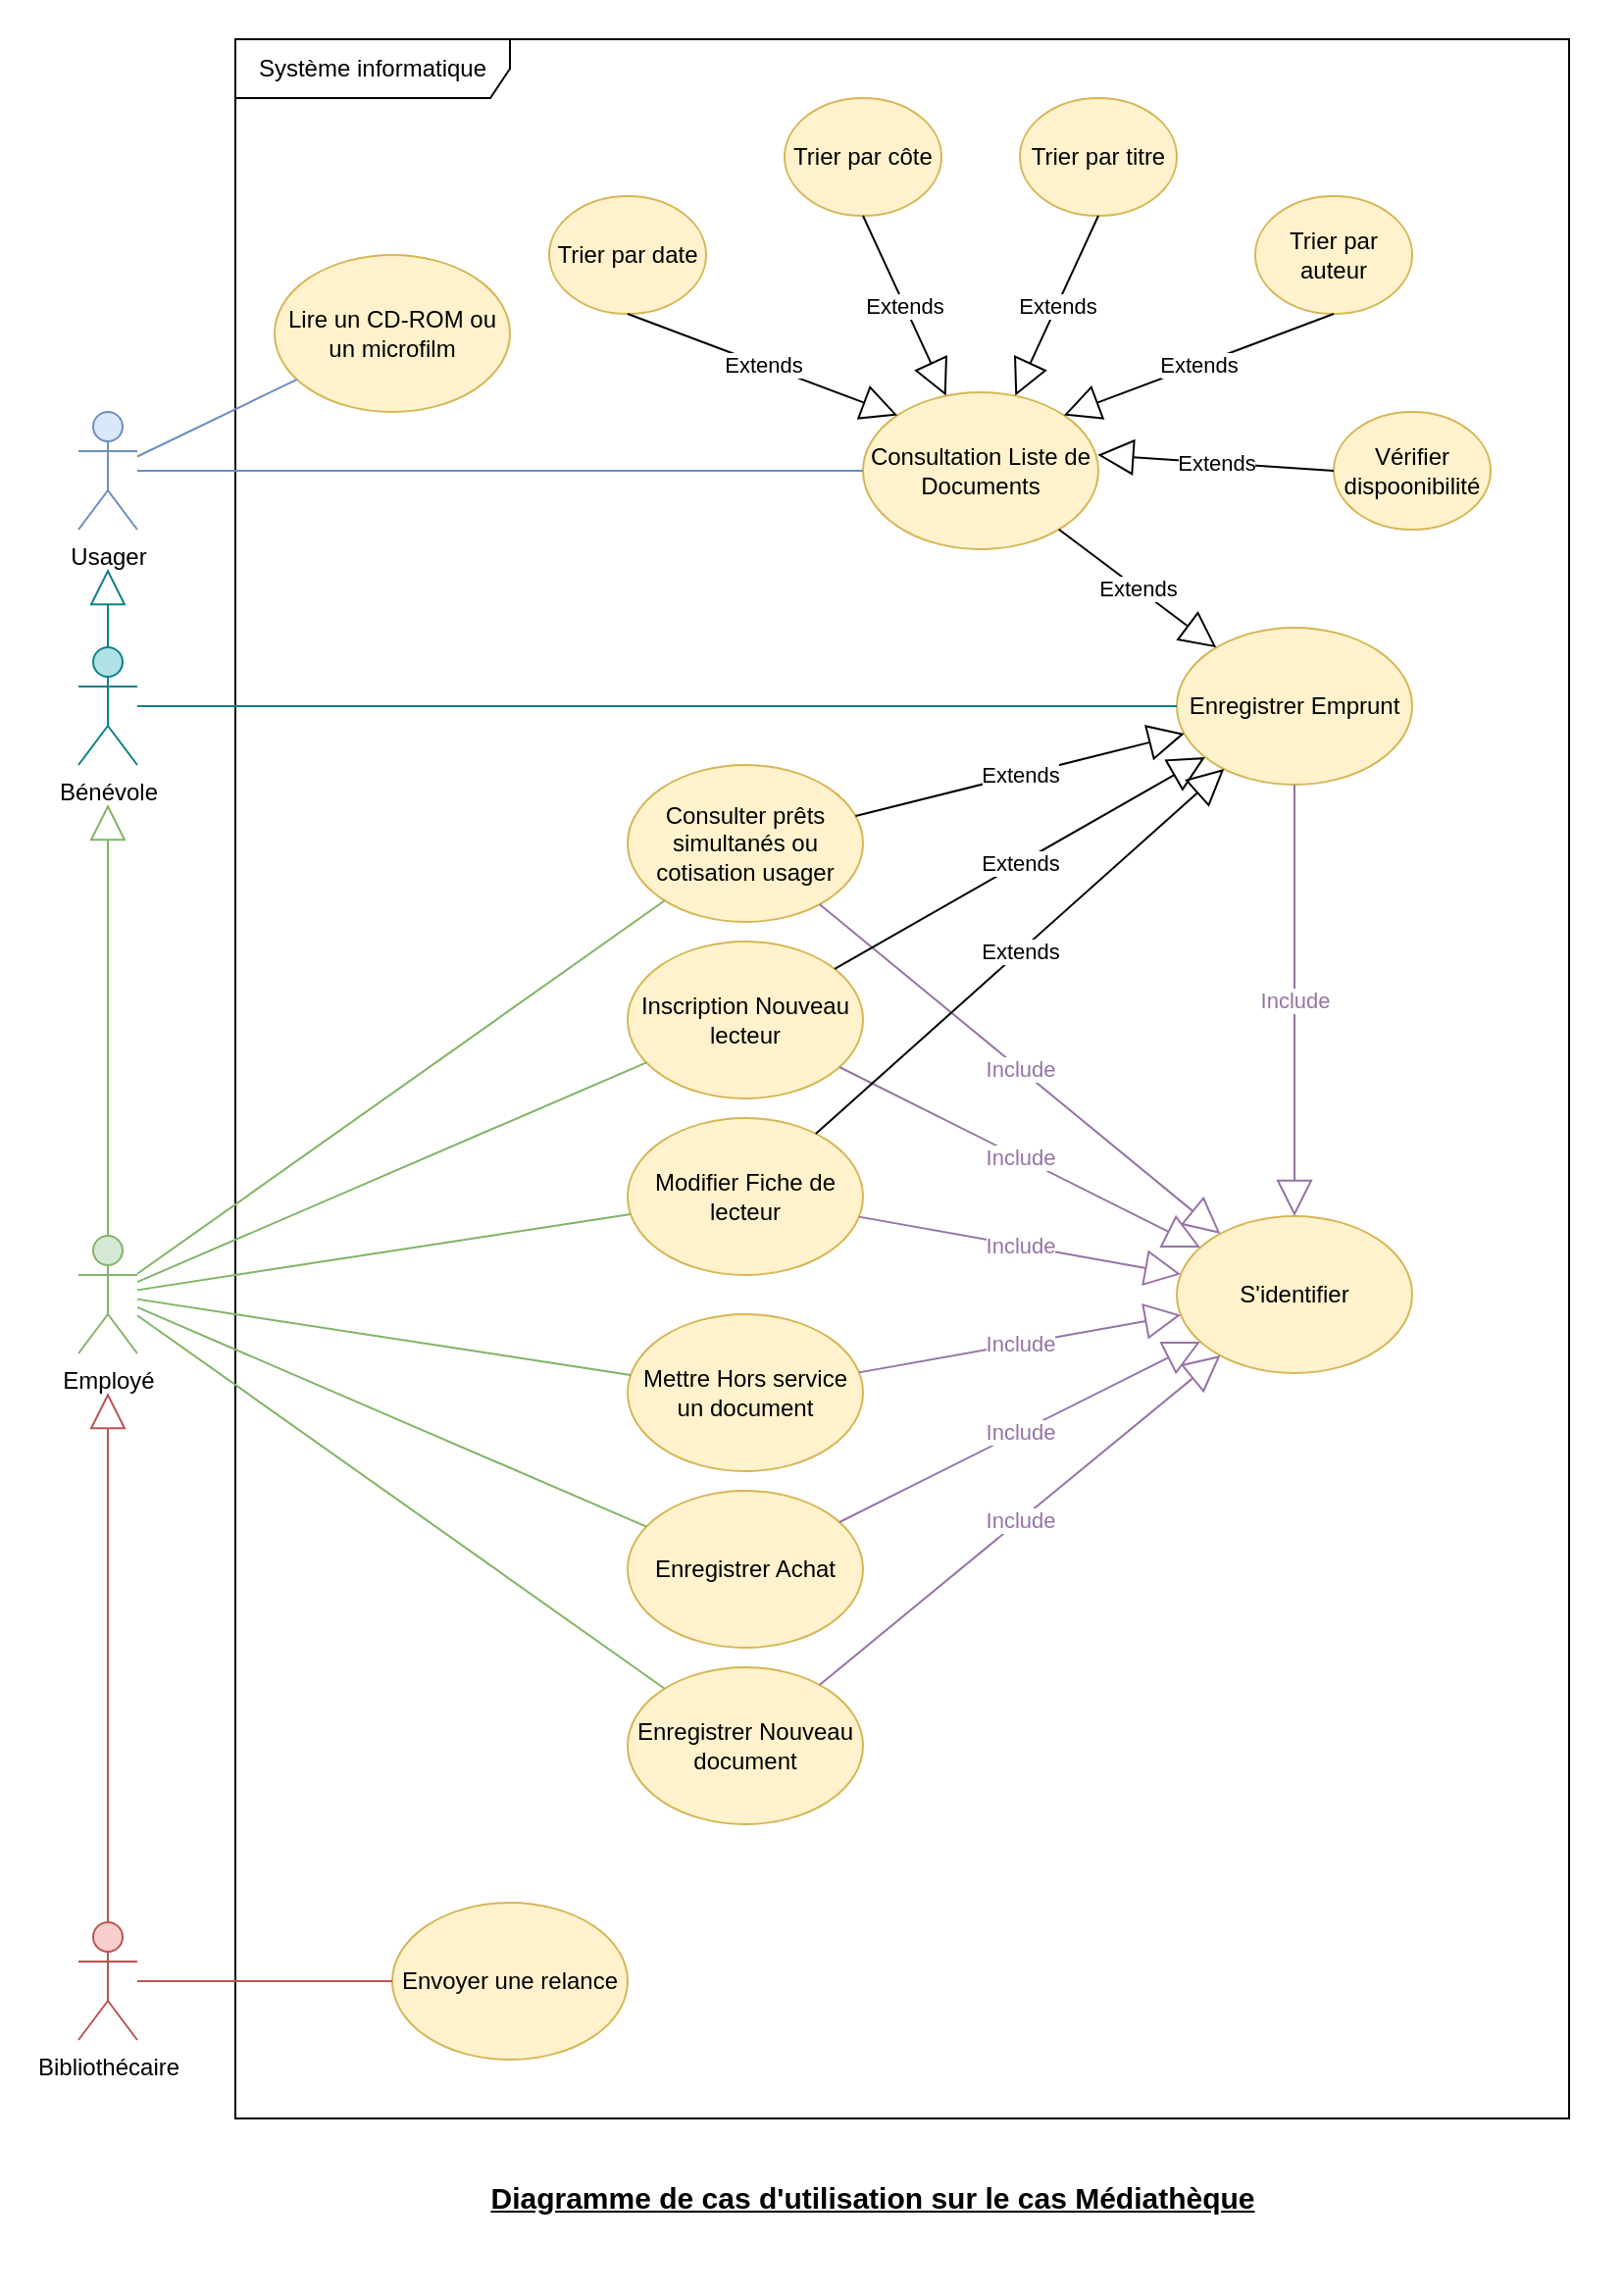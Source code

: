 <mxfile version="13.10.4" type="github" pages="6"><diagram id="LAYo59s4Ir1ok2taMjIL" name="Diag Cas D'utilisation"><mxGraphModel dx="2426" dy="1253" grid="1" gridSize="10" guides="1" tooltips="1" connect="1" arrows="1" fold="1" page="1" pageScale="1" pageWidth="827" pageHeight="1169" math="0" shadow="0"><root><mxCell id="UqXUvOxAaNdN8W3GCch9-0"/><mxCell id="UqXUvOxAaNdN8W3GCch9-1" parent="UqXUvOxAaNdN8W3GCch9-0"/><mxCell id="2Tf4LNu6g37nHYg_VTwU-0" value="" style="rounded=0;whiteSpace=wrap;html=1;strokeColor=none;" vertex="1" parent="UqXUvOxAaNdN8W3GCch9-1"><mxGeometry width="827" height="1169" as="geometry"/></mxCell><mxCell id="2Tf4LNu6g37nHYg_VTwU-1" value="Système informatique" style="shape=umlFrame;whiteSpace=wrap;html=1;width=140;height=30;" vertex="1" parent="UqXUvOxAaNdN8W3GCch9-1"><mxGeometry x="120" y="20" width="680" height="1060" as="geometry"/></mxCell><mxCell id="2Tf4LNu6g37nHYg_VTwU-2" value="Usager&lt;br&gt;" style="shape=umlActor;verticalLabelPosition=bottom;verticalAlign=top;html=1;outlineConnect=0;fillColor=#dae8fc;strokeColor=#6c8ebf;" vertex="1" parent="UqXUvOxAaNdN8W3GCch9-1"><mxGeometry x="40" y="210" width="30" height="60" as="geometry"/></mxCell><mxCell id="2Tf4LNu6g37nHYg_VTwU-3" value="Bénévole" style="shape=umlActor;verticalLabelPosition=bottom;verticalAlign=top;html=1;outlineConnect=0;fillColor=#b0e3e6;strokeColor=#0e8088;" vertex="1" parent="UqXUvOxAaNdN8W3GCch9-1"><mxGeometry x="40" y="330" width="30" height="60" as="geometry"/></mxCell><mxCell id="2Tf4LNu6g37nHYg_VTwU-4" value="Employé" style="shape=umlActor;verticalLabelPosition=bottom;verticalAlign=top;html=1;outlineConnect=0;fillColor=#d5e8d4;strokeColor=#82b366;" vertex="1" parent="UqXUvOxAaNdN8W3GCch9-1"><mxGeometry x="40" y="630" width="30" height="60" as="geometry"/></mxCell><mxCell id="2Tf4LNu6g37nHYg_VTwU-5" value="Bibliothécaire" style="shape=umlActor;verticalLabelPosition=bottom;verticalAlign=top;html=1;outlineConnect=0;fillColor=#f8cecc;strokeColor=#b85450;" vertex="1" parent="UqXUvOxAaNdN8W3GCch9-1"><mxGeometry x="40" y="980" width="30" height="60" as="geometry"/></mxCell><mxCell id="2Tf4LNu6g37nHYg_VTwU-6" value="Consultation Liste de Documents" style="ellipse;whiteSpace=wrap;html=1;fillColor=#fff2cc;strokeColor=#d6b656;" vertex="1" parent="UqXUvOxAaNdN8W3GCch9-1"><mxGeometry x="440" y="200" width="120" height="80" as="geometry"/></mxCell><mxCell id="2Tf4LNu6g37nHYg_VTwU-7" value="Enregistrer Emprunt" style="ellipse;whiteSpace=wrap;html=1;fillColor=#fff2cc;strokeColor=#d6b656;" vertex="1" parent="UqXUvOxAaNdN8W3GCch9-1"><mxGeometry x="600" y="320" width="120" height="80" as="geometry"/></mxCell><mxCell id="2Tf4LNu6g37nHYg_VTwU-8" value="Consulter prêts simultanés ou cotisation usager" style="ellipse;whiteSpace=wrap;html=1;fillColor=#fff2cc;strokeColor=#d6b656;" vertex="1" parent="UqXUvOxAaNdN8W3GCch9-1"><mxGeometry x="320" y="390" width="120" height="80" as="geometry"/></mxCell><mxCell id="2Tf4LNu6g37nHYg_VTwU-9" value="Enregistrer Achat" style="ellipse;whiteSpace=wrap;html=1;fillColor=#fff2cc;strokeColor=#d6b656;" vertex="1" parent="UqXUvOxAaNdN8W3GCch9-1"><mxGeometry x="320" y="760" width="120" height="80" as="geometry"/></mxCell><mxCell id="2Tf4LNu6g37nHYg_VTwU-10" value="Enregistrer Nouveau document" style="ellipse;whiteSpace=wrap;html=1;fillColor=#fff2cc;strokeColor=#d6b656;" vertex="1" parent="UqXUvOxAaNdN8W3GCch9-1"><mxGeometry x="320" y="850" width="120" height="80" as="geometry"/></mxCell><mxCell id="2Tf4LNu6g37nHYg_VTwU-11" value="Inscription Nouveau lecteur" style="ellipse;whiteSpace=wrap;html=1;fillColor=#fff2cc;strokeColor=#d6b656;" vertex="1" parent="UqXUvOxAaNdN8W3GCch9-1"><mxGeometry x="320" y="480" width="120" height="80" as="geometry"/></mxCell><mxCell id="2Tf4LNu6g37nHYg_VTwU-12" value="Modifier Fiche de lecteur" style="ellipse;whiteSpace=wrap;html=1;fillColor=#fff2cc;strokeColor=#d6b656;" vertex="1" parent="UqXUvOxAaNdN8W3GCch9-1"><mxGeometry x="320" y="570" width="120" height="80" as="geometry"/></mxCell><mxCell id="2Tf4LNu6g37nHYg_VTwU-13" value="Mettre Hors service un document" style="ellipse;whiteSpace=wrap;html=1;fillColor=#fff2cc;strokeColor=#d6b656;" vertex="1" parent="UqXUvOxAaNdN8W3GCch9-1"><mxGeometry x="320" y="670" width="120" height="80" as="geometry"/></mxCell><mxCell id="2Tf4LNu6g37nHYg_VTwU-14" value="Envoyer une relance" style="ellipse;whiteSpace=wrap;html=1;fillColor=#fff2cc;strokeColor=#d6b656;" vertex="1" parent="UqXUvOxAaNdN8W3GCch9-1"><mxGeometry x="200" y="970" width="120" height="80" as="geometry"/></mxCell><mxCell id="2Tf4LNu6g37nHYg_VTwU-15" value="" style="endArrow=none;html=1;entryX=0;entryY=0.5;entryDx=0;entryDy=0;fillColor=#f8cecc;strokeColor=#b85450;" edge="1" parent="UqXUvOxAaNdN8W3GCch9-1" source="2Tf4LNu6g37nHYg_VTwU-5" target="2Tf4LNu6g37nHYg_VTwU-14"><mxGeometry width="50" height="50" relative="1" as="geometry"><mxPoint x="80" y="880" as="sourcePoint"/><mxPoint x="520" y="610" as="targetPoint"/></mxGeometry></mxCell><mxCell id="2Tf4LNu6g37nHYg_VTwU-16" value="S'identifier" style="ellipse;whiteSpace=wrap;html=1;fillColor=#fff2cc;strokeColor=#d6b656;" vertex="1" parent="UqXUvOxAaNdN8W3GCch9-1"><mxGeometry x="600" y="620" width="120" height="80" as="geometry"/></mxCell><mxCell id="2Tf4LNu6g37nHYg_VTwU-17" value="" style="endArrow=block;endSize=16;endFill=0;html=1;exitX=0.5;exitY=0;exitDx=0;exitDy=0;exitPerimeter=0;fillColor=#f8cecc;strokeColor=#b85450;" edge="1" parent="UqXUvOxAaNdN8W3GCch9-1" source="2Tf4LNu6g37nHYg_VTwU-5"><mxGeometry width="160" relative="1" as="geometry"><mxPoint x="280" y="550" as="sourcePoint"/><mxPoint x="55" y="710" as="targetPoint"/></mxGeometry></mxCell><mxCell id="2Tf4LNu6g37nHYg_VTwU-18" value="" style="endArrow=block;endSize=16;endFill=0;html=1;exitX=0.5;exitY=0;exitDx=0;exitDy=0;exitPerimeter=0;fillColor=#d5e8d4;strokeColor=#82b366;" edge="1" parent="UqXUvOxAaNdN8W3GCch9-1" source="2Tf4LNu6g37nHYg_VTwU-4"><mxGeometry width="160" relative="1" as="geometry"><mxPoint x="90" y="680" as="sourcePoint"/><mxPoint x="55" y="410" as="targetPoint"/></mxGeometry></mxCell><mxCell id="2Tf4LNu6g37nHYg_VTwU-19" value="" style="endArrow=none;html=1;entryX=0;entryY=0.5;entryDx=0;entryDy=0;fillColor=#dae8fc;strokeColor=#6c8ebf;" edge="1" parent="UqXUvOxAaNdN8W3GCch9-1" source="2Tf4LNu6g37nHYg_VTwU-2" target="2Tf4LNu6g37nHYg_VTwU-6"><mxGeometry width="50" height="50" relative="1" as="geometry"><mxPoint x="140" y="380" as="sourcePoint"/><mxPoint x="190" y="330" as="targetPoint"/></mxGeometry></mxCell><mxCell id="2Tf4LNu6g37nHYg_VTwU-20" value="" style="endArrow=none;html=1;fillColor=#d5e8d4;strokeColor=#82b366;" edge="1" parent="UqXUvOxAaNdN8W3GCch9-1" source="2Tf4LNu6g37nHYg_VTwU-4" target="2Tf4LNu6g37nHYg_VTwU-12"><mxGeometry width="50" height="50" relative="1" as="geometry"><mxPoint x="370" y="590" as="sourcePoint"/><mxPoint x="420" y="540" as="targetPoint"/></mxGeometry></mxCell><mxCell id="2Tf4LNu6g37nHYg_VTwU-21" value="Trier par date" style="ellipse;whiteSpace=wrap;html=1;fillColor=#fff2cc;strokeColor=#d6b656;" vertex="1" parent="UqXUvOxAaNdN8W3GCch9-1"><mxGeometry x="280" y="100" width="80" height="60" as="geometry"/></mxCell><mxCell id="2Tf4LNu6g37nHYg_VTwU-22" value="Trier par côte" style="ellipse;whiteSpace=wrap;html=1;fillColor=#fff2cc;strokeColor=#d6b656;" vertex="1" parent="UqXUvOxAaNdN8W3GCch9-1"><mxGeometry x="400" y="50" width="80" height="60" as="geometry"/></mxCell><mxCell id="2Tf4LNu6g37nHYg_VTwU-23" value="Trier par titre" style="ellipse;whiteSpace=wrap;html=1;fillColor=#fff2cc;strokeColor=#d6b656;" vertex="1" parent="UqXUvOxAaNdN8W3GCch9-1"><mxGeometry x="520" y="50" width="80" height="60" as="geometry"/></mxCell><mxCell id="2Tf4LNu6g37nHYg_VTwU-24" value="Trier par auteur" style="ellipse;whiteSpace=wrap;html=1;fillColor=#fff2cc;strokeColor=#d6b656;" vertex="1" parent="UqXUvOxAaNdN8W3GCch9-1"><mxGeometry x="640" y="100" width="80" height="60" as="geometry"/></mxCell><mxCell id="2Tf4LNu6g37nHYg_VTwU-25" value="Extends" style="endArrow=block;endSize=16;endFill=0;html=1;exitX=0.5;exitY=1;exitDx=0;exitDy=0;entryX=1;entryY=0;entryDx=0;entryDy=0;" edge="1" parent="UqXUvOxAaNdN8W3GCch9-1" source="2Tf4LNu6g37nHYg_VTwU-24" target="2Tf4LNu6g37nHYg_VTwU-6"><mxGeometry width="160" relative="1" as="geometry"><mxPoint x="350" y="450" as="sourcePoint"/><mxPoint x="510" y="450" as="targetPoint"/></mxGeometry></mxCell><mxCell id="2Tf4LNu6g37nHYg_VTwU-26" value="Extends" style="endArrow=block;endSize=16;endFill=0;html=1;exitX=0.5;exitY=1;exitDx=0;exitDy=0;" edge="1" parent="UqXUvOxAaNdN8W3GCch9-1" source="2Tf4LNu6g37nHYg_VTwU-23" target="2Tf4LNu6g37nHYg_VTwU-6"><mxGeometry width="160" relative="1" as="geometry"><mxPoint x="350" y="450" as="sourcePoint"/><mxPoint x="440" y="283" as="targetPoint"/></mxGeometry></mxCell><mxCell id="2Tf4LNu6g37nHYg_VTwU-27" value="Extends" style="endArrow=block;endSize=16;endFill=0;html=1;exitX=0.5;exitY=1;exitDx=0;exitDy=0;" edge="1" parent="UqXUvOxAaNdN8W3GCch9-1" source="2Tf4LNu6g37nHYg_VTwU-22" target="2Tf4LNu6g37nHYg_VTwU-6"><mxGeometry width="160" relative="1" as="geometry"><mxPoint x="350" y="180" as="sourcePoint"/><mxPoint x="510" y="180" as="targetPoint"/></mxGeometry></mxCell><mxCell id="2Tf4LNu6g37nHYg_VTwU-28" value="Extends" style="endArrow=block;endSize=16;endFill=0;html=1;exitX=0.5;exitY=1;exitDx=0;exitDy=0;entryX=0;entryY=0;entryDx=0;entryDy=0;" edge="1" parent="UqXUvOxAaNdN8W3GCch9-1" source="2Tf4LNu6g37nHYg_VTwU-21" target="2Tf4LNu6g37nHYg_VTwU-6"><mxGeometry width="160" relative="1" as="geometry"><mxPoint x="350" y="450" as="sourcePoint"/><mxPoint x="510" y="450" as="targetPoint"/></mxGeometry></mxCell><mxCell id="2Tf4LNu6g37nHYg_VTwU-29" value="Vérifier dispoonibilité" style="ellipse;whiteSpace=wrap;html=1;fillColor=#fff2cc;strokeColor=#d6b656;" vertex="1" parent="UqXUvOxAaNdN8W3GCch9-1"><mxGeometry x="680" y="210" width="80" height="60" as="geometry"/></mxCell><mxCell id="2Tf4LNu6g37nHYg_VTwU-30" value="Extends" style="endArrow=block;endSize=16;endFill=0;html=1;exitX=0;exitY=0.5;exitDx=0;exitDy=0;entryX=0.997;entryY=0.399;entryDx=0;entryDy=0;entryPerimeter=0;" edge="1" parent="UqXUvOxAaNdN8W3GCch9-1" source="2Tf4LNu6g37nHYg_VTwU-29" target="2Tf4LNu6g37nHYg_VTwU-6"><mxGeometry width="160" relative="1" as="geometry"><mxPoint x="610" y="120.0" as="sourcePoint"/><mxPoint x="465.426" y="231.716" as="targetPoint"/></mxGeometry></mxCell><mxCell id="2Tf4LNu6g37nHYg_VTwU-31" value="" style="endArrow=none;html=1;entryX=0;entryY=0.5;entryDx=0;entryDy=0;fillColor=#b0e3e6;strokeColor=#0e8088;" edge="1" parent="UqXUvOxAaNdN8W3GCch9-1" source="2Tf4LNu6g37nHYg_VTwU-3" target="2Tf4LNu6g37nHYg_VTwU-7"><mxGeometry width="50" height="50" relative="1" as="geometry"><mxPoint x="410" y="700" as="sourcePoint"/><mxPoint x="460" y="650" as="targetPoint"/></mxGeometry></mxCell><mxCell id="2Tf4LNu6g37nHYg_VTwU-32" value="Extends" style="endArrow=block;endSize=16;endFill=0;html=1;" edge="1" parent="UqXUvOxAaNdN8W3GCch9-1" source="2Tf4LNu6g37nHYg_VTwU-8" target="2Tf4LNu6g37nHYg_VTwU-7"><mxGeometry width="160" relative="1" as="geometry"><mxPoint x="350" y="680" as="sourcePoint"/><mxPoint x="510" y="680" as="targetPoint"/></mxGeometry></mxCell><mxCell id="2Tf4LNu6g37nHYg_VTwU-33" value="&lt;font color=&quot;#9673a6&quot;&gt;Include&lt;/font&gt;" style="endArrow=block;endSize=16;endFill=0;html=1;exitX=0.5;exitY=1;exitDx=0;exitDy=0;fillColor=#e1d5e7;strokeColor=#9673a6;" edge="1" parent="UqXUvOxAaNdN8W3GCch9-1" source="2Tf4LNu6g37nHYg_VTwU-7" target="2Tf4LNu6g37nHYg_VTwU-16"><mxGeometry width="160" relative="1" as="geometry"><mxPoint x="470" y="470" as="sourcePoint"/><mxPoint x="370" y="500" as="targetPoint"/></mxGeometry></mxCell><mxCell id="2Tf4LNu6g37nHYg_VTwU-34" value="" style="endArrow=none;html=1;fillColor=#d5e8d4;strokeColor=#82b366;" edge="1" parent="UqXUvOxAaNdN8W3GCch9-1" source="2Tf4LNu6g37nHYg_VTwU-4" target="2Tf4LNu6g37nHYg_VTwU-11"><mxGeometry width="50" height="50" relative="1" as="geometry"><mxPoint x="80" y="675.537" as="sourcePoint"/><mxPoint x="363" y="780" as="targetPoint"/></mxGeometry></mxCell><mxCell id="2Tf4LNu6g37nHYg_VTwU-35" value="" style="endArrow=none;html=1;fillColor=#d5e8d4;strokeColor=#82b366;" edge="1" parent="UqXUvOxAaNdN8W3GCch9-1" source="2Tf4LNu6g37nHYg_VTwU-4" target="2Tf4LNu6g37nHYg_VTwU-10"><mxGeometry width="50" height="50" relative="1" as="geometry"><mxPoint x="90" y="685.537" as="sourcePoint"/><mxPoint x="373" y="790" as="targetPoint"/></mxGeometry></mxCell><mxCell id="2Tf4LNu6g37nHYg_VTwU-36" value="" style="endArrow=none;html=1;fillColor=#d5e8d4;strokeColor=#82b366;" edge="1" parent="UqXUvOxAaNdN8W3GCch9-1" source="2Tf4LNu6g37nHYg_VTwU-4" target="2Tf4LNu6g37nHYg_VTwU-13"><mxGeometry width="50" height="50" relative="1" as="geometry"><mxPoint x="100" y="695.537" as="sourcePoint"/><mxPoint x="383" y="800" as="targetPoint"/></mxGeometry></mxCell><mxCell id="2Tf4LNu6g37nHYg_VTwU-37" value="" style="endArrow=none;html=1;fillColor=#d5e8d4;strokeColor=#82b366;" edge="1" parent="UqXUvOxAaNdN8W3GCch9-1" source="2Tf4LNu6g37nHYg_VTwU-4" target="2Tf4LNu6g37nHYg_VTwU-9"><mxGeometry width="50" height="50" relative="1" as="geometry"><mxPoint x="110" y="705.537" as="sourcePoint"/><mxPoint x="393" y="810" as="targetPoint"/></mxGeometry></mxCell><mxCell id="2Tf4LNu6g37nHYg_VTwU-38" value="&lt;font color=&quot;#9673a6&quot;&gt;Include&lt;/font&gt;" style="endArrow=block;endSize=16;endFill=0;html=1;fillColor=#e1d5e7;strokeColor=#9673a6;" edge="1" parent="UqXUvOxAaNdN8W3GCch9-1" source="2Tf4LNu6g37nHYg_VTwU-12" target="2Tf4LNu6g37nHYg_VTwU-16"><mxGeometry width="160" relative="1" as="geometry"><mxPoint x="470" y="440.0" as="sourcePoint"/><mxPoint x="690" y="610" as="targetPoint"/></mxGeometry></mxCell><mxCell id="2Tf4LNu6g37nHYg_VTwU-39" value="&lt;font color=&quot;#9673a6&quot;&gt;Include&lt;/font&gt;" style="endArrow=block;endSize=16;endFill=0;html=1;fillColor=#e1d5e7;strokeColor=#9673a6;" edge="1" parent="UqXUvOxAaNdN8W3GCch9-1" source="2Tf4LNu6g37nHYg_VTwU-9" target="2Tf4LNu6g37nHYg_VTwU-16"><mxGeometry width="160" relative="1" as="geometry"><mxPoint x="480" y="450.0" as="sourcePoint"/><mxPoint x="700" y="620" as="targetPoint"/></mxGeometry></mxCell><mxCell id="2Tf4LNu6g37nHYg_VTwU-40" value="&lt;font color=&quot;#9673a6&quot;&gt;Include&lt;/font&gt;" style="endArrow=block;endSize=16;endFill=0;html=1;fillColor=#e1d5e7;strokeColor=#9673a6;" edge="1" parent="UqXUvOxAaNdN8W3GCch9-1" source="2Tf4LNu6g37nHYg_VTwU-13" target="2Tf4LNu6g37nHYg_VTwU-16"><mxGeometry width="160" relative="1" as="geometry"><mxPoint x="490" y="460.0" as="sourcePoint"/><mxPoint x="710" y="630" as="targetPoint"/></mxGeometry></mxCell><mxCell id="2Tf4LNu6g37nHYg_VTwU-41" value="&lt;font color=&quot;#9673a6&quot;&gt;Include&lt;/font&gt;" style="endArrow=block;endSize=16;endFill=0;html=1;fillColor=#e1d5e7;strokeColor=#9673a6;" edge="1" parent="UqXUvOxAaNdN8W3GCch9-1" source="2Tf4LNu6g37nHYg_VTwU-10" target="2Tf4LNu6g37nHYg_VTwU-16"><mxGeometry width="160" relative="1" as="geometry"><mxPoint x="500" y="470.0" as="sourcePoint"/><mxPoint x="720" y="640" as="targetPoint"/></mxGeometry></mxCell><mxCell id="2Tf4LNu6g37nHYg_VTwU-42" value="&lt;font color=&quot;#9673a6&quot;&gt;Include&lt;/font&gt;" style="endArrow=block;endSize=16;endFill=0;html=1;fillColor=#e1d5e7;strokeColor=#9673a6;" edge="1" parent="UqXUvOxAaNdN8W3GCch9-1" source="2Tf4LNu6g37nHYg_VTwU-11" target="2Tf4LNu6g37nHYg_VTwU-16"><mxGeometry width="160" relative="1" as="geometry"><mxPoint x="510" y="480.0" as="sourcePoint"/><mxPoint x="730" y="650" as="targetPoint"/></mxGeometry></mxCell><mxCell id="2Tf4LNu6g37nHYg_VTwU-43" value="" style="endArrow=none;html=1;fillColor=#d5e8d4;strokeColor=#82b366;" edge="1" parent="UqXUvOxAaNdN8W3GCch9-1" source="2Tf4LNu6g37nHYg_VTwU-4" target="2Tf4LNu6g37nHYg_VTwU-8"><mxGeometry width="50" height="50" relative="1" as="geometry"><mxPoint x="80" y="663.541" as="sourcePoint"/><mxPoint x="339.638" y="551.742" as="targetPoint"/></mxGeometry></mxCell><mxCell id="2Tf4LNu6g37nHYg_VTwU-44" value="&lt;font color=&quot;#9673a6&quot;&gt;Include&lt;/font&gt;" style="endArrow=block;endSize=16;endFill=0;html=1;fillColor=#e1d5e7;strokeColor=#9673a6;" edge="1" parent="UqXUvOxAaNdN8W3GCch9-1" source="2Tf4LNu6g37nHYg_VTwU-8" target="2Tf4LNu6g37nHYg_VTwU-16"><mxGeometry width="160" relative="1" as="geometry"><mxPoint x="680" y="400.0" as="sourcePoint"/><mxPoint x="695.8" y="550.098" as="targetPoint"/></mxGeometry></mxCell><mxCell id="2Tf4LNu6g37nHYg_VTwU-45" value="Extends" style="endArrow=block;endSize=16;endFill=0;html=1;" edge="1" parent="UqXUvOxAaNdN8W3GCch9-1" source="2Tf4LNu6g37nHYg_VTwU-11" target="2Tf4LNu6g37nHYg_VTwU-7"><mxGeometry width="160" relative="1" as="geometry"><mxPoint x="445.51" y="424.818" as="sourcePoint"/><mxPoint x="624.559" y="375.294" as="targetPoint"/></mxGeometry></mxCell><mxCell id="2Tf4LNu6g37nHYg_VTwU-46" value="Extends" style="endArrow=block;endSize=16;endFill=0;html=1;" edge="1" parent="UqXUvOxAaNdN8W3GCch9-1" source="2Tf4LNu6g37nHYg_VTwU-12" target="2Tf4LNu6g37nHYg_VTwU-7"><mxGeometry width="160" relative="1" as="geometry"><mxPoint x="455.51" y="434.818" as="sourcePoint"/><mxPoint x="634.559" y="385.294" as="targetPoint"/></mxGeometry></mxCell><mxCell id="2Tf4LNu6g37nHYg_VTwU-47" value="Extends" style="endArrow=block;endSize=16;endFill=0;html=1;" edge="1" parent="UqXUvOxAaNdN8W3GCch9-1" source="2Tf4LNu6g37nHYg_VTwU-6" target="2Tf4LNu6g37nHYg_VTwU-7"><mxGeometry width="160" relative="1" as="geometry"><mxPoint x="465.51" y="444.818" as="sourcePoint"/><mxPoint x="644.559" y="395.294" as="targetPoint"/></mxGeometry></mxCell><mxCell id="2Tf4LNu6g37nHYg_VTwU-48" value="Lire un CD-ROM ou un microfilm" style="ellipse;whiteSpace=wrap;html=1;fillColor=#fff2cc;strokeColor=#d6b656;" vertex="1" parent="UqXUvOxAaNdN8W3GCch9-1"><mxGeometry x="140" y="130" width="120" height="80" as="geometry"/></mxCell><mxCell id="2Tf4LNu6g37nHYg_VTwU-49" value="" style="endArrow=none;html=1;fillColor=#dae8fc;strokeColor=#6c8ebf;" edge="1" parent="UqXUvOxAaNdN8W3GCch9-1" source="2Tf4LNu6g37nHYg_VTwU-2" target="2Tf4LNu6g37nHYg_VTwU-48"><mxGeometry width="50" height="50" relative="1" as="geometry"><mxPoint x="80" y="259.61" as="sourcePoint"/><mxPoint x="450.0" y="250.0" as="targetPoint"/></mxGeometry></mxCell><mxCell id="2Tf4LNu6g37nHYg_VTwU-50" value="" style="endArrow=block;endSize=16;endFill=0;html=1;fillColor=#b0e3e6;strokeColor=#0e8088;" edge="1" parent="UqXUvOxAaNdN8W3GCch9-1" source="2Tf4LNu6g37nHYg_VTwU-3"><mxGeometry y="-35" width="160" relative="1" as="geometry"><mxPoint x="170" y="440" as="sourcePoint"/><mxPoint x="55" y="290" as="targetPoint"/><Array as="points"/><mxPoint as="offset"/></mxGeometry></mxCell><mxCell id="2Tf4LNu6g37nHYg_VTwU-51" value="&lt;font style=&quot;font-size: 15px&quot;&gt;&lt;b&gt;&lt;u&gt;Diagramme de cas d'utilisation sur le cas Médiathèque&lt;/u&gt;&lt;/b&gt;&lt;/font&gt;" style="text;html=1;strokeColor=none;fillColor=none;align=center;verticalAlign=middle;whiteSpace=wrap;rounded=0;" vertex="1" parent="UqXUvOxAaNdN8W3GCch9-1"><mxGeometry x="240" y="1110" width="410" height="20" as="geometry"/></mxCell></root></mxGraphModel></diagram><diagram name="Scénario Emprunt" id="cSZXnmdT46F_brq17UoL"><mxGraphModel dx="2946" dy="2690" grid="1" gridSize="10" guides="1" tooltips="1" connect="1" arrows="1" fold="1" page="1" pageScale="1" pageWidth="827" pageHeight="1169" math="0" shadow="0"><root><mxCell id="vx2EHAvkVwbfaruVXHeK-0"/><mxCell id="vx2EHAvkVwbfaruVXHeK-1" parent="vx2EHAvkVwbfaruVXHeK-0"/><mxCell id="qmTX6Vb3No7RbLnZHN-Q-0" value="" style="rounded=0;whiteSpace=wrap;html=1;strokeColor=none;" parent="vx2EHAvkVwbfaruVXHeK-1" vertex="1"><mxGeometry y="-1169" width="827" height="1169" as="geometry"/></mxCell><mxCell id="qmTX6Vb3No7RbLnZHN-Q-1" value="&lt;b&gt;&lt;u&gt;Scénario Nominal :&lt;/u&gt;&lt;/b&gt;" style="text;html=1;strokeColor=none;fillColor=none;align=center;verticalAlign=middle;whiteSpace=wrap;rounded=0;" parent="vx2EHAvkVwbfaruVXHeK-1" vertex="1"><mxGeometry x="50" y="-879" width="120" height="20" as="geometry"/></mxCell><mxCell id="qmTX6Vb3No7RbLnZHN-Q-2" value="L'usager recherche la liste des documents sur un poste informatique&lt;br&gt;&amp;nbsp; Le système lui affiche la liste des documents&lt;br&gt;&lt;br&gt;L'usager prends la côte du document voulu et va voir un employé pour l'emprunter&lt;br&gt;L'employé demande la carte lecteur de l'usager&lt;br&gt;L'employé saisit le nom de l'usager et consulte sa fiche de lecteur&lt;br&gt;&amp;nbsp; Le système affiche la fiche de lecteur de l'usager&lt;br&gt;&lt;br&gt;L'employé saisit la côte du document voulu&lt;br&gt;&amp;nbsp; Le système affiche le document recherché et sa disponibilité&lt;br&gt;&lt;br&gt;L'employé référence l'emprunt avec le numéro du lecteur et la côte du document&lt;br&gt;&amp;nbsp; L'emprunt est enregistré dans le système avec le numéro du lecteur et la côte du document&lt;br&gt;Une fiche de prêt est générée dans le système informatique&lt;br&gt;&lt;br&gt;Le cas d'utilisation prend fin" style="text;html=1;strokeColor=none;fillColor=none;align=left;verticalAlign=middle;whiteSpace=wrap;rounded=0;" parent="vx2EHAvkVwbfaruVXHeK-1" vertex="1"><mxGeometry x="20" y="-849" width="510" height="210" as="geometry"/></mxCell><mxCell id="qmTX6Vb3No7RbLnZHN-Q-3" value="&lt;b&gt;&lt;u&gt;Description :&lt;/u&gt;&amp;nbsp;&lt;/b&gt;&lt;br&gt;&amp;nbsp;Ce cas d'utilisation permet d'enregistrer l'emprunt d'un document par un usager&lt;br&gt;&lt;br&gt;&lt;b&gt;&lt;u&gt;Flux d'évènements :&lt;/u&gt;&lt;br&gt;&lt;br&gt;Conditions :&lt;/b&gt;&lt;br&gt;&amp;nbsp;Seul le bibliothécaire, un employé ou un bénévole peut opérer cet enregistrement&lt;br&gt;&amp;nbsp;Si c'est un bénévole qui opère il doit avoir les droits d'accès&lt;br&gt;&amp;nbsp;L'usager doit avoir sa carte de lecteur&lt;br&gt;&amp;nbsp;L'usager doit avoir réglé sa cotisation&lt;br&gt;&amp;nbsp;L'usager ne doit pas avoir plus de 5 emprunts simultanés&lt;br&gt;&amp;nbsp;L'usager peut fournir une caution&lt;br&gt;&amp;nbsp;Au moins un des écran de lecture de la bibliothèque est libre&lt;br&gt;&amp;nbsp;Le document doit être disponible&lt;br&gt;&amp;nbsp;Le document n'est pas un journal ni un livre special consultables sur place uniquement&lt;br&gt;&lt;br&gt;&lt;b&gt;Résultats :&lt;br&gt;&lt;/b&gt;&amp;nbsp;L'emprunt est enregistré&lt;br&gt;&amp;nbsp;Une fiche de prêt est générée&lt;br&gt;&amp;nbsp;L'usager est en règle" style="text;html=1;strokeColor=none;fillColor=none;align=left;verticalAlign=middle;whiteSpace=wrap;rounded=0;" parent="vx2EHAvkVwbfaruVXHeK-1" vertex="1"><mxGeometry x="20" y="-1159" width="480" height="270" as="geometry"/></mxCell><mxCell id="qmTX6Vb3No7RbLnZHN-Q-4" value="&lt;b&gt;L'usager n'est pas enregistré&lt;/b&gt;&lt;br&gt;&amp;nbsp; L'employé suspends l'emprunt pour enregistrer le nouveau lecteur dans le système&lt;br&gt;&amp;nbsp; Une fois l'usager enregistré l'emprunt peut reprendre&lt;br&gt;&amp;nbsp; Seul un employé peut enregistrer un nouveau lecteur, sinon le cas d'utilisation prend fin&lt;br&gt;&lt;br&gt;&lt;b&gt;Les informations du lecteur sont erronées&lt;/b&gt;&lt;br&gt;&amp;nbsp; Le système détecte que certaines informations concernant le client sont erronées ou absentes :&lt;br&gt;&amp;nbsp; &amp;nbsp; Le système signale ces erreurs&lt;br&gt;&amp;nbsp; &amp;nbsp; L'employé les corrige, le scénario normal reprend&lt;br&gt;&lt;br&gt;&lt;b&gt;La référence du document est erronée&lt;/b&gt;&lt;br&gt;&amp;nbsp; Le système affiche la liste des documents&lt;br&gt;&amp;nbsp; &amp;nbsp; L'employé sélectionne le bon document, le scénario normal reprend&amp;nbsp;&lt;br&gt;&lt;br&gt;&lt;b&gt;Le document est un CD-ROM&lt;/b&gt;&lt;br&gt;&amp;nbsp; L'usager fournit une caution, le scénario normal reprend&lt;br&gt;&amp;nbsp; Sinon, le cas d'utilisation prend fin&lt;br&gt;&lt;br&gt;&lt;b&gt;Le document est un microfilm&lt;/b&gt;&lt;br&gt;&amp;nbsp; Un écran de lecture de la bibliothèque est libre, le scénario normal reprend&lt;br&gt;&amp;nbsp; Sinon, le cas d'utilisation prend fin&lt;br&gt;&lt;br&gt;&lt;b&gt;Le document n'est pas disponible&lt;/b&gt;&lt;br&gt;&amp;nbsp; Le système détecte que le document est indisponible et le signale&lt;br&gt;&amp;nbsp; Le cas d'utilisation prend fin&lt;br&gt;&lt;br&gt;&lt;b&gt;La personne s'occupant de l'usager est un bénévole n'ayant plus les droits d'accès&lt;/b&gt;&lt;br&gt;&amp;nbsp; Le système détecte que le bénévole n'a plus les droits d'accès pour enregistrer l'emprunt&lt;br&gt;&amp;nbsp; Le cas d'utilisation prend fin&lt;br&gt;&lt;br&gt;&lt;b&gt;L'usager a 5 emprunts simultanés ou n'a pas réglé sa cotisation&lt;/b&gt;&lt;br&gt;&amp;nbsp; Le système détecte que l'usager n'est pas en règle et le signale&lt;br&gt;&amp;nbsp; Le cas d'utilisation prend fin&lt;br&gt;&lt;b&gt;&lt;br&gt;L'usager n'a pas sa carte de lecteur&lt;/b&gt;&lt;br&gt;&amp;nbsp; Le cas d'utilisation prend fin&lt;br&gt;&lt;br&gt;&lt;b&gt;Le document est un journal ou un livre spécial consultables seulement sur place&lt;/b&gt;&lt;br&gt;&amp;nbsp; Le cas d'utilisation prend fin&lt;br&gt;&lt;br&gt;&lt;b&gt;Abandon à tout moment du processus&lt;/b&gt;&lt;br&gt;&amp;nbsp; Le cas d'utilisaon prends fin" style="text;html=1;strokeColor=none;fillColor=none;align=left;verticalAlign=middle;whiteSpace=wrap;rounded=0;" parent="vx2EHAvkVwbfaruVXHeK-1" vertex="1"><mxGeometry x="20" y="-599" width="570" height="580" as="geometry"/></mxCell><mxCell id="qmTX6Vb3No7RbLnZHN-Q-5" value="&lt;b&gt;&lt;u&gt;Scénario Alternatifs :&lt;/u&gt;&lt;/b&gt;" style="text;html=1;strokeColor=none;fillColor=none;align=center;verticalAlign=middle;whiteSpace=wrap;rounded=0;" parent="vx2EHAvkVwbfaruVXHeK-1" vertex="1"><mxGeometry x="50" y="-629" width="130" height="20" as="geometry"/></mxCell></root></mxGraphModel></diagram><diagram name="Diag Séquence Système" id="VdyfGS9R8S_yCNnnXmQN"><mxGraphModel dx="2946" dy="1521" grid="1" gridSize="10" guides="1" tooltips="1" connect="1" arrows="1" fold="1" page="1" pageScale="1" pageWidth="827" pageHeight="1169" math="0" shadow="0"><root><mxCell id="EYoKk3p92vByW_HMbfDT-0"/><mxCell id="EYoKk3p92vByW_HMbfDT-1" parent="EYoKk3p92vByW_HMbfDT-0"/><mxCell id="oFX3T7N-FBXcLmj5WBJP-0" value="" style="rounded=0;whiteSpace=wrap;html=1;strokeColor=none;" parent="EYoKk3p92vByW_HMbfDT-1" vertex="1"><mxGeometry width="827" height="1169" as="geometry"/></mxCell><mxCell id="oFX3T7N-FBXcLmj5WBJP-1" value="Employé" style="shape=umlActor;verticalLabelPosition=bottom;verticalAlign=top;html=1;outlineConnect=0;align=left;fillColor=#d5e8d4;strokeColor=#82b366;" parent="EYoKk3p92vByW_HMbfDT-1" vertex="1"><mxGeometry x="294" y="80" width="40" height="70" as="geometry"/></mxCell><mxCell id="oFX3T7N-FBXcLmj5WBJP-2" value="" style="endArrow=none;dashed=1;html=1;" parent="EYoKk3p92vByW_HMbfDT-1" edge="1"><mxGeometry width="50" height="50" relative="1" as="geometry"><mxPoint x="314" y="790" as="sourcePoint"/><mxPoint x="314" y="180" as="targetPoint"/></mxGeometry></mxCell><mxCell id="oFX3T7N-FBXcLmj5WBJP-3" value="&lt;b&gt;&lt;u&gt;:système&lt;/u&gt;&lt;/b&gt;" style="html=1;align=center;fillColor=#e1d5e7;strokeColor=#9673a6;" parent="EYoKk3p92vByW_HMbfDT-1" vertex="1"><mxGeometry x="574" y="90" width="120" height="50" as="geometry"/></mxCell><mxCell id="oFX3T7N-FBXcLmj5WBJP-4" value="" style="endArrow=none;dashed=1;html=1;entryX=0.5;entryY=1;entryDx=0;entryDy=0;" parent="EYoKk3p92vByW_HMbfDT-1" target="oFX3T7N-FBXcLmj5WBJP-3" edge="1"><mxGeometry width="50" height="50" relative="1" as="geometry"><mxPoint x="634" y="790" as="sourcePoint"/><mxPoint x="424" y="420" as="targetPoint"/></mxGeometry></mxCell><mxCell id="oFX3T7N-FBXcLmj5WBJP-5" value="" style="endArrow=open;endFill=1;endSize=12;html=1;" parent="EYoKk3p92vByW_HMbfDT-1" edge="1"><mxGeometry width="160" relative="1" as="geometry"><mxPoint x="314" y="230" as="sourcePoint"/><mxPoint x="634" y="230" as="targetPoint"/></mxGeometry></mxCell><mxCell id="oFX3T7N-FBXcLmj5WBJP-6" value="saisit nom de l'usager" style="text;html=1;strokeColor=none;fillColor=none;align=center;verticalAlign=middle;whiteSpace=wrap;rounded=0;" parent="EYoKk3p92vByW_HMbfDT-1" vertex="1"><mxGeometry x="364" y="210" width="220" height="20" as="geometry"/></mxCell><mxCell id="oFX3T7N-FBXcLmj5WBJP-7" value="" style="endArrow=open;endFill=1;endSize=12;html=1;" parent="EYoKk3p92vByW_HMbfDT-1" edge="1"><mxGeometry width="160" relative="1" as="geometry"><mxPoint x="634" y="260" as="sourcePoint"/><mxPoint x="314" y="260" as="targetPoint"/></mxGeometry></mxCell><mxCell id="oFX3T7N-FBXcLmj5WBJP-8" value="affiche la fiche de lecteur de l'usager" style="text;html=1;strokeColor=none;fillColor=none;align=center;verticalAlign=middle;whiteSpace=wrap;rounded=0;" parent="EYoKk3p92vByW_HMbfDT-1" vertex="1"><mxGeometry x="364" y="240" width="217" height="20" as="geometry"/></mxCell><mxCell id="oFX3T7N-FBXcLmj5WBJP-9" value="&lt;b&gt;&lt;u&gt;&lt;font style=&quot;font-size: 13px&quot;&gt;Scénario Nominal&lt;/font&gt;&lt;/u&gt;&lt;/b&gt;" style="text;html=1;strokeColor=none;fillColor=none;align=center;verticalAlign=middle;whiteSpace=wrap;rounded=0;" parent="EYoKk3p92vByW_HMbfDT-1" vertex="1"><mxGeometry x="44" y="120" width="130" height="20" as="geometry"/></mxCell><mxCell id="oFX3T7N-FBXcLmj5WBJP-10" value="" style="endArrow=open;endFill=1;endSize=12;html=1;" parent="EYoKk3p92vByW_HMbfDT-1" edge="1"><mxGeometry width="160" relative="1" as="geometry"><mxPoint x="312.5" y="370" as="sourcePoint"/><mxPoint x="632.5" y="370" as="targetPoint"/></mxGeometry></mxCell><mxCell id="oFX3T7N-FBXcLmj5WBJP-11" value="saisit côte du document" style="text;html=1;strokeColor=none;fillColor=none;align=center;verticalAlign=middle;whiteSpace=wrap;rounded=0;" parent="EYoKk3p92vByW_HMbfDT-1" vertex="1"><mxGeometry x="362.5" y="350" width="220" height="20" as="geometry"/></mxCell><mxCell id="oFX3T7N-FBXcLmj5WBJP-12" value="" style="endArrow=open;endFill=1;endSize=12;html=1;" parent="EYoKk3p92vByW_HMbfDT-1" edge="1"><mxGeometry width="160" relative="1" as="geometry"><mxPoint x="634" y="470" as="sourcePoint"/><mxPoint x="314" y="470" as="targetPoint"/></mxGeometry></mxCell><mxCell id="oFX3T7N-FBXcLmj5WBJP-13" value="affiche le document correspondant" style="text;html=1;strokeColor=none;fillColor=none;align=center;verticalAlign=middle;whiteSpace=wrap;rounded=0;" parent="EYoKk3p92vByW_HMbfDT-1" vertex="1"><mxGeometry x="364" y="450" width="217" height="20" as="geometry"/></mxCell><mxCell id="oFX3T7N-FBXcLmj5WBJP-14" value="" style="endArrow=open;endFill=1;endSize=12;html=1;" parent="EYoKk3p92vByW_HMbfDT-1" edge="1"><mxGeometry width="160" relative="1" as="geometry"><mxPoint x="636.353" y="400" as="sourcePoint"/><mxPoint x="636" y="440" as="targetPoint"/><Array as="points"><mxPoint x="674" y="400"/><mxPoint x="674" y="420"/><mxPoint x="674" y="440"/></Array></mxGeometry></mxCell><mxCell id="oFX3T7N-FBXcLmj5WBJP-15" value="recherche le document" style="text;html=1;strokeColor=none;fillColor=none;align=center;verticalAlign=middle;whiteSpace=wrap;rounded=0;" parent="EYoKk3p92vByW_HMbfDT-1" vertex="1"><mxGeometry x="684" y="410" width="80" height="30" as="geometry"/></mxCell><mxCell id="oFX3T7N-FBXcLmj5WBJP-16" value="" style="endArrow=open;endFill=1;endSize=12;html=1;" parent="EYoKk3p92vByW_HMbfDT-1" edge="1"><mxGeometry width="160" relative="1" as="geometry"><mxPoint x="634" y="500" as="sourcePoint"/><mxPoint x="314" y="500" as="targetPoint"/></mxGeometry></mxCell><mxCell id="oFX3T7N-FBXcLmj5WBJP-17" value="affiche sa disponibilité" style="text;html=1;strokeColor=none;fillColor=none;align=center;verticalAlign=middle;whiteSpace=wrap;rounded=0;" parent="EYoKk3p92vByW_HMbfDT-1" vertex="1"><mxGeometry x="364" y="480" width="217" height="20" as="geometry"/></mxCell><mxCell id="oFX3T7N-FBXcLmj5WBJP-18" value="" style="endArrow=open;endFill=1;endSize=12;html=1;" parent="EYoKk3p92vByW_HMbfDT-1" edge="1"><mxGeometry width="160" relative="1" as="geometry"><mxPoint x="314" y="580" as="sourcePoint"/><mxPoint x="634" y="580" as="targetPoint"/></mxGeometry></mxCell><mxCell id="oFX3T7N-FBXcLmj5WBJP-19" value="saisit la côte du document et le numéro du lecteur" style="text;html=1;strokeColor=none;fillColor=none;align=center;verticalAlign=middle;whiteSpace=wrap;rounded=0;" parent="EYoKk3p92vByW_HMbfDT-1" vertex="1"><mxGeometry x="336.75" y="560" width="271.5" height="20" as="geometry"/></mxCell><mxCell id="oFX3T7N-FBXcLmj5WBJP-20" value="" style="endArrow=open;endFill=1;endSize=12;html=1;" parent="EYoKk3p92vByW_HMbfDT-1" edge="1"><mxGeometry width="160" relative="1" as="geometry"><mxPoint x="636.353" y="610" as="sourcePoint"/><mxPoint x="636" y="650" as="targetPoint"/><Array as="points"><mxPoint x="674" y="610"/><mxPoint x="674" y="630"/><mxPoint x="674" y="650"/></Array></mxGeometry></mxCell><mxCell id="oFX3T7N-FBXcLmj5WBJP-21" value="Enregistre l'emprunt&lt;br&gt;Génère une fiche de prêt" style="text;html=1;strokeColor=none;fillColor=none;align=center;verticalAlign=middle;whiteSpace=wrap;rounded=0;" parent="EYoKk3p92vByW_HMbfDT-1" vertex="1"><mxGeometry x="674" y="600" width="140" height="60" as="geometry"/></mxCell><mxCell id="oFX3T7N-FBXcLmj5WBJP-22" value="" style="shape=umlDestroy;" parent="EYoKk3p92vByW_HMbfDT-1" vertex="1"><mxGeometry x="619" y="670" width="30" height="30" as="geometry"/></mxCell><mxCell id="oFX3T7N-FBXcLmj5WBJP-23" value="L'employé saisit le nom de l'usager et consulte sa fiche de lecteur&amp;nbsp;" style="text;html=1;strokeColor=none;fillColor=none;align=center;verticalAlign=middle;whiteSpace=wrap;rounded=0;fontStyle=1" parent="EYoKk3p92vByW_HMbfDT-1" vertex="1"><mxGeometry x="34" y="220" width="220" height="30" as="geometry"/></mxCell><mxCell id="oFX3T7N-FBXcLmj5WBJP-24" value="L'employé saisit la côte du document voulu" style="text;html=1;strokeColor=none;fillColor=none;align=center;verticalAlign=middle;whiteSpace=wrap;rounded=0;fontStyle=1" parent="EYoKk3p92vByW_HMbfDT-1" vertex="1"><mxGeometry x="14" y="340" width="260" height="30" as="geometry"/></mxCell><mxCell id="oFX3T7N-FBXcLmj5WBJP-25" value="Le système affiche le document ainsi que sa disponibilité" style="text;html=1;strokeColor=none;fillColor=none;align=center;verticalAlign=middle;whiteSpace=wrap;rounded=0;fontStyle=1" parent="EYoKk3p92vByW_HMbfDT-1" vertex="1"><mxGeometry x="34" y="440" width="200" height="30" as="geometry"/></mxCell><mxCell id="oFX3T7N-FBXcLmj5WBJP-26" value="L'employé référence l'emprunt avec la côte du document et le numéro du lecteur&amp;nbsp;" style="text;html=1;strokeColor=none;fillColor=none;align=center;verticalAlign=middle;whiteSpace=wrap;rounded=0;fontStyle=1" parent="EYoKk3p92vByW_HMbfDT-1" vertex="1"><mxGeometry x="24" y="530" width="260" height="50" as="geometry"/></mxCell><mxCell id="oFX3T7N-FBXcLmj5WBJP-27" value="&lt;font style=&quot;font-size: 15px&quot;&gt;&lt;b&gt;&lt;u&gt;Emprunt d'un document : Diagramme de séquence système (1)&lt;/u&gt;&lt;/b&gt;&lt;/font&gt;" style="text;html=1;strokeColor=none;fillColor=none;align=center;verticalAlign=middle;whiteSpace=wrap;rounded=0;" parent="EYoKk3p92vByW_HMbfDT-1" vertex="1"><mxGeometry x="185" y="20" width="457" height="20" as="geometry"/></mxCell><mxCell id="RSGhndTzYucjrhpVJ1pB-0" value="" style="rounded=0;whiteSpace=wrap;html=1;strokeColor=none;" parent="EYoKk3p92vByW_HMbfDT-1" vertex="1"><mxGeometry x="827" width="827" height="1169" as="geometry"/></mxCell><mxCell id="RSGhndTzYucjrhpVJ1pB-1" value="Employé" style="shape=umlActor;verticalLabelPosition=bottom;verticalAlign=top;html=1;outlineConnect=0;align=left;fillColor=#d5e8d4;strokeColor=#82b366;" parent="EYoKk3p92vByW_HMbfDT-1" vertex="1"><mxGeometry x="1132.005" y="80" width="40" height="70" as="geometry"/></mxCell><mxCell id="RSGhndTzYucjrhpVJ1pB-2" value="&lt;b&gt;&lt;u&gt;:système&lt;/u&gt;&lt;/b&gt;" style="html=1;align=center;fillColor=#e1d5e7;strokeColor=#9673a6;" parent="EYoKk3p92vByW_HMbfDT-1" vertex="1"><mxGeometry x="1412.005" y="90" width="120" height="50" as="geometry"/></mxCell><mxCell id="RSGhndTzYucjrhpVJ1pB-3" value="" style="endArrow=none;dashed=1;html=1;entryX=0.5;entryY=1;entryDx=0;entryDy=0;" parent="EYoKk3p92vByW_HMbfDT-1" target="RSGhndTzYucjrhpVJ1pB-2" edge="1"><mxGeometry width="50" height="50" relative="1" as="geometry"><mxPoint x="1472" y="1140" as="sourcePoint"/><mxPoint x="1262.005" y="420" as="targetPoint"/></mxGeometry></mxCell><mxCell id="RSGhndTzYucjrhpVJ1pB-4" value="" style="endArrow=open;endFill=1;endSize=12;html=1;" parent="EYoKk3p92vByW_HMbfDT-1" edge="1"><mxGeometry width="160" relative="1" as="geometry"><mxPoint x="1152.005" y="230" as="sourcePoint"/><mxPoint x="1472.005" y="230" as="targetPoint"/></mxGeometry></mxCell><mxCell id="RSGhndTzYucjrhpVJ1pB-5" value="&lt;b&gt;&lt;u&gt;&lt;font style=&quot;font-size: 13px&quot;&gt;Scénario alternatif&lt;/font&gt;&lt;/u&gt;&lt;/b&gt;" style="text;html=1;strokeColor=none;fillColor=none;align=left;verticalAlign=middle;whiteSpace=wrap;rounded=0;" parent="EYoKk3p92vByW_HMbfDT-1" vertex="1"><mxGeometry x="852.005" y="180" width="120" height="20" as="geometry"/></mxCell><mxCell id="RSGhndTzYucjrhpVJ1pB-6" value="&lt;b&gt;L'usager n'est pas enregistré&lt;/b&gt;" style="text;html=1;strokeColor=none;fillColor=none;align=left;verticalAlign=middle;whiteSpace=wrap;rounded=0;" parent="EYoKk3p92vByW_HMbfDT-1" vertex="1"><mxGeometry x="852.005" y="200" width="170" height="20" as="geometry"/></mxCell><mxCell id="RSGhndTzYucjrhpVJ1pB-7" value="Enregistrement nouveau lecteur" style="text;html=1;strokeColor=none;fillColor=none;align=center;verticalAlign=middle;whiteSpace=wrap;rounded=0;" parent="EYoKk3p92vByW_HMbfDT-1" vertex="1"><mxGeometry x="1192.005" y="210" width="240" height="20" as="geometry"/></mxCell><mxCell id="RSGhndTzYucjrhpVJ1pB-8" value="&lt;b&gt;&lt;u&gt;&lt;font style=&quot;font-size: 13px&quot;&gt;Scénario alternatif&lt;/font&gt;&lt;/u&gt;&lt;/b&gt;" style="text;html=1;strokeColor=none;fillColor=none;align=left;verticalAlign=middle;whiteSpace=wrap;rounded=0;" parent="EYoKk3p92vByW_HMbfDT-1" vertex="1"><mxGeometry x="852.005" y="300" width="120" height="20" as="geometry"/></mxCell><mxCell id="RSGhndTzYucjrhpVJ1pB-9" value="&lt;b&gt;Les informations du lecteur sont erronées&lt;/b&gt;" style="text;html=1;strokeColor=none;fillColor=none;align=left;verticalAlign=middle;whiteSpace=wrap;rounded=0;" parent="EYoKk3p92vByW_HMbfDT-1" vertex="1"><mxGeometry x="852" y="320" width="260" height="20" as="geometry"/></mxCell><mxCell id="RSGhndTzYucjrhpVJ1pB-10" value="" style="endArrow=open;endFill=1;endSize=12;html=1;" parent="EYoKk3p92vByW_HMbfDT-1" edge="1"><mxGeometry width="160" relative="1" as="geometry"><mxPoint x="1152.005" y="380" as="sourcePoint"/><mxPoint x="1472.005" y="380" as="targetPoint"/></mxGeometry></mxCell><mxCell id="RSGhndTzYucjrhpVJ1pB-11" value="signale informations erronées" style="text;html=1;strokeColor=none;fillColor=none;align=center;verticalAlign=middle;whiteSpace=wrap;rounded=0;" parent="EYoKk3p92vByW_HMbfDT-1" vertex="1"><mxGeometry x="1192.005" y="330" width="240" height="20" as="geometry"/></mxCell><mxCell id="RSGhndTzYucjrhpVJ1pB-12" value="" style="endArrow=open;endFill=1;endSize=12;html=1;" parent="EYoKk3p92vByW_HMbfDT-1" edge="1"><mxGeometry width="160" relative="1" as="geometry"><mxPoint x="1472.005" y="350" as="sourcePoint"/><mxPoint x="1152.005" y="350" as="targetPoint"/></mxGeometry></mxCell><mxCell id="RSGhndTzYucjrhpVJ1pB-13" value="correction des erreurs&amp;nbsp;" style="text;html=1;strokeColor=none;fillColor=none;align=center;verticalAlign=middle;whiteSpace=wrap;rounded=0;" parent="EYoKk3p92vByW_HMbfDT-1" vertex="1"><mxGeometry x="1192.005" y="360" width="240" height="20" as="geometry"/></mxCell><mxCell id="RSGhndTzYucjrhpVJ1pB-14" value="" style="endArrow=open;endFill=1;endSize=12;html=1;" parent="EYoKk3p92vByW_HMbfDT-1" edge="1"><mxGeometry width="160" relative="1" as="geometry"><mxPoint x="1473.005" y="410" as="sourcePoint"/><mxPoint x="1473.005" y="450" as="targetPoint"/><Array as="points"><mxPoint x="1512.005" y="410"/><mxPoint x="1512.005" y="450"/></Array></mxGeometry></mxCell><mxCell id="RSGhndTzYucjrhpVJ1pB-15" value="Contrôle informations" style="text;html=1;strokeColor=none;fillColor=none;align=center;verticalAlign=middle;whiteSpace=wrap;rounded=0;" parent="EYoKk3p92vByW_HMbfDT-1" vertex="1"><mxGeometry x="1522.005" y="420" width="100" height="30" as="geometry"/></mxCell><mxCell id="RSGhndTzYucjrhpVJ1pB-16" value="&lt;b&gt;&lt;u&gt;&lt;font style=&quot;font-size: 13px&quot;&gt;Scénario alternatif&lt;/font&gt;&lt;/u&gt;&lt;/b&gt;" style="text;html=1;strokeColor=none;fillColor=none;align=left;verticalAlign=middle;whiteSpace=wrap;rounded=0;" parent="EYoKk3p92vByW_HMbfDT-1" vertex="1"><mxGeometry x="852.005" y="840" width="120" height="20" as="geometry"/></mxCell><mxCell id="RSGhndTzYucjrhpVJ1pB-17" value="&lt;b&gt;Le document n'est pas disponible&lt;/b&gt;" style="text;html=1;strokeColor=none;fillColor=none;align=left;verticalAlign=middle;whiteSpace=wrap;rounded=0;" parent="EYoKk3p92vByW_HMbfDT-1" vertex="1"><mxGeometry x="852.005" y="860" width="230" height="20" as="geometry"/></mxCell><mxCell id="RSGhndTzYucjrhpVJ1pB-18" value="signale document indisponible" style="text;html=1;strokeColor=none;fillColor=none;align=center;verticalAlign=middle;whiteSpace=wrap;rounded=0;" parent="EYoKk3p92vByW_HMbfDT-1" vertex="1"><mxGeometry x="1192.005" y="880" width="240" height="20" as="geometry"/></mxCell><mxCell id="RSGhndTzYucjrhpVJ1pB-19" value="" style="endArrow=open;endFill=1;endSize=12;html=1;" parent="EYoKk3p92vByW_HMbfDT-1" edge="1"><mxGeometry width="160" relative="1" as="geometry"><mxPoint x="1472.005" y="900" as="sourcePoint"/><mxPoint x="1152.005" y="900" as="targetPoint"/></mxGeometry></mxCell><mxCell id="RSGhndTzYucjrhpVJ1pB-20" value="&lt;b&gt;&lt;u&gt;&lt;font style=&quot;font-size: 13px&quot;&gt;Scénario alternatif&lt;/font&gt;&lt;/u&gt;&lt;/b&gt;" style="text;html=1;strokeColor=none;fillColor=none;align=left;verticalAlign=middle;whiteSpace=wrap;rounded=0;" parent="EYoKk3p92vByW_HMbfDT-1" vertex="1"><mxGeometry x="852.005" y="680" width="120" height="20" as="geometry"/></mxCell><mxCell id="RSGhndTzYucjrhpVJ1pB-21" value="&lt;b&gt;La personne s'occupant de l'usager est un bénévole n'ayant plus les droits d'accès&lt;/b&gt;" style="text;html=1;strokeColor=none;fillColor=none;align=left;verticalAlign=middle;whiteSpace=wrap;rounded=0;" parent="EYoKk3p92vByW_HMbfDT-1" vertex="1"><mxGeometry x="852" y="700" width="260" height="40" as="geometry"/></mxCell><mxCell id="RSGhndTzYucjrhpVJ1pB-22" value="refuse l'accès" style="text;html=1;strokeColor=none;fillColor=none;align=center;verticalAlign=middle;whiteSpace=wrap;rounded=0;" parent="EYoKk3p92vByW_HMbfDT-1" vertex="1"><mxGeometry x="1192.005" y="750" width="240" height="20" as="geometry"/></mxCell><mxCell id="RSGhndTzYucjrhpVJ1pB-23" value="" style="endArrow=open;endFill=1;endSize=12;html=1;" parent="EYoKk3p92vByW_HMbfDT-1" edge="1"><mxGeometry width="160" relative="1" as="geometry"><mxPoint x="1472.005" y="770" as="sourcePoint"/><mxPoint x="1152.005" y="770" as="targetPoint"/></mxGeometry></mxCell><mxCell id="RSGhndTzYucjrhpVJ1pB-24" value="&lt;b&gt;&lt;u&gt;&lt;font style=&quot;font-size: 13px&quot;&gt;Scénario alternatif&lt;/font&gt;&lt;/u&gt;&lt;/b&gt;" style="text;html=1;strokeColor=none;fillColor=none;align=left;verticalAlign=middle;whiteSpace=wrap;rounded=0;" parent="EYoKk3p92vByW_HMbfDT-1" vertex="1"><mxGeometry x="852.005" y="970" width="120" height="20" as="geometry"/></mxCell><mxCell id="RSGhndTzYucjrhpVJ1pB-25" value="&lt;b&gt;L'usager a 5 emprunts simultanés ou n'a pas régler sa cotisation&lt;/b&gt;" style="text;html=1;strokeColor=none;fillColor=none;align=left;verticalAlign=middle;whiteSpace=wrap;rounded=0;" parent="EYoKk3p92vByW_HMbfDT-1" vertex="1"><mxGeometry x="852.005" y="990" width="230" height="30" as="geometry"/></mxCell><mxCell id="RSGhndTzYucjrhpVJ1pB-26" value="signale les états de l'usager" style="text;html=1;strokeColor=none;fillColor=none;align=center;verticalAlign=middle;whiteSpace=wrap;rounded=0;" parent="EYoKk3p92vByW_HMbfDT-1" vertex="1"><mxGeometry x="1192.005" y="1010" width="240" height="20" as="geometry"/></mxCell><mxCell id="RSGhndTzYucjrhpVJ1pB-27" value="" style="endArrow=open;endFill=1;endSize=12;html=1;" parent="EYoKk3p92vByW_HMbfDT-1" edge="1"><mxGeometry width="160" relative="1" as="geometry"><mxPoint x="1472.005" y="1030" as="sourcePoint"/><mxPoint x="1152.005" y="1030" as="targetPoint"/></mxGeometry></mxCell><mxCell id="RSGhndTzYucjrhpVJ1pB-28" value="invalide l'emprunt" style="text;html=1;strokeColor=none;fillColor=none;align=center;verticalAlign=middle;whiteSpace=wrap;rounded=0;" parent="EYoKk3p92vByW_HMbfDT-1" vertex="1"><mxGeometry x="1192.005" y="1040" width="240" height="20" as="geometry"/></mxCell><mxCell id="RSGhndTzYucjrhpVJ1pB-29" value="" style="endArrow=open;endFill=1;endSize=12;html=1;" parent="EYoKk3p92vByW_HMbfDT-1" edge="1"><mxGeometry width="160" relative="1" as="geometry"><mxPoint x="1472.005" y="1060" as="sourcePoint"/><mxPoint x="1152.005" y="1060" as="targetPoint"/></mxGeometry></mxCell><mxCell id="RSGhndTzYucjrhpVJ1pB-30" value="" style="shape=umlDestroy;align=center;" parent="EYoKk3p92vByW_HMbfDT-1" vertex="1"><mxGeometry x="1137.005" y="920" width="30" height="30" as="geometry"/></mxCell><mxCell id="RSGhndTzYucjrhpVJ1pB-31" value="" style="shape=umlDestroy;align=center;" parent="EYoKk3p92vByW_HMbfDT-1" vertex="1"><mxGeometry x="1137.005" y="1080" width="30" height="30" as="geometry"/></mxCell><mxCell id="RSGhndTzYucjrhpVJ1pB-32" value="" style="shape=umlDestroy;align=center;" parent="EYoKk3p92vByW_HMbfDT-1" vertex="1"><mxGeometry x="1137.005" y="790" width="30" height="30" as="geometry"/></mxCell><mxCell id="RSGhndTzYucjrhpVJ1pB-33" value="" style="endArrow=none;dashed=1;html=1;" parent="EYoKk3p92vByW_HMbfDT-1" edge="1"><mxGeometry width="50" height="50" relative="1" as="geometry"><mxPoint x="1152" y="1140" as="sourcePoint"/><mxPoint x="1152.005" y="180" as="targetPoint"/></mxGeometry></mxCell><mxCell id="RSGhndTzYucjrhpVJ1pB-34" value="L'employé corrige les informations erronées" style="text;html=1;strokeColor=none;fillColor=none;align=left;verticalAlign=middle;whiteSpace=wrap;rounded=0;" parent="EYoKk3p92vByW_HMbfDT-1" vertex="1"><mxGeometry x="872.005" y="350" width="240" height="20" as="geometry"/></mxCell><mxCell id="RSGhndTzYucjrhpVJ1pB-35" value="&lt;b&gt;&lt;u&gt;&lt;font style=&quot;font-size: 13px&quot;&gt;Scénario alternatif&lt;/font&gt;&lt;/u&gt;&lt;/b&gt;" style="text;html=1;strokeColor=none;fillColor=none;align=left;verticalAlign=middle;whiteSpace=wrap;rounded=0;" parent="EYoKk3p92vByW_HMbfDT-1" vertex="1"><mxGeometry x="852.005" y="503" width="120" height="20" as="geometry"/></mxCell><mxCell id="RSGhndTzYucjrhpVJ1pB-36" value="&lt;b&gt;La référence de document est erronée&lt;/b&gt;" style="text;html=1;strokeColor=none;fillColor=none;align=left;verticalAlign=middle;whiteSpace=wrap;rounded=0;" parent="EYoKk3p92vByW_HMbfDT-1" vertex="1"><mxGeometry x="852.005" y="523" width="230" height="20" as="geometry"/></mxCell><mxCell id="RSGhndTzYucjrhpVJ1pB-37" value="" style="endArrow=open;endFill=1;endSize=12;html=1;" parent="EYoKk3p92vByW_HMbfDT-1" edge="1"><mxGeometry width="160" relative="1" as="geometry"><mxPoint x="1152.005" y="613" as="sourcePoint"/><mxPoint x="1472.005" y="613" as="targetPoint"/></mxGeometry></mxCell><mxCell id="RSGhndTzYucjrhpVJ1pB-38" value="signale référence erronée" style="text;html=1;strokeColor=none;fillColor=none;align=center;verticalAlign=middle;whiteSpace=wrap;rounded=0;" parent="EYoKk3p92vByW_HMbfDT-1" vertex="1"><mxGeometry x="1192.005" y="533" width="240" height="20" as="geometry"/></mxCell><mxCell id="RSGhndTzYucjrhpVJ1pB-39" value="" style="endArrow=open;endFill=1;endSize=12;html=1;" parent="EYoKk3p92vByW_HMbfDT-1" edge="1"><mxGeometry width="160" relative="1" as="geometry"><mxPoint x="1472.005" y="553" as="sourcePoint"/><mxPoint x="1152.005" y="553" as="targetPoint"/></mxGeometry></mxCell><mxCell id="RSGhndTzYucjrhpVJ1pB-40" value="selection du bon document" style="text;html=1;strokeColor=none;fillColor=none;align=center;verticalAlign=middle;whiteSpace=wrap;rounded=0;" parent="EYoKk3p92vByW_HMbfDT-1" vertex="1"><mxGeometry x="1192.005" y="593" width="240" height="20" as="geometry"/></mxCell><mxCell id="RSGhndTzYucjrhpVJ1pB-41" value="L'employé sélectionne le bon document" style="text;html=1;strokeColor=none;fillColor=none;align=left;verticalAlign=middle;whiteSpace=wrap;rounded=0;" parent="EYoKk3p92vByW_HMbfDT-1" vertex="1"><mxGeometry x="862.005" y="583" width="240" height="20" as="geometry"/></mxCell><mxCell id="RSGhndTzYucjrhpVJ1pB-42" value="affiche la liste des documents" style="text;html=1;strokeColor=none;fillColor=none;align=center;verticalAlign=middle;whiteSpace=wrap;rounded=0;" parent="EYoKk3p92vByW_HMbfDT-1" vertex="1"><mxGeometry x="1192.005" y="563" width="240" height="20" as="geometry"/></mxCell><mxCell id="RSGhndTzYucjrhpVJ1pB-43" value="" style="endArrow=open;endFill=1;endSize=12;html=1;" parent="EYoKk3p92vByW_HMbfDT-1" edge="1"><mxGeometry width="160" relative="1" as="geometry"><mxPoint x="1472.005" y="583" as="sourcePoint"/><mxPoint x="1152.005" y="583" as="targetPoint"/></mxGeometry></mxCell><mxCell id="RSGhndTzYucjrhpVJ1pB-44" value="signale identifiants non valides" style="text;html=1;strokeColor=none;fillColor=none;align=center;verticalAlign=middle;whiteSpace=wrap;rounded=0;" parent="EYoKk3p92vByW_HMbfDT-1" vertex="1"><mxGeometry x="1192.005" y="720" width="240" height="20" as="geometry"/></mxCell><mxCell id="RSGhndTzYucjrhpVJ1pB-45" value="" style="endArrow=open;endFill=1;endSize=12;html=1;" parent="EYoKk3p92vByW_HMbfDT-1" edge="1"><mxGeometry width="160" relative="1" as="geometry"><mxPoint x="1472.005" y="740" as="sourcePoint"/><mxPoint x="1152.005" y="740" as="targetPoint"/></mxGeometry></mxCell><mxCell id="RSGhndTzYucjrhpVJ1pB-46" value="&lt;font style=&quot;font-size: 15px&quot;&gt;&lt;b&gt;&lt;u&gt;Emprunt d'un document : Diagramme de séquence système (2)&lt;/u&gt;&lt;/b&gt;&lt;/font&gt;" style="text;html=1;strokeColor=none;fillColor=none;align=center;verticalAlign=middle;whiteSpace=wrap;rounded=0;" parent="EYoKk3p92vByW_HMbfDT-1" vertex="1"><mxGeometry x="1009" y="20" width="457" height="20" as="geometry"/></mxCell></root></mxGraphModel></diagram><diagram name="Diag Activité" id="1vU9ES8zzZLGt_eSw5BY"><mxGraphModel dx="3437" dy="1775" grid="1" gridSize="10" guides="1" tooltips="1" connect="1" arrows="1" fold="1" page="1" pageScale="1" pageWidth="827" pageHeight="1169" math="0" shadow="0"><root><mxCell id="mUSlb2r_ahWhXB-oEaU1-0"/><mxCell id="mUSlb2r_ahWhXB-oEaU1-1" parent="mUSlb2r_ahWhXB-oEaU1-0"/><mxCell id="PgCcIg6XPmuW8LvH51ao-0" value="" style="rounded=0;whiteSpace=wrap;html=1;strokeColor=none;" parent="mUSlb2r_ahWhXB-oEaU1-1" vertex="1"><mxGeometry width="827" height="1169" as="geometry"/></mxCell><mxCell id="PgCcIg6XPmuW8LvH51ao-1" value="" style="ellipse;fillColor=#000000;strokeColor=none;" parent="mUSlb2r_ahWhXB-oEaU1-1" vertex="1"><mxGeometry x="414" y="49" width="30" height="30" as="geometry"/></mxCell><mxCell id="PgCcIg6XPmuW8LvH51ao-2" value="" style="ellipse;html=1;shape=endState;fillColor=#000000;strokeColor=#000000;" parent="mUSlb2r_ahWhXB-oEaU1-1" vertex="1"><mxGeometry x="415" y="1079" width="30" height="30" as="geometry"/></mxCell><mxCell id="PgCcIg6XPmuW8LvH51ao-3" value="" style="rhombus;" parent="mUSlb2r_ahWhXB-oEaU1-1" vertex="1"><mxGeometry x="444" y="449" width="30" height="30" as="geometry"/></mxCell><mxCell id="PgCcIg6XPmuW8LvH51ao-4" value="" style="endArrow=open;endFill=1;endSize=12;html=1;exitX=0.5;exitY=1;exitDx=0;exitDy=0;entryX=0.5;entryY=0;entryDx=0;entryDy=0;" parent="mUSlb2r_ahWhXB-oEaU1-1" source="PgCcIg6XPmuW8LvH51ao-1" target="PgCcIg6XPmuW8LvH51ao-5" edge="1"><mxGeometry width="160" relative="1" as="geometry"><mxPoint x="446" y="799" as="sourcePoint"/><mxPoint x="429" y="159" as="targetPoint"/></mxGeometry></mxCell><mxCell id="PgCcIg6XPmuW8LvH51ao-5" value="S'identifier" style="html=1;align=center;verticalAlign=top;rounded=1;absoluteArcSize=1;arcSize=10;dashed=0;" parent="mUSlb2r_ahWhXB-oEaU1-1" vertex="1"><mxGeometry x="359" y="119" width="140" height="40" as="geometry"/></mxCell><mxCell id="PgCcIg6XPmuW8LvH51ao-6" value="" style="rhombus;" parent="mUSlb2r_ahWhXB-oEaU1-1" vertex="1"><mxGeometry x="414" y="209" width="30" height="30" as="geometry"/></mxCell><mxCell id="PgCcIg6XPmuW8LvH51ao-7" value="" style="endArrow=open;endFill=1;endSize=12;html=1;exitX=1;exitY=0.5;exitDx=0;exitDy=0;entryX=1;entryY=0.5;entryDx=0;entryDy=0;" parent="mUSlb2r_ahWhXB-oEaU1-1" source="PgCcIg6XPmuW8LvH51ao-6" target="PgCcIg6XPmuW8LvH51ao-5" edge="1"><mxGeometry width="160" relative="1" as="geometry"><mxPoint x="546" y="399" as="sourcePoint"/><mxPoint x="576" y="139" as="targetPoint"/><Array as="points"><mxPoint x="536" y="224"/><mxPoint x="536" y="139"/></Array></mxGeometry></mxCell><mxCell id="PgCcIg6XPmuW8LvH51ao-8" value="" style="endArrow=open;endFill=1;endSize=12;html=1;exitX=0.5;exitY=1;exitDx=0;exitDy=0;entryX=0.5;entryY=0;entryDx=0;entryDy=0;" parent="mUSlb2r_ahWhXB-oEaU1-1" source="PgCcIg6XPmuW8LvH51ao-5" target="PgCcIg6XPmuW8LvH51ao-6" edge="1"><mxGeometry width="160" relative="1" as="geometry"><mxPoint x="606" y="579" as="sourcePoint"/><mxPoint x="766" y="579" as="targetPoint"/></mxGeometry></mxCell><mxCell id="PgCcIg6XPmuW8LvH51ao-9" value="" style="endArrow=open;endFill=1;endSize=12;html=1;exitX=0.5;exitY=1;exitDx=0;exitDy=0;entryX=0.5;entryY=0;entryDx=0;entryDy=0;" parent="mUSlb2r_ahWhXB-oEaU1-1" source="PgCcIg6XPmuW8LvH51ao-6" edge="1"><mxGeometry width="160" relative="1" as="geometry"><mxPoint x="396" y="259" as="sourcePoint"/><mxPoint x="429" y="289" as="targetPoint"/></mxGeometry></mxCell><mxCell id="PgCcIg6XPmuW8LvH51ao-10" value="non ok" style="text;html=1;strokeColor=none;fillColor=none;align=center;verticalAlign=middle;whiteSpace=wrap;rounded=0;" parent="mUSlb2r_ahWhXB-oEaU1-1" vertex="1"><mxGeometry x="476" y="199" width="40" height="20" as="geometry"/></mxCell><mxCell id="PgCcIg6XPmuW8LvH51ao-11" value="ok" style="text;html=1;strokeColor=none;fillColor=none;align=center;verticalAlign=middle;whiteSpace=wrap;rounded=0;" parent="mUSlb2r_ahWhXB-oEaU1-1" vertex="1"><mxGeometry x="389" y="249" width="40" height="20" as="geometry"/></mxCell><mxCell id="PgCcIg6XPmuW8LvH51ao-12" value="Générer fiche de prêt" style="html=1;align=center;verticalAlign=top;rounded=1;absoluteArcSize=1;arcSize=10;dashed=0;" parent="mUSlb2r_ahWhXB-oEaU1-1" vertex="1"><mxGeometry x="360" y="959" width="140" height="40" as="geometry"/></mxCell><mxCell id="PgCcIg6XPmuW8LvH51ao-13" value="Référencer emprunt" style="html=1;align=center;verticalAlign=top;rounded=1;absoluteArcSize=1;arcSize=10;dashed=0;" parent="mUSlb2r_ahWhXB-oEaU1-1" vertex="1"><mxGeometry x="360" y="839" width="140" height="40" as="geometry"/></mxCell><mxCell id="PgCcIg6XPmuW8LvH51ao-14" value="" style="endArrow=open;endFill=1;endSize=12;html=1;exitX=0.5;exitY=1;exitDx=0;exitDy=0;entryX=0.5;entryY=0;entryDx=0;entryDy=0;" parent="mUSlb2r_ahWhXB-oEaU1-1" source="PgCcIg6XPmuW8LvH51ao-12" target="PgCcIg6XPmuW8LvH51ao-2" edge="1"><mxGeometry width="160" relative="1" as="geometry"><mxPoint x="448.74" y="1140.88" as="sourcePoint"/><mxPoint x="449" y="1189" as="targetPoint"/></mxGeometry></mxCell><mxCell id="PgCcIg6XPmuW8LvH51ao-15" value="" style="endArrow=open;endFill=1;endSize=12;html=1;exitX=0.5;exitY=1;exitDx=0;exitDy=0;entryX=0.5;entryY=0;entryDx=0;entryDy=0;" parent="mUSlb2r_ahWhXB-oEaU1-1" source="PgCcIg6XPmuW8LvH51ao-13" target="PgCcIg6XPmuW8LvH51ao-12" edge="1"><mxGeometry width="160" relative="1" as="geometry"><mxPoint x="430" y="1049" as="sourcePoint"/><mxPoint x="430" y="1089" as="targetPoint"/></mxGeometry></mxCell><mxCell id="PgCcIg6XPmuW8LvH51ao-16" value="Identifier usager" style="html=1;align=center;verticalAlign=top;rounded=1;absoluteArcSize=1;arcSize=10;dashed=0;" parent="mUSlb2r_ahWhXB-oEaU1-1" vertex="1"><mxGeometry x="389" y="369" width="140" height="40" as="geometry"/></mxCell><mxCell id="PgCcIg6XPmuW8LvH51ao-17" value="Inscription nouvel usager" style="html=1;align=center;verticalAlign=top;rounded=1;absoluteArcSize=1;arcSize=10;dashed=0;" parent="mUSlb2r_ahWhXB-oEaU1-1" vertex="1"><mxGeometry x="606" y="444" width="140" height="40" as="geometry"/></mxCell><mxCell id="PgCcIg6XPmuW8LvH51ao-18" value="Consulter &lt;br&gt;fiche lecteur usager" style="html=1;align=center;verticalAlign=top;rounded=1;absoluteArcSize=1;arcSize=10;dashed=0;" parent="mUSlb2r_ahWhXB-oEaU1-1" vertex="1"><mxGeometry x="390" y="529" width="140" height="40" as="geometry"/></mxCell><mxCell id="PgCcIg6XPmuW8LvH51ao-19" value="" style="endArrow=open;endFill=1;endSize=12;html=1;exitX=1;exitY=0.5;exitDx=0;exitDy=0;entryX=0;entryY=0.5;entryDx=0;entryDy=0;" parent="mUSlb2r_ahWhXB-oEaU1-1" source="PgCcIg6XPmuW8LvH51ao-3" target="PgCcIg6XPmuW8LvH51ao-17" edge="1"><mxGeometry width="160" relative="1" as="geometry"><mxPoint x="456" y="498.5" as="sourcePoint"/><mxPoint x="616" y="498.5" as="targetPoint"/></mxGeometry></mxCell><mxCell id="PgCcIg6XPmuW8LvH51ao-20" value="" style="endArrow=open;endFill=1;endSize=12;html=1;exitX=0.5;exitY=0;exitDx=0;exitDy=0;entryX=1;entryY=0.5;entryDx=0;entryDy=0;" parent="mUSlb2r_ahWhXB-oEaU1-1" source="PgCcIg6XPmuW8LvH51ao-17" target="PgCcIg6XPmuW8LvH51ao-16" edge="1"><mxGeometry width="160" relative="1" as="geometry"><mxPoint x="656" y="379" as="sourcePoint"/><mxPoint x="816" y="379" as="targetPoint"/><Array as="points"><mxPoint x="676" y="389"/></Array></mxGeometry></mxCell><mxCell id="PgCcIg6XPmuW8LvH51ao-21" value="" style="endArrow=open;endFill=1;endSize=12;html=1;exitX=0.5;exitY=1;exitDx=0;exitDy=0;" parent="mUSlb2r_ahWhXB-oEaU1-1" source="PgCcIg6XPmuW8LvH51ao-16" target="PgCcIg6XPmuW8LvH51ao-3" edge="1"><mxGeometry width="160" relative="1" as="geometry"><mxPoint x="259" y="449" as="sourcePoint"/><mxPoint x="419" y="449" as="targetPoint"/></mxGeometry></mxCell><mxCell id="PgCcIg6XPmuW8LvH51ao-22" value="" style="endArrow=open;endFill=1;endSize=12;html=1;exitX=0.5;exitY=1;exitDx=0;exitDy=0;entryX=0.5;entryY=0;entryDx=0;entryDy=0;" parent="mUSlb2r_ahWhXB-oEaU1-1" source="PgCcIg6XPmuW8LvH51ao-3" target="PgCcIg6XPmuW8LvH51ao-18" edge="1"><mxGeometry width="160" relative="1" as="geometry"><mxPoint x="106" y="629" as="sourcePoint"/><mxPoint x="266" y="629" as="targetPoint"/></mxGeometry></mxCell><mxCell id="PgCcIg6XPmuW8LvH51ao-23" value="ok" style="text;html=1;strokeColor=none;fillColor=none;align=center;verticalAlign=middle;whiteSpace=wrap;rounded=0;" parent="mUSlb2r_ahWhXB-oEaU1-1" vertex="1"><mxGeometry x="419" y="489" width="40" height="20" as="geometry"/></mxCell><mxCell id="PgCcIg6XPmuW8LvH51ao-24" value="Usager pas inscrit" style="text;html=1;align=center;verticalAlign=middle;resizable=0;points=[];autosize=1;" parent="mUSlb2r_ahWhXB-oEaU1-1" vertex="1"><mxGeometry x="474" y="444" width="110" height="20" as="geometry"/></mxCell><mxCell id="PgCcIg6XPmuW8LvH51ao-25" value="" style="endArrow=open;endFill=1;endSize=12;html=1;exitX=0;exitY=0.5;exitDx=0;exitDy=0;entryX=0;entryY=0.5;entryDx=0;entryDy=0;" parent="mUSlb2r_ahWhXB-oEaU1-1" source="PgCcIg6XPmuW8LvH51ao-3" target="PgCcIg6XPmuW8LvH51ao-16" edge="1"><mxGeometry width="160" relative="1" as="geometry"><mxPoint x="166" y="429" as="sourcePoint"/><mxPoint x="346" y="389" as="targetPoint"/><Array as="points"><mxPoint x="346" y="464"/><mxPoint x="346" y="389"/></Array></mxGeometry></mxCell><mxCell id="PgCcIg6XPmuW8LvH51ao-26" value="non ok" style="text;html=1;strokeColor=none;fillColor=none;align=center;verticalAlign=middle;whiteSpace=wrap;rounded=0;" parent="mUSlb2r_ahWhXB-oEaU1-1" vertex="1"><mxGeometry x="376" y="444" width="40" height="20" as="geometry"/></mxCell><mxCell id="PgCcIg6XPmuW8LvH51ao-27" value="" style="rhombus;" parent="mUSlb2r_ahWhXB-oEaU1-1" vertex="1"><mxGeometry x="444" y="609" width="30" height="30" as="geometry"/></mxCell><mxCell id="PgCcIg6XPmuW8LvH51ao-28" value="Correction données &lt;br&gt;usager" style="html=1;align=center;verticalAlign=top;rounded=1;absoluteArcSize=1;arcSize=10;dashed=0;" parent="mUSlb2r_ahWhXB-oEaU1-1" vertex="1"><mxGeometry x="666" y="604" width="140" height="40" as="geometry"/></mxCell><mxCell id="PgCcIg6XPmuW8LvH51ao-29" value="" style="endArrow=open;endFill=1;endSize=12;html=1;exitX=1;exitY=0.5;exitDx=0;exitDy=0;entryX=0;entryY=0.5;entryDx=0;entryDy=0;" parent="mUSlb2r_ahWhXB-oEaU1-1" source="PgCcIg6XPmuW8LvH51ao-27" target="PgCcIg6XPmuW8LvH51ao-28" edge="1"><mxGeometry width="160" relative="1" as="geometry"><mxPoint x="456" y="658.5" as="sourcePoint"/><mxPoint x="616" y="658.5" as="targetPoint"/></mxGeometry></mxCell><mxCell id="PgCcIg6XPmuW8LvH51ao-30" value="" style="endArrow=open;endFill=1;endSize=12;html=1;exitX=0.5;exitY=0;exitDx=0;exitDy=0;entryX=1;entryY=0.5;entryDx=0;entryDy=0;" parent="mUSlb2r_ahWhXB-oEaU1-1" source="PgCcIg6XPmuW8LvH51ao-28" edge="1"><mxGeometry width="160" relative="1" as="geometry"><mxPoint x="656" y="539" as="sourcePoint"/><mxPoint x="529" y="549" as="targetPoint"/><Array as="points"><mxPoint x="736" y="549"/></Array></mxGeometry></mxCell><mxCell id="PgCcIg6XPmuW8LvH51ao-31" value="" style="endArrow=open;endFill=1;endSize=12;html=1;exitX=0.5;exitY=1;exitDx=0;exitDy=0;" parent="mUSlb2r_ahWhXB-oEaU1-1" target="PgCcIg6XPmuW8LvH51ao-27" edge="1"><mxGeometry width="160" relative="1" as="geometry"><mxPoint x="459" y="569" as="sourcePoint"/><mxPoint x="419" y="609" as="targetPoint"/></mxGeometry></mxCell><mxCell id="PgCcIg6XPmuW8LvH51ao-32" value="ok" style="text;html=1;strokeColor=none;fillColor=none;align=center;verticalAlign=middle;whiteSpace=wrap;rounded=0;" parent="mUSlb2r_ahWhXB-oEaU1-1" vertex="1"><mxGeometry x="419" y="649" width="40" height="20" as="geometry"/></mxCell><mxCell id="PgCcIg6XPmuW8LvH51ao-33" value="Donéees&amp;nbsp; usager erronées" style="text;html=1;align=center;verticalAlign=middle;resizable=0;points=[];autosize=1;" parent="mUSlb2r_ahWhXB-oEaU1-1" vertex="1"><mxGeometry x="476" y="604" width="160" height="20" as="geometry"/></mxCell><mxCell id="PgCcIg6XPmuW8LvH51ao-34" value="" style="html=1;points=[];perimeter=orthogonalPerimeter;fillColor=#000000;strokeColor=none;rotation=90;" parent="mUSlb2r_ahWhXB-oEaU1-1" vertex="1"><mxGeometry x="426.5" y="181.5" width="5" height="215" as="geometry"/></mxCell><mxCell id="PgCcIg6XPmuW8LvH51ao-35" value="" style="endArrow=open;endFill=1;endSize=12;html=1;entryX=0.5;entryY=0;entryDx=0;entryDy=0;" parent="mUSlb2r_ahWhXB-oEaU1-1" target="PgCcIg6XPmuW8LvH51ao-16" edge="1"><mxGeometry width="160" relative="1" as="geometry"><mxPoint x="459" y="289" as="sourcePoint"/><mxPoint x="626" y="319" as="targetPoint"/></mxGeometry></mxCell><mxCell id="PgCcIg6XPmuW8LvH51ao-36" value="" style="rhombus;" parent="mUSlb2r_ahWhXB-oEaU1-1" vertex="1"><mxGeometry x="154" y="449" width="30" height="30" as="geometry"/></mxCell><mxCell id="PgCcIg6XPmuW8LvH51ao-37" value="Identifier document" style="html=1;align=center;verticalAlign=top;rounded=1;absoluteArcSize=1;arcSize=10;dashed=0;" parent="mUSlb2r_ahWhXB-oEaU1-1" vertex="1"><mxGeometry x="99" y="369" width="140" height="40" as="geometry"/></mxCell><mxCell id="PgCcIg6XPmuW8LvH51ao-38" value="Consulter &lt;br&gt;fiche document" style="html=1;align=center;verticalAlign=top;rounded=1;absoluteArcSize=1;arcSize=10;dashed=0;" parent="mUSlb2r_ahWhXB-oEaU1-1" vertex="1"><mxGeometry x="100" y="529" width="140" height="40" as="geometry"/></mxCell><mxCell id="PgCcIg6XPmuW8LvH51ao-39" value="" style="endArrow=open;endFill=1;endSize=12;html=1;" parent="mUSlb2r_ahWhXB-oEaU1-1" source="PgCcIg6XPmuW8LvH51ao-37" target="PgCcIg6XPmuW8LvH51ao-36" edge="1"><mxGeometry width="160" relative="1" as="geometry"><mxPoint x="-31" y="449" as="sourcePoint"/><mxPoint x="129" y="449" as="targetPoint"/></mxGeometry></mxCell><mxCell id="PgCcIg6XPmuW8LvH51ao-40" value="" style="endArrow=open;endFill=1;endSize=12;html=1;exitX=0.5;exitY=1;exitDx=0;exitDy=0;entryX=0.5;entryY=0;entryDx=0;entryDy=0;" parent="mUSlb2r_ahWhXB-oEaU1-1" source="PgCcIg6XPmuW8LvH51ao-36" target="PgCcIg6XPmuW8LvH51ao-38" edge="1"><mxGeometry width="160" relative="1" as="geometry"><mxPoint x="-184" y="629" as="sourcePoint"/><mxPoint x="-24" y="629" as="targetPoint"/></mxGeometry></mxCell><mxCell id="PgCcIg6XPmuW8LvH51ao-41" value="ok" style="text;html=1;strokeColor=none;fillColor=none;align=center;verticalAlign=middle;whiteSpace=wrap;rounded=0;" parent="mUSlb2r_ahWhXB-oEaU1-1" vertex="1"><mxGeometry x="129" y="489" width="40" height="20" as="geometry"/></mxCell><mxCell id="PgCcIg6XPmuW8LvH51ao-42" value="" style="endArrow=open;endFill=1;endSize=12;html=1;exitX=0;exitY=0.5;exitDx=0;exitDy=0;entryX=0;entryY=0.5;entryDx=0;entryDy=0;" parent="mUSlb2r_ahWhXB-oEaU1-1" source="PgCcIg6XPmuW8LvH51ao-36" target="PgCcIg6XPmuW8LvH51ao-37" edge="1"><mxGeometry width="160" relative="1" as="geometry"><mxPoint x="-124" y="429" as="sourcePoint"/><mxPoint x="56" y="389" as="targetPoint"/><Array as="points"><mxPoint x="56" y="464"/><mxPoint x="56" y="389"/></Array></mxGeometry></mxCell><mxCell id="PgCcIg6XPmuW8LvH51ao-43" value="non ok" style="text;html=1;strokeColor=none;fillColor=none;align=center;verticalAlign=middle;whiteSpace=wrap;rounded=0;" parent="mUSlb2r_ahWhXB-oEaU1-1" vertex="1"><mxGeometry x="86" y="444" width="40" height="20" as="geometry"/></mxCell><mxCell id="PgCcIg6XPmuW8LvH51ao-44" value="" style="endArrow=open;endFill=1;endSize=12;html=1;exitX=0.5;exitY=1;exitDx=0;exitDy=0;" parent="mUSlb2r_ahWhXB-oEaU1-1" target="PgCcIg6XPmuW8LvH51ao-45" edge="1"><mxGeometry width="160" relative="1" as="geometry"><mxPoint x="169" y="569" as="sourcePoint"/><mxPoint x="356" y="719" as="targetPoint"/><Array as="points"><mxPoint x="169" y="679"/><mxPoint x="356" y="679"/></Array></mxGeometry></mxCell><mxCell id="PgCcIg6XPmuW8LvH51ao-45" value="" style="html=1;points=[];perimeter=orthogonalPerimeter;fillColor=#000000;strokeColor=none;rotation=90;" parent="mUSlb2r_ahWhXB-oEaU1-1" vertex="1"><mxGeometry x="426.5" y="649" width="5" height="215" as="geometry"/></mxCell><mxCell id="PgCcIg6XPmuW8LvH51ao-46" value="" style="endArrow=open;endFill=1;endSize=12;html=1;entryX=-0.029;entryY=0.357;entryDx=0;entryDy=0;entryPerimeter=0;exitX=0.5;exitY=1;exitDx=0;exitDy=0;" parent="mUSlb2r_ahWhXB-oEaU1-1" source="PgCcIg6XPmuW8LvH51ao-27" target="PgCcIg6XPmuW8LvH51ao-45" edge="1"><mxGeometry width="160" relative="1" as="geometry"><mxPoint x="460" y="649" as="sourcePoint"/><mxPoint x="459.76" y="679" as="targetPoint"/></mxGeometry></mxCell><mxCell id="PgCcIg6XPmuW8LvH51ao-47" value="" style="endArrow=open;endFill=1;endSize=12;html=1;exitX=1.5;exitY=0.838;exitDx=0;exitDy=0;exitPerimeter=0;entryX=0.5;entryY=0;entryDx=0;entryDy=0;" parent="mUSlb2r_ahWhXB-oEaU1-1" source="PgCcIg6XPmuW8LvH51ao-34" target="PgCcIg6XPmuW8LvH51ao-37" edge="1"><mxGeometry width="160" relative="1" as="geometry"><mxPoint x="358.43" y="319" as="sourcePoint"/><mxPoint x="165.429" y="339" as="targetPoint"/><Array as="points"><mxPoint x="356" y="319"/><mxPoint x="169" y="319"/></Array></mxGeometry></mxCell><mxCell id="PgCcIg6XPmuW8LvH51ao-48" value="" style="endArrow=open;endFill=1;endSize=12;html=1;entryX=0.5;entryY=0;entryDx=0;entryDy=0;" parent="mUSlb2r_ahWhXB-oEaU1-1" target="PgCcIg6XPmuW8LvH51ao-13" edge="1"><mxGeometry width="160" relative="1" as="geometry"><mxPoint x="430" y="759" as="sourcePoint"/><mxPoint x="428.17" y="819" as="targetPoint"/></mxGeometry></mxCell><mxCell id="PgCcIg6XPmuW8LvH51ao-49" value="&lt;font style=&quot;font-size: 15px&quot;&gt;&lt;b&gt;&lt;u&gt;Diagramme d'activité: prêt d'un document&lt;/u&gt;&lt;/b&gt;&lt;/font&gt;" style="text;html=1;strokeColor=none;fillColor=none;align=left;verticalAlign=middle;whiteSpace=wrap;rounded=0;" parent="mUSlb2r_ahWhXB-oEaU1-1" vertex="1"><mxGeometry x="16" y="19" width="320" height="20" as="geometry"/></mxCell><mxCell id="XjvPdFbTzTHcv_Oj_srE-0" value="" style="rounded=0;whiteSpace=wrap;html=1;strokeColor=#FFFFFF;" parent="mUSlb2r_ahWhXB-oEaU1-1" vertex="1"><mxGeometry x="826" width="827" height="1169" as="geometry"/></mxCell><mxCell id="XjvPdFbTzTHcv_Oj_srE-1" value="" style="ellipse;fillColor=#000000;strokeColor=none;" parent="mUSlb2r_ahWhXB-oEaU1-1" vertex="1"><mxGeometry x="1242" y="69" width="30" height="30" as="geometry"/></mxCell><mxCell id="XjvPdFbTzTHcv_Oj_srE-2" value="" style="ellipse;html=1;shape=endState;fillColor=#000000;strokeColor=#000000;" parent="mUSlb2r_ahWhXB-oEaU1-1" vertex="1"><mxGeometry x="1242" y="719" width="30" height="30" as="geometry"/></mxCell><mxCell id="XjvPdFbTzTHcv_Oj_srE-3" value="" style="endArrow=open;endFill=1;endSize=12;html=1;exitX=0.5;exitY=1;exitDx=0;exitDy=0;entryX=0.5;entryY=0;entryDx=0;entryDy=0;" parent="mUSlb2r_ahWhXB-oEaU1-1" target="XjvPdFbTzTHcv_Oj_srE-2" edge="1"><mxGeometry width="160" relative="1" as="geometry"><mxPoint x="1257" y="639.0" as="sourcePoint"/><mxPoint x="1276" y="829" as="targetPoint"/></mxGeometry></mxCell><mxCell id="XjvPdFbTzTHcv_Oj_srE-4" value="Enregistrer nouveau &lt;br&gt;document" style="html=1;align=center;verticalAlign=top;rounded=1;absoluteArcSize=1;arcSize=10;dashed=0;" parent="mUSlb2r_ahWhXB-oEaU1-1" vertex="1"><mxGeometry x="1187" y="149" width="140" height="40" as="geometry"/></mxCell><mxCell id="XjvPdFbTzTHcv_Oj_srE-5" value="Mettre hors service &lt;br&gt;un document" style="html=1;align=center;verticalAlign=top;rounded=1;absoluteArcSize=1;arcSize=10;dashed=0;" parent="mUSlb2r_ahWhXB-oEaU1-1" vertex="1"><mxGeometry x="1187" y="599" width="140" height="40" as="geometry"/></mxCell><mxCell id="XjvPdFbTzTHcv_Oj_srE-6" value="Générer fiche &lt;br&gt;du document" style="html=1;align=center;verticalAlign=top;rounded=1;absoluteArcSize=1;arcSize=10;dashed=0;" parent="mUSlb2r_ahWhXB-oEaU1-1" vertex="1"><mxGeometry x="1187" y="239" width="140" height="40" as="geometry"/></mxCell><mxCell id="XjvPdFbTzTHcv_Oj_srE-7" value="Document disponible" style="html=1;align=center;verticalAlign=top;rounded=1;absoluteArcSize=1;arcSize=10;dashed=0;" parent="mUSlb2r_ahWhXB-oEaU1-1" vertex="1"><mxGeometry x="1187" y="329" width="140" height="40" as="geometry"/></mxCell><mxCell id="XjvPdFbTzTHcv_Oj_srE-8" value="Document non disponible" style="html=1;align=center;verticalAlign=top;rounded=1;absoluteArcSize=1;arcSize=10;dashed=0;" parent="mUSlb2r_ahWhXB-oEaU1-1" vertex="1"><mxGeometry x="925.5" y="429" width="140" height="40" as="geometry"/></mxCell><mxCell id="XjvPdFbTzTHcv_Oj_srE-9" value="" style="endArrow=open;endFill=1;endSize=12;html=1;exitX=0.5;exitY=1;exitDx=0;exitDy=0;entryX=0.5;entryY=0;entryDx=0;entryDy=0;" parent="mUSlb2r_ahWhXB-oEaU1-1" source="XjvPdFbTzTHcv_Oj_srE-1" target="XjvPdFbTzTHcv_Oj_srE-4" edge="1"><mxGeometry width="160" relative="1" as="geometry"><mxPoint x="1253" y="79" as="sourcePoint"/><mxPoint x="1413" y="79" as="targetPoint"/></mxGeometry></mxCell><mxCell id="XjvPdFbTzTHcv_Oj_srE-10" value="Document acheté" style="text;html=1;strokeColor=none;fillColor=none;align=center;verticalAlign=middle;whiteSpace=wrap;rounded=0;" parent="mUSlb2r_ahWhXB-oEaU1-1" vertex="1"><mxGeometry x="1283" y="429" width="106" height="20" as="geometry"/></mxCell><mxCell id="XjvPdFbTzTHcv_Oj_srE-11" value="Document emprunté" style="text;html=1;strokeColor=none;fillColor=none;align=center;verticalAlign=middle;whiteSpace=wrap;rounded=0;" parent="mUSlb2r_ahWhXB-oEaU1-1" vertex="1"><mxGeometry x="1107" y="429" width="130" height="20" as="geometry"/></mxCell><mxCell id="XjvPdFbTzTHcv_Oj_srE-12" value="" style="endArrow=open;endFill=1;endSize=12;html=1;exitX=0.5;exitY=1;exitDx=0;exitDy=0;" parent="mUSlb2r_ahWhXB-oEaU1-1" source="XjvPdFbTzTHcv_Oj_srE-4" edge="1"><mxGeometry width="160" relative="1" as="geometry"><mxPoint x="1257" y="209" as="sourcePoint"/><mxPoint x="1257.41" y="239" as="targetPoint"/></mxGeometry></mxCell><mxCell id="XjvPdFbTzTHcv_Oj_srE-13" value="" style="rhombus;" parent="mUSlb2r_ahWhXB-oEaU1-1" vertex="1"><mxGeometry x="1242" y="435" width="30" height="30" as="geometry"/></mxCell><mxCell id="XjvPdFbTzTHcv_Oj_srE-14" value="" style="endArrow=open;endFill=1;endSize=12;html=1;exitX=0.5;exitY=1;exitDx=0;exitDy=0;" parent="mUSlb2r_ahWhXB-oEaU1-1" source="XjvPdFbTzTHcv_Oj_srE-6" edge="1"><mxGeometry width="160" relative="1" as="geometry"><mxPoint x="1256.66" y="279" as="sourcePoint"/><mxPoint x="1257" y="329" as="targetPoint"/></mxGeometry></mxCell><mxCell id="XjvPdFbTzTHcv_Oj_srE-15" value="" style="endArrow=open;endFill=1;endSize=12;html=1;entryX=1;entryY=0.5;entryDx=0;entryDy=0;" parent="mUSlb2r_ahWhXB-oEaU1-1" target="XjvPdFbTzTHcv_Oj_srE-5" edge="1"><mxGeometry width="160" relative="1" as="geometry"><mxPoint x="1272" y="450.0" as="sourcePoint"/><mxPoint x="1503" y="1099" as="targetPoint"/><Array as="points"><mxPoint x="1503" y="450"/><mxPoint x="1503" y="619"/></Array></mxGeometry></mxCell><mxCell id="XjvPdFbTzTHcv_Oj_srE-16" value="" style="endArrow=open;endFill=1;endSize=12;html=1;exitX=0.5;exitY=1;exitDx=0;exitDy=0;entryX=0.5;entryY=0;entryDx=0;entryDy=0;" parent="mUSlb2r_ahWhXB-oEaU1-1" target="XjvPdFbTzTHcv_Oj_srE-13" edge="1"><mxGeometry width="160" relative="1" as="geometry"><mxPoint x="1256.5" y="369" as="sourcePoint"/><mxPoint x="1256.5" y="419" as="targetPoint"/></mxGeometry></mxCell><mxCell id="XjvPdFbTzTHcv_Oj_srE-17" value="Document retourné" style="text;html=1;strokeColor=none;fillColor=none;align=center;verticalAlign=middle;whiteSpace=wrap;rounded=0;" parent="mUSlb2r_ahWhXB-oEaU1-1" vertex="1"><mxGeometry x="863" y="359" width="110" height="20" as="geometry"/></mxCell><mxCell id="XjvPdFbTzTHcv_Oj_srE-18" value="" style="endArrow=open;endFill=1;endSize=12;html=1;entryX=1;entryY=0.5;entryDx=0;entryDy=0;exitX=0;exitY=0.5;exitDx=0;exitDy=0;" parent="mUSlb2r_ahWhXB-oEaU1-1" source="XjvPdFbTzTHcv_Oj_srE-13" target="XjvPdFbTzTHcv_Oj_srE-8" edge="1"><mxGeometry width="160" relative="1" as="geometry"><mxPoint x="1173" y="499" as="sourcePoint"/><mxPoint x="1083" y="469" as="targetPoint"/></mxGeometry></mxCell><mxCell id="XjvPdFbTzTHcv_Oj_srE-19" value="" style="rhombus;" parent="mUSlb2r_ahWhXB-oEaU1-1" vertex="1"><mxGeometry x="843" y="434" width="30" height="30" as="geometry"/></mxCell><mxCell id="XjvPdFbTzTHcv_Oj_srE-20" value="" style="endArrow=open;endFill=1;endSize=12;html=1;entryX=1;entryY=0.5;entryDx=0;entryDy=0;exitX=0;exitY=0.5;exitDx=0;exitDy=0;" parent="mUSlb2r_ahWhXB-oEaU1-1" source="XjvPdFbTzTHcv_Oj_srE-8" target="XjvPdFbTzTHcv_Oj_srE-19" edge="1"><mxGeometry width="160" relative="1" as="geometry"><mxPoint x="1049.5" y="540" as="sourcePoint"/><mxPoint x="873" y="539" as="targetPoint"/></mxGeometry></mxCell><mxCell id="XjvPdFbTzTHcv_Oj_srE-21" value="" style="endArrow=open;endFill=1;endSize=12;html=1;entryX=0;entryY=0.5;entryDx=0;entryDy=0;exitX=0.5;exitY=0;exitDx=0;exitDy=0;" parent="mUSlb2r_ahWhXB-oEaU1-1" source="XjvPdFbTzTHcv_Oj_srE-19" target="XjvPdFbTzTHcv_Oj_srE-7" edge="1"><mxGeometry width="160" relative="1" as="geometry"><mxPoint x="1069.5" y="370" as="sourcePoint"/><mxPoint x="893" y="369" as="targetPoint"/><Array as="points"><mxPoint x="858" y="349"/></Array></mxGeometry></mxCell><mxCell id="XjvPdFbTzTHcv_Oj_srE-22" value="" style="endArrow=open;endFill=1;endSize=12;html=1;exitX=0.5;exitY=1;exitDx=0;exitDy=0;entryX=0;entryY=0.5;entryDx=0;entryDy=0;" parent="mUSlb2r_ahWhXB-oEaU1-1" source="XjvPdFbTzTHcv_Oj_srE-19" target="XjvPdFbTzTHcv_Oj_srE-5" edge="1"><mxGeometry width="160" relative="1" as="geometry"><mxPoint x="853" y="689" as="sourcePoint"/><mxPoint x="1187" y="579" as="targetPoint"/><Array as="points"><mxPoint x="858" y="619"/></Array></mxGeometry></mxCell><mxCell id="XjvPdFbTzTHcv_Oj_srE-23" value="&lt;span&gt;Document perdu ou volé&lt;/span&gt;" style="text;html=1;strokeColor=none;fillColor=none;align=center;verticalAlign=middle;whiteSpace=wrap;rounded=0;" parent="mUSlb2r_ahWhXB-oEaU1-1" vertex="1"><mxGeometry x="863" y="519" width="100" height="35" as="geometry"/></mxCell><mxCell id="XjvPdFbTzTHcv_Oj_srE-24" value="" style="endArrow=open;endFill=1;endSize=12;html=1;exitX=0.5;exitY=1;exitDx=0;exitDy=0;entryX=0.5;entryY=0;entryDx=0;entryDy=0;" parent="mUSlb2r_ahWhXB-oEaU1-1" source="XjvPdFbTzTHcv_Oj_srE-13" target="XjvPdFbTzTHcv_Oj_srE-5" edge="1"><mxGeometry width="160" relative="1" as="geometry"><mxPoint x="1256" y="519" as="sourcePoint"/><mxPoint x="1257" y="559" as="targetPoint"/></mxGeometry></mxCell><mxCell id="XjvPdFbTzTHcv_Oj_srE-25" value="Consulter document" style="html=1;align=center;verticalAlign=top;rounded=1;absoluteArcSize=1;arcSize=10;dashed=0;" parent="mUSlb2r_ahWhXB-oEaU1-1" vertex="1"><mxGeometry x="1423" y="329" width="140" height="40" as="geometry"/></mxCell><mxCell id="XjvPdFbTzTHcv_Oj_srE-26" value="" style="endArrow=open;endFill=1;endSize=12;html=1;entryX=0;entryY=0.5;entryDx=0;entryDy=0;" parent="mUSlb2r_ahWhXB-oEaU1-1" target="XjvPdFbTzTHcv_Oj_srE-25" edge="1"><mxGeometry width="160" relative="1" as="geometry"><mxPoint x="1327" y="349" as="sourcePoint"/><mxPoint x="1487" y="347.82" as="targetPoint"/></mxGeometry></mxCell><mxCell id="XjvPdFbTzTHcv_Oj_srE-27" value="&lt;font style=&quot;font-size: 15px&quot;&gt;&lt;b&gt;&lt;u&gt;Diagramme d'activité: cycle de vie d'un document&lt;/u&gt;&lt;/b&gt;&lt;/font&gt;" style="text;html=1;strokeColor=none;fillColor=none;align=left;verticalAlign=middle;whiteSpace=wrap;rounded=0;" parent="mUSlb2r_ahWhXB-oEaU1-1" vertex="1"><mxGeometry x="843" y="19" width="370" height="20" as="geometry"/></mxCell><mxCell id="XjvPdFbTzTHcv_Oj_srE-28" value="&lt;span&gt;Document perdu ou volé&lt;/span&gt;" style="text;html=1;strokeColor=none;fillColor=none;align=center;verticalAlign=middle;whiteSpace=wrap;rounded=0;" parent="mUSlb2r_ahWhXB-oEaU1-1" vertex="1"><mxGeometry x="1263" y="509" width="100" height="35" as="geometry"/></mxCell></root></mxGraphModel></diagram><diagram name="Diag Classes" id="fiV6pORHBL6vkvSPhEOY"><mxGraphModel dx="2946" dy="1521" grid="1" gridSize="10" guides="1" tooltips="1" connect="1" arrows="1" fold="1" page="1" pageScale="1" pageWidth="827" pageHeight="1169" math="0" shadow="0"><root><mxCell id="eByoxI8XJGi9gB2kROed-0"/><mxCell id="eByoxI8XJGi9gB2kROed-1" parent="eByoxI8XJGi9gB2kROed-0"/><mxCell id="JVXJs1ck_fbTtm_LM0x8-0" value="" style="rounded=0;whiteSpace=wrap;html=1;strokeColor=none;" parent="eByoxI8XJGi9gB2kROed-1" vertex="1"><mxGeometry width="827" height="1169" as="geometry"/></mxCell><mxCell id="lPeyqD6Bc-HQNMmA_za3-0" value="&lt;b&gt;Document&lt;/b&gt;" style="swimlane;fontStyle=0;align=center;verticalAlign=top;childLayout=stackLayout;horizontal=1;startSize=40;horizontalStack=0;resizeParent=1;resizeParentMax=0;resizeLast=0;collapsible=0;marginBottom=0;html=1;fillColor=#dae8fc;strokeColor=#6c8ebf;" parent="eByoxI8XJGi9gB2kROed-1" vertex="1"><mxGeometry x="165" y="870" width="140" height="93" as="geometry"/></mxCell><mxCell id="lPeyqD6Bc-HQNMmA_za3-1" value="CoteDoc&lt;br&gt;TitreDoc&lt;br&gt;Disponibilité" style="text;html=1;strokeColor=none;fillColor=none;align=left;verticalAlign=middle;spacingLeft=4;spacingRight=4;overflow=hidden;rotatable=0;points=[[0,0.5],[1,0.5]];portConstraint=eastwest;" parent="lPeyqD6Bc-HQNMmA_za3-0" vertex="1"><mxGeometry y="40" width="140" height="45" as="geometry"/></mxCell><mxCell id="lPeyqD6Bc-HQNMmA_za3-2" value="" style="line;strokeWidth=1;fillColor=none;align=left;verticalAlign=middle;spacingTop=-1;spacingLeft=3;spacingRight=3;rotatable=0;labelPosition=right;points=[];portConstraint=eastwest;" parent="lPeyqD6Bc-HQNMmA_za3-0" vertex="1"><mxGeometry y="85" width="140" height="8" as="geometry"/></mxCell><mxCell id="lPeyqD6Bc-HQNMmA_za3-3" value="CD-ROM" style="swimlane;fontStyle=0;align=center;verticalAlign=top;childLayout=stackLayout;horizontal=1;startSize=30;horizontalStack=0;resizeParent=1;resizeParentMax=0;resizeLast=0;collapsible=0;marginBottom=0;html=1;fillColor=#f5f5f5;strokeColor=#666666;fontColor=#333333;" parent="eByoxI8XJGi9gB2kROed-1" vertex="1"><mxGeometry x="25" y="910" width="100" height="78" as="geometry"/></mxCell><mxCell id="lPeyqD6Bc-HQNMmA_za3-4" value="AuteurDoc" style="text;html=1;strokeColor=none;fillColor=none;align=left;verticalAlign=middle;spacingLeft=4;spacingRight=4;overflow=hidden;rotatable=0;points=[[0,0.5],[1,0.5]];portConstraint=eastwest;" parent="lPeyqD6Bc-HQNMmA_za3-3" vertex="1"><mxGeometry y="30" width="100" height="20" as="geometry"/></mxCell><mxCell id="lPeyqD6Bc-HQNMmA_za3-5" value="" style="line;strokeWidth=1;fillColor=none;align=left;verticalAlign=middle;spacingTop=-1;spacingLeft=3;spacingRight=3;rotatable=0;labelPosition=right;points=[];portConstraint=eastwest;" parent="lPeyqD6Bc-HQNMmA_za3-3" vertex="1"><mxGeometry y="50" width="100" height="8" as="geometry"/></mxCell><mxCell id="lPeyqD6Bc-HQNMmA_za3-6" value="operations" style="text;html=1;strokeColor=none;fillColor=none;align=center;verticalAlign=middle;spacingLeft=4;spacingRight=4;overflow=hidden;rotatable=0;points=[[0,0.5],[1,0.5]];portConstraint=eastwest;" parent="lPeyqD6Bc-HQNMmA_za3-3" vertex="1"><mxGeometry y="58" width="100" height="20" as="geometry"/></mxCell><mxCell id="lPeyqD6Bc-HQNMmA_za3-7" value="Livre" style="swimlane;fontStyle=0;align=center;verticalAlign=top;childLayout=stackLayout;horizontal=1;startSize=30;horizontalStack=0;resizeParent=1;resizeParentMax=0;resizeLast=0;collapsible=0;marginBottom=0;html=1;fillColor=#f5f5f5;strokeColor=#666666;fontColor=#333333;" parent="eByoxI8XJGi9gB2kROed-1" vertex="1"><mxGeometry x="25" y="1000" width="100" height="78" as="geometry"/></mxCell><mxCell id="lPeyqD6Bc-HQNMmA_za3-8" value="AuteurDoc" style="text;html=1;strokeColor=none;fillColor=none;align=left;verticalAlign=middle;spacingLeft=4;spacingRight=4;overflow=hidden;rotatable=0;points=[[0,0.5],[1,0.5]];portConstraint=eastwest;" parent="lPeyqD6Bc-HQNMmA_za3-7" vertex="1"><mxGeometry y="30" width="100" height="20" as="geometry"/></mxCell><mxCell id="lPeyqD6Bc-HQNMmA_za3-9" value="" style="line;strokeWidth=1;fillColor=none;align=left;verticalAlign=middle;spacingTop=-1;spacingLeft=3;spacingRight=3;rotatable=0;labelPosition=right;points=[];portConstraint=eastwest;" parent="lPeyqD6Bc-HQNMmA_za3-7" vertex="1"><mxGeometry y="50" width="100" height="8" as="geometry"/></mxCell><mxCell id="lPeyqD6Bc-HQNMmA_za3-10" value="operation1" style="text;html=1;strokeColor=none;fillColor=none;align=left;verticalAlign=middle;spacingLeft=4;spacingRight=4;overflow=hidden;rotatable=0;points=[[0,0.5],[1,0.5]];portConstraint=eastwest;" parent="lPeyqD6Bc-HQNMmA_za3-7" vertex="1"><mxGeometry y="58" width="100" height="20" as="geometry"/></mxCell><mxCell id="lPeyqD6Bc-HQNMmA_za3-11" value="Journal" style="swimlane;fontStyle=0;align=center;verticalAlign=top;childLayout=stackLayout;horizontal=1;startSize=30;horizontalStack=0;resizeParent=1;resizeParentMax=0;resizeLast=0;collapsible=0;marginBottom=0;html=1;fillColor=#f5f5f5;strokeColor=#666666;fontColor=#333333;" parent="eByoxI8XJGi9gB2kROed-1" vertex="1"><mxGeometry x="245" y="1000" width="100" height="78" as="geometry"/></mxCell><mxCell id="lPeyqD6Bc-HQNMmA_za3-12" value="DateDoc" style="text;html=1;strokeColor=none;fillColor=none;align=left;verticalAlign=middle;spacingLeft=4;spacingRight=4;overflow=hidden;rotatable=0;points=[[0,0.5],[1,0.5]];portConstraint=eastwest;" parent="lPeyqD6Bc-HQNMmA_za3-11" vertex="1"><mxGeometry y="30" width="100" height="20" as="geometry"/></mxCell><mxCell id="lPeyqD6Bc-HQNMmA_za3-13" value="" style="line;strokeWidth=1;fillColor=none;align=left;verticalAlign=middle;spacingTop=-1;spacingLeft=3;spacingRight=3;rotatable=0;labelPosition=right;points=[];portConstraint=eastwest;" parent="lPeyqD6Bc-HQNMmA_za3-11" vertex="1"><mxGeometry y="50" width="100" height="8" as="geometry"/></mxCell><mxCell id="lPeyqD6Bc-HQNMmA_za3-14" value="operation1" style="text;html=1;strokeColor=none;fillColor=none;align=left;verticalAlign=middle;spacingLeft=4;spacingRight=4;overflow=hidden;rotatable=0;points=[[0,0.5],[1,0.5]];portConstraint=eastwest;" parent="lPeyqD6Bc-HQNMmA_za3-11" vertex="1"><mxGeometry y="58" width="100" height="20" as="geometry"/></mxCell><mxCell id="lPeyqD6Bc-HQNMmA_za3-15" value="Microfilm" style="swimlane;fontStyle=0;align=center;verticalAlign=top;childLayout=stackLayout;horizontal=1;startSize=30;horizontalStack=0;resizeParent=1;resizeParentMax=0;resizeLast=0;collapsible=0;marginBottom=0;html=1;fillColor=#f5f5f5;strokeColor=#666666;fontColor=#333333;" parent="eByoxI8XJGi9gB2kROed-1" vertex="1"><mxGeometry x="135" y="1000" width="100" height="78" as="geometry"/></mxCell><mxCell id="lPeyqD6Bc-HQNMmA_za3-16" value="DateDoc" style="text;html=1;strokeColor=none;fillColor=none;align=left;verticalAlign=middle;spacingLeft=4;spacingRight=4;overflow=hidden;rotatable=0;points=[[0,0.5],[1,0.5]];portConstraint=eastwest;" parent="lPeyqD6Bc-HQNMmA_za3-15" vertex="1"><mxGeometry y="30" width="100" height="20" as="geometry"/></mxCell><mxCell id="lPeyqD6Bc-HQNMmA_za3-17" value="" style="line;strokeWidth=1;fillColor=none;align=left;verticalAlign=middle;spacingTop=-1;spacingLeft=3;spacingRight=3;rotatable=0;labelPosition=right;points=[];portConstraint=eastwest;" parent="lPeyqD6Bc-HQNMmA_za3-15" vertex="1"><mxGeometry y="50" width="100" height="8" as="geometry"/></mxCell><mxCell id="lPeyqD6Bc-HQNMmA_za3-18" value="operation1" style="text;html=1;strokeColor=none;fillColor=none;align=left;verticalAlign=middle;spacingLeft=4;spacingRight=4;overflow=hidden;rotatable=0;points=[[0,0.5],[1,0.5]];portConstraint=eastwest;" parent="lPeyqD6Bc-HQNMmA_za3-15" vertex="1"><mxGeometry y="58" width="100" height="20" as="geometry"/></mxCell><mxCell id="lPeyqD6Bc-HQNMmA_za3-19" value="" style="endArrow=block;endSize=16;endFill=0;html=1;" parent="eByoxI8XJGi9gB2kROed-1" source="lPeyqD6Bc-HQNMmA_za3-15" target="lPeyqD6Bc-HQNMmA_za3-0" edge="1"><mxGeometry width="160" relative="1" as="geometry"><mxPoint x="415" y="980" as="sourcePoint"/><mxPoint x="575" y="980" as="targetPoint"/></mxGeometry></mxCell><mxCell id="lPeyqD6Bc-HQNMmA_za3-20" value="" style="endArrow=block;endSize=16;endFill=0;html=1;" parent="eByoxI8XJGi9gB2kROed-1" source="lPeyqD6Bc-HQNMmA_za3-11" target="lPeyqD6Bc-HQNMmA_za3-0" edge="1"><mxGeometry width="160" relative="1" as="geometry"><mxPoint x="269" y="870" as="sourcePoint"/><mxPoint x="429" y="870" as="targetPoint"/></mxGeometry></mxCell><mxCell id="lPeyqD6Bc-HQNMmA_za3-21" value="" style="endArrow=block;endSize=16;endFill=0;html=1;" parent="eByoxI8XJGi9gB2kROed-1" source="lPeyqD6Bc-HQNMmA_za3-7" target="lPeyqD6Bc-HQNMmA_za3-0" edge="1"><mxGeometry width="160" relative="1" as="geometry"><mxPoint x="325" y="860" as="sourcePoint"/><mxPoint x="485" y="860" as="targetPoint"/></mxGeometry></mxCell><mxCell id="lPeyqD6Bc-HQNMmA_za3-22" value="" style="endArrow=block;endSize=16;endFill=0;html=1;" parent="eByoxI8XJGi9gB2kROed-1" source="lPeyqD6Bc-HQNMmA_za3-3" target="lPeyqD6Bc-HQNMmA_za3-0" edge="1"><mxGeometry width="160" relative="1" as="geometry"><mxPoint x="75" y="853" as="sourcePoint"/><mxPoint x="225" y="853" as="targetPoint"/></mxGeometry></mxCell><mxCell id="lPeyqD6Bc-HQNMmA_za3-23" value="&lt;b&gt;Usager&lt;/b&gt;" style="swimlane;fontStyle=0;align=center;verticalAlign=top;childLayout=stackLayout;horizontal=1;startSize=40;horizontalStack=0;resizeParent=1;resizeParentMax=0;resizeLast=0;collapsible=0;marginBottom=0;html=1;fillColor=#dae8fc;strokeColor=#6c8ebf;" parent="eByoxI8XJGi9gB2kROed-1" vertex="1"><mxGeometry x="165" y="394" width="140" height="78" as="geometry"/></mxCell><mxCell id="lPeyqD6Bc-HQNMmA_za3-24" value="NumeroLecteur&lt;br&gt;Caution" style="text;html=1;strokeColor=none;fillColor=none;align=left;verticalAlign=middle;spacingLeft=4;spacingRight=4;overflow=hidden;rotatable=0;points=[[0,0.5],[1,0.5]];portConstraint=eastwest;" parent="lPeyqD6Bc-HQNMmA_za3-23" vertex="1"><mxGeometry y="40" width="140" height="30" as="geometry"/></mxCell><mxCell id="lPeyqD6Bc-HQNMmA_za3-25" value="" style="line;strokeWidth=1;fillColor=none;align=left;verticalAlign=middle;spacingTop=-1;spacingLeft=3;spacingRight=3;rotatable=0;labelPosition=right;points=[];portConstraint=eastwest;" parent="lPeyqD6Bc-HQNMmA_za3-23" vertex="1"><mxGeometry y="70" width="140" height="8" as="geometry"/></mxCell><mxCell id="lPeyqD6Bc-HQNMmA_za3-26" value="" style="endArrow=none;html=1;exitX=0.161;exitY=0.001;exitDx=0;exitDy=0;exitPerimeter=0;" parent="eByoxI8XJGi9gB2kROed-1" source="lPeyqD6Bc-HQNMmA_za3-0" edge="1"><mxGeometry width="50" height="50" relative="1" as="geometry"><mxPoint x="188" y="831" as="sourcePoint"/><mxPoint x="188" y="471" as="targetPoint"/></mxGeometry></mxCell><mxCell id="lPeyqD6Bc-HQNMmA_za3-27" value="n" style="text;html=1;strokeColor=none;fillColor=none;align=center;verticalAlign=middle;whiteSpace=wrap;rounded=0;" parent="eByoxI8XJGi9gB2kROed-1" vertex="1"><mxGeometry x="160" y="492" width="40" height="20" as="geometry"/></mxCell><mxCell id="lPeyqD6Bc-HQNMmA_za3-28" value="n" style="text;html=1;strokeColor=none;fillColor=none;align=center;verticalAlign=middle;whiteSpace=wrap;rounded=0;" parent="eByoxI8XJGi9gB2kROed-1" vertex="1"><mxGeometry x="160" y="847.08" width="30" height="12.92" as="geometry"/></mxCell><mxCell id="lPeyqD6Bc-HQNMmA_za3-29" value="Consulter" style="text;html=1;strokeColor=none;fillColor=none;align=center;verticalAlign=middle;whiteSpace=wrap;rounded=0;" parent="eByoxI8XJGi9gB2kROed-1" vertex="1"><mxGeometry x="115" y="661" width="70" height="20" as="geometry"/></mxCell><mxCell id="lPeyqD6Bc-HQNMmA_za3-30" value="" style="endArrow=none;html=1;exitX=0.785;exitY=-0.001;exitDx=0;exitDy=0;exitPerimeter=0;" parent="eByoxI8XJGi9gB2kROed-1" source="lPeyqD6Bc-HQNMmA_za3-0" edge="1"><mxGeometry width="50" height="50" relative="1" as="geometry"><mxPoint x="275" y="839.858" as="sourcePoint"/><mxPoint x="275" y="472" as="targetPoint"/></mxGeometry></mxCell><mxCell id="lPeyqD6Bc-HQNMmA_za3-31" value="n" style="text;html=1;strokeColor=none;fillColor=none;align=center;verticalAlign=middle;whiteSpace=wrap;rounded=0;" parent="eByoxI8XJGi9gB2kROed-1" vertex="1"><mxGeometry x="245" y="492" width="40" height="20" as="geometry"/></mxCell><mxCell id="lPeyqD6Bc-HQNMmA_za3-32" value="0...1" style="text;html=1;strokeColor=none;fillColor=none;align=center;verticalAlign=middle;whiteSpace=wrap;rounded=0;" parent="eByoxI8XJGi9gB2kROed-1" vertex="1"><mxGeometry x="235" y="840" width="40" height="20" as="geometry"/></mxCell><mxCell id="lPeyqD6Bc-HQNMmA_za3-33" value="Emprunter" style="text;html=1;strokeColor=none;fillColor=none;align=center;verticalAlign=middle;whiteSpace=wrap;rounded=0;" parent="eByoxI8XJGi9gB2kROed-1" vertex="1"><mxGeometry x="205" y="661" width="70" height="20" as="geometry"/></mxCell><mxCell id="lPeyqD6Bc-HQNMmA_za3-34" value="" style="endArrow=none;dashed=1;html=1;entryX=0;entryY=0.5;entryDx=0;entryDy=0;" parent="eByoxI8XJGi9gB2kROed-1" target="lPeyqD6Bc-HQNMmA_za3-36" edge="1"><mxGeometry width="50" height="50" relative="1" as="geometry"><mxPoint x="275" y="686.29" as="sourcePoint"/><mxPoint x="365" y="686" as="targetPoint"/></mxGeometry></mxCell><mxCell id="lPeyqD6Bc-HQNMmA_za3-35" value="&lt;b&gt;EnregistrerEmprunt&lt;/b&gt;" style="swimlane;fontStyle=0;align=center;verticalAlign=top;childLayout=stackLayout;horizontal=1;startSize=40;horizontalStack=0;resizeParent=1;resizeParentMax=0;resizeLast=0;collapsible=0;marginBottom=0;html=1;fillColor=#dae8fc;strokeColor=#6c8ebf;" parent="eByoxI8XJGi9gB2kROed-1" vertex="1"><mxGeometry x="389" y="631" width="140" height="78" as="geometry"/></mxCell><mxCell id="lPeyqD6Bc-HQNMmA_za3-36" value="DateEmprunt&lt;br&gt;&lt;div&gt;&lt;span&gt;DelaiRetour&lt;/span&gt;&lt;/div&gt;" style="text;html=1;strokeColor=none;fillColor=none;align=left;verticalAlign=middle;spacingLeft=4;spacingRight=4;overflow=hidden;rotatable=0;points=[[0,0.5],[1,0.5]];portConstraint=eastwest;" parent="lPeyqD6Bc-HQNMmA_za3-35" vertex="1"><mxGeometry y="40" width="140" height="30" as="geometry"/></mxCell><mxCell id="lPeyqD6Bc-HQNMmA_za3-37" value="" style="line;strokeWidth=1;fillColor=none;align=left;verticalAlign=middle;spacingTop=-1;spacingLeft=3;spacingRight=3;rotatable=0;labelPosition=right;points=[];portConstraint=eastwest;" parent="lPeyqD6Bc-HQNMmA_za3-35" vertex="1"><mxGeometry y="70" width="140" height="8" as="geometry"/></mxCell><mxCell id="lPeyqD6Bc-HQNMmA_za3-38" value="Bibliothécaire" style="swimlane;fontStyle=0;align=center;verticalAlign=top;childLayout=stackLayout;horizontal=1;startSize=30;horizontalStack=0;resizeParent=1;resizeParentMax=0;resizeLast=0;collapsible=0;marginBottom=0;html=1;fillColor=#f5f5f5;strokeColor=#666666;fontColor=#333333;" parent="eByoxI8XJGi9gB2kROed-1" vertex="1"><mxGeometry x="409" y="161" width="100" height="78" as="geometry"/></mxCell><mxCell id="lPeyqD6Bc-HQNMmA_za3-39" value="Identifiant" style="text;html=1;strokeColor=none;fillColor=none;align=left;verticalAlign=middle;spacingLeft=4;spacingRight=4;overflow=hidden;rotatable=0;points=[[0,0.5],[1,0.5]];portConstraint=eastwest;" parent="lPeyqD6Bc-HQNMmA_za3-38" vertex="1"><mxGeometry y="30" width="100" height="20" as="geometry"/></mxCell><mxCell id="lPeyqD6Bc-HQNMmA_za3-40" value="" style="line;strokeWidth=1;fillColor=none;align=left;verticalAlign=middle;spacingTop=-1;spacingLeft=3;spacingRight=3;rotatable=0;labelPosition=right;points=[];portConstraint=eastwest;" parent="lPeyqD6Bc-HQNMmA_za3-38" vertex="1"><mxGeometry y="50" width="100" height="8" as="geometry"/></mxCell><mxCell id="lPeyqD6Bc-HQNMmA_za3-41" value="operation1" style="text;html=1;strokeColor=none;fillColor=none;align=left;verticalAlign=middle;spacingLeft=4;spacingRight=4;overflow=hidden;rotatable=0;points=[[0,0.5],[1,0.5]];portConstraint=eastwest;" parent="lPeyqD6Bc-HQNMmA_za3-38" vertex="1"><mxGeometry y="58" width="100" height="20" as="geometry"/></mxCell><mxCell id="lPeyqD6Bc-HQNMmA_za3-42" value="Bénévole" style="swimlane;fontStyle=0;align=center;verticalAlign=top;childLayout=stackLayout;horizontal=1;startSize=30;horizontalStack=0;resizeParent=1;resizeParentMax=0;resizeLast=0;collapsible=0;marginBottom=0;html=1;fillColor=#f5f5f5;strokeColor=#666666;fontColor=#333333;" parent="eByoxI8XJGi9gB2kROed-1" vertex="1"><mxGeometry x="525" y="161" width="100" height="78" as="geometry"/></mxCell><mxCell id="lPeyqD6Bc-HQNMmA_za3-43" value="Identifiant" style="text;html=1;strokeColor=none;fillColor=none;align=left;verticalAlign=middle;spacingLeft=4;spacingRight=4;overflow=hidden;rotatable=0;points=[[0,0.5],[1,0.5]];portConstraint=eastwest;" parent="lPeyqD6Bc-HQNMmA_za3-42" vertex="1"><mxGeometry y="30" width="100" height="20" as="geometry"/></mxCell><mxCell id="lPeyqD6Bc-HQNMmA_za3-44" value="" style="line;strokeWidth=1;fillColor=none;align=left;verticalAlign=middle;spacingTop=-1;spacingLeft=3;spacingRight=3;rotatable=0;labelPosition=right;points=[];portConstraint=eastwest;" parent="lPeyqD6Bc-HQNMmA_za3-42" vertex="1"><mxGeometry y="50" width="100" height="8" as="geometry"/></mxCell><mxCell id="lPeyqD6Bc-HQNMmA_za3-45" value="operation1" style="text;html=1;strokeColor=none;fillColor=none;align=left;verticalAlign=middle;spacingLeft=4;spacingRight=4;overflow=hidden;rotatable=0;points=[[0,0.5],[1,0.5]];portConstraint=eastwest;" parent="lPeyqD6Bc-HQNMmA_za3-42" vertex="1"><mxGeometry y="58" width="100" height="20" as="geometry"/></mxCell><mxCell id="lPeyqD6Bc-HQNMmA_za3-46" value="Employé" style="swimlane;fontStyle=0;align=center;verticalAlign=top;childLayout=stackLayout;horizontal=1;startSize=30;horizontalStack=0;resizeParent=1;resizeParentMax=0;resizeLast=0;collapsible=0;marginBottom=0;html=1;fillColor=#f5f5f5;strokeColor=#666666;fontColor=#333333;" parent="eByoxI8XJGi9gB2kROed-1" vertex="1"><mxGeometry x="295" y="161" width="100" height="78" as="geometry"/></mxCell><mxCell id="lPeyqD6Bc-HQNMmA_za3-47" value="Identifiant" style="text;html=1;strokeColor=none;fillColor=none;align=left;verticalAlign=middle;spacingLeft=4;spacingRight=4;overflow=hidden;rotatable=0;points=[[0,0.5],[1,0.5]];portConstraint=eastwest;" parent="lPeyqD6Bc-HQNMmA_za3-46" vertex="1"><mxGeometry y="30" width="100" height="20" as="geometry"/></mxCell><mxCell id="lPeyqD6Bc-HQNMmA_za3-48" value="" style="line;strokeWidth=1;fillColor=none;align=left;verticalAlign=middle;spacingTop=-1;spacingLeft=3;spacingRight=3;rotatable=0;labelPosition=right;points=[];portConstraint=eastwest;" parent="lPeyqD6Bc-HQNMmA_za3-46" vertex="1"><mxGeometry y="50" width="100" height="8" as="geometry"/></mxCell><mxCell id="lPeyqD6Bc-HQNMmA_za3-49" value="operation1" style="text;html=1;strokeColor=none;fillColor=none;align=left;verticalAlign=middle;spacingLeft=4;spacingRight=4;overflow=hidden;rotatable=0;points=[[0,0.5],[1,0.5]];portConstraint=eastwest;" parent="lPeyqD6Bc-HQNMmA_za3-46" vertex="1"><mxGeometry y="58" width="100" height="20" as="geometry"/></mxCell><mxCell id="lPeyqD6Bc-HQNMmA_za3-50" value="" style="endArrow=block;endSize=16;endFill=0;html=1;entryX=0.5;entryY=0;entryDx=0;entryDy=0;exitX=0.5;exitY=1;exitDx=0;exitDy=0;" parent="eByoxI8XJGi9gB2kROed-1" source="lPeyqD6Bc-HQNMmA_za3-38" target="lPeyqD6Bc-HQNMmA_za3-56" edge="1"><mxGeometry width="160" relative="1" as="geometry"><mxPoint x="459" y="291" as="sourcePoint"/><mxPoint x="469.327" y="391" as="targetPoint"/></mxGeometry></mxCell><mxCell id="lPeyqD6Bc-HQNMmA_za3-51" value="Personne" style="swimlane;fontStyle=0;align=center;verticalAlign=top;childLayout=stackLayout;horizontal=1;startSize=30;horizontalStack=0;resizeParent=1;resizeParentMax=0;resizeLast=0;collapsible=0;marginBottom=0;html=1;fillColor=#f5f5f5;strokeColor=#666666;fontColor=#333333;" parent="eByoxI8XJGi9gB2kROed-1" vertex="1"><mxGeometry x="185" y="21" width="100" height="88" as="geometry"/></mxCell><mxCell id="lPeyqD6Bc-HQNMmA_za3-52" value="Nom&lt;br&gt;Prenom" style="text;html=1;strokeColor=none;fillColor=none;align=left;verticalAlign=middle;spacingLeft=4;spacingRight=4;overflow=hidden;rotatable=0;points=[[0,0.5],[1,0.5]];portConstraint=eastwest;" parent="lPeyqD6Bc-HQNMmA_za3-51" vertex="1"><mxGeometry y="30" width="100" height="30" as="geometry"/></mxCell><mxCell id="lPeyqD6Bc-HQNMmA_za3-53" value="" style="line;strokeWidth=1;fillColor=none;align=left;verticalAlign=middle;spacingTop=-1;spacingLeft=3;spacingRight=3;rotatable=0;labelPosition=right;points=[];portConstraint=eastwest;" parent="lPeyqD6Bc-HQNMmA_za3-51" vertex="1"><mxGeometry y="60" width="100" height="8" as="geometry"/></mxCell><mxCell id="lPeyqD6Bc-HQNMmA_za3-54" value="operation1" style="text;html=1;strokeColor=none;fillColor=none;align=left;verticalAlign=middle;spacingLeft=4;spacingRight=4;overflow=hidden;rotatable=0;points=[[0,0.5],[1,0.5]];portConstraint=eastwest;" parent="lPeyqD6Bc-HQNMmA_za3-51" vertex="1"><mxGeometry y="68" width="100" height="20" as="geometry"/></mxCell><mxCell id="lPeyqD6Bc-HQNMmA_za3-55" value="" style="endArrow=block;endSize=16;endFill=0;html=1;" parent="eByoxI8XJGi9gB2kROed-1" source="lPeyqD6Bc-HQNMmA_za3-51" target="lPeyqD6Bc-HQNMmA_za3-23" edge="1"><mxGeometry width="160" relative="1" as="geometry"><mxPoint x="385" y="131.0" as="sourcePoint"/><mxPoint x="385" y="739" as="targetPoint"/></mxGeometry></mxCell><mxCell id="lPeyqD6Bc-HQNMmA_za3-56" value="&lt;b&gt;Commercial&lt;/b&gt;" style="swimlane;fontStyle=0;align=center;verticalAlign=top;childLayout=stackLayout;horizontal=1;startSize=40;horizontalStack=0;resizeParent=1;resizeParentMax=0;resizeLast=0;collapsible=0;marginBottom=0;html=1;fillColor=#dae8fc;strokeColor=#6c8ebf;" parent="eByoxI8XJGi9gB2kROed-1" vertex="1"><mxGeometry x="389" y="394" width="140" height="80" as="geometry"/></mxCell><mxCell id="lPeyqD6Bc-HQNMmA_za3-57" value="" style="line;strokeWidth=1;fillColor=none;align=left;verticalAlign=middle;spacingTop=-1;spacingLeft=3;spacingRight=3;rotatable=0;labelPosition=right;points=[];portConstraint=eastwest;" parent="lPeyqD6Bc-HQNMmA_za3-56" vertex="1"><mxGeometry y="40" width="140" height="8" as="geometry"/></mxCell><mxCell id="lPeyqD6Bc-HQNMmA_za3-58" value="EnregNouvelUsager&lt;br&gt;EnregNouveauDoc" style="text;html=1;strokeColor=none;fillColor=none;align=left;verticalAlign=middle;spacingLeft=4;spacingRight=4;overflow=hidden;rotatable=0;points=[[0,0.5],[1,0.5]];portConstraint=eastwest;" parent="lPeyqD6Bc-HQNMmA_za3-56" vertex="1"><mxGeometry y="48" width="140" height="32" as="geometry"/></mxCell><mxCell id="lPeyqD6Bc-HQNMmA_za3-59" value="" style="endArrow=block;endSize=16;endFill=0;html=1;entryX=0.25;entryY=0;entryDx=0;entryDy=0;exitX=0.499;exitY=1.007;exitDx=0;exitDy=0;exitPerimeter=0;" parent="eByoxI8XJGi9gB2kROed-1" source="lPeyqD6Bc-HQNMmA_za3-49" target="lPeyqD6Bc-HQNMmA_za3-56" edge="1"><mxGeometry width="160" relative="1" as="geometry"><mxPoint x="345" y="289" as="sourcePoint"/><mxPoint x="345" y="402" as="targetPoint"/></mxGeometry></mxCell><mxCell id="lPeyqD6Bc-HQNMmA_za3-60" value="" style="endArrow=block;endSize=16;endFill=0;html=1;entryX=0.75;entryY=0;entryDx=0;entryDy=0;exitX=0.5;exitY=1;exitDx=0;exitDy=0;" parent="eByoxI8XJGi9gB2kROed-1" source="lPeyqD6Bc-HQNMmA_za3-42" target="lPeyqD6Bc-HQNMmA_za3-56" edge="1"><mxGeometry width="160" relative="1" as="geometry"><mxPoint x="575" y="291" as="sourcePoint"/><mxPoint x="505" y="361" as="targetPoint"/></mxGeometry></mxCell><mxCell id="lPeyqD6Bc-HQNMmA_za3-61" value="" style="endArrow=none;html=1;exitX=0.5;exitY=0;exitDx=0;exitDy=0;" parent="eByoxI8XJGi9gB2kROed-1" source="lPeyqD6Bc-HQNMmA_za3-35" target="lPeyqD6Bc-HQNMmA_za3-56" edge="1"><mxGeometry width="50" height="50" relative="1" as="geometry"><mxPoint x="434" y="587.94" as="sourcePoint"/><mxPoint x="465" y="531" as="targetPoint"/></mxGeometry></mxCell><mxCell id="lPeyqD6Bc-HQNMmA_za3-62" value="Effectuer" style="text;html=1;strokeColor=none;fillColor=none;align=center;verticalAlign=middle;whiteSpace=wrap;rounded=0;" parent="eByoxI8XJGi9gB2kROed-1" vertex="1"><mxGeometry x="389" y="565.5" width="70" height="20" as="geometry"/></mxCell><mxCell id="lPeyqD6Bc-HQNMmA_za3-63" value="n" style="text;html=1;strokeColor=none;fillColor=none;align=center;verticalAlign=middle;whiteSpace=wrap;rounded=0;" parent="eByoxI8XJGi9gB2kROed-1" vertex="1"><mxGeometry x="459" y="613" width="40" height="20" as="geometry"/></mxCell><mxCell id="lPeyqD6Bc-HQNMmA_za3-64" value="" style="endArrow=block;endSize=16;endFill=0;html=1;entryX=0.5;entryY=0;entryDx=0;entryDy=0;exitX=1;exitY=0.5;exitDx=0;exitDy=0;" parent="eByoxI8XJGi9gB2kROed-1" source="lPeyqD6Bc-HQNMmA_za3-52" target="lPeyqD6Bc-HQNMmA_za3-46" edge="1"><mxGeometry width="160" relative="1" as="geometry"><mxPoint x="365" y="-189.0" as="sourcePoint"/><mxPoint x="365" y="96.0" as="targetPoint"/><Array as="points"><mxPoint x="345" y="66"/></Array></mxGeometry></mxCell><mxCell id="lPeyqD6Bc-HQNMmA_za3-65" value="" style="endArrow=block;endSize=16;endFill=0;html=1;entryX=0.5;entryY=0;entryDx=0;entryDy=0;exitX=1;exitY=0.5;exitDx=0;exitDy=0;" parent="eByoxI8XJGi9gB2kROed-1" source="lPeyqD6Bc-HQNMmA_za3-52" target="lPeyqD6Bc-HQNMmA_za3-38" edge="1"><mxGeometry width="160" relative="1" as="geometry"><mxPoint x="457.82" y="-149.0" as="sourcePoint"/><mxPoint x="457.82" y="136.0" as="targetPoint"/><Array as="points"><mxPoint x="459" y="66"/></Array></mxGeometry></mxCell><mxCell id="lPeyqD6Bc-HQNMmA_za3-66" value="" style="endArrow=block;endSize=16;endFill=0;html=1;entryX=0.5;entryY=0;entryDx=0;entryDy=0;exitX=1;exitY=0.5;exitDx=0;exitDy=0;" parent="eByoxI8XJGi9gB2kROed-1" source="lPeyqD6Bc-HQNMmA_za3-52" target="lPeyqD6Bc-HQNMmA_za3-42" edge="1"><mxGeometry width="160" relative="1" as="geometry"><mxPoint x="585" y="-249.0" as="sourcePoint"/><mxPoint x="585" y="36.0" as="targetPoint"/><Array as="points"><mxPoint x="575" y="66"/></Array></mxGeometry></mxCell><mxCell id="lPeyqD6Bc-HQNMmA_za3-67" value="&lt;b&gt;Fiche Lecteur&lt;/b&gt;" style="swimlane;fontStyle=0;align=center;verticalAlign=top;childLayout=stackLayout;horizontal=1;startSize=40;horizontalStack=0;resizeParent=1;resizeParentMax=0;resizeLast=0;collapsible=0;marginBottom=0;html=1;fillColor=#dae8fc;strokeColor=#6c8ebf;" parent="eByoxI8XJGi9gB2kROed-1" vertex="1"><mxGeometry x="20" y="281" width="140" height="78" as="geometry"/></mxCell><mxCell id="lPeyqD6Bc-HQNMmA_za3-68" value="NbEmpruntSimultanés&lt;br&gt;CotisationARegler" style="text;html=1;strokeColor=none;fillColor=none;align=left;verticalAlign=middle;spacingLeft=4;spacingRight=4;overflow=hidden;rotatable=0;points=[[0,0.5],[1,0.5]];portConstraint=eastwest;" parent="lPeyqD6Bc-HQNMmA_za3-67" vertex="1"><mxGeometry y="40" width="140" height="30" as="geometry"/></mxCell><mxCell id="lPeyqD6Bc-HQNMmA_za3-69" value="" style="line;strokeWidth=1;fillColor=none;align=left;verticalAlign=middle;spacingTop=-1;spacingLeft=3;spacingRight=3;rotatable=0;labelPosition=right;points=[];portConstraint=eastwest;" parent="lPeyqD6Bc-HQNMmA_za3-67" vertex="1"><mxGeometry y="70" width="140" height="8" as="geometry"/></mxCell><mxCell id="lPeyqD6Bc-HQNMmA_za3-70" value="Possède" style="text;html=1;strokeColor=none;fillColor=none;align=center;verticalAlign=middle;whiteSpace=wrap;rounded=0;" parent="eByoxI8XJGi9gB2kROed-1" vertex="1"><mxGeometry x="85" y="431" width="60" height="20" as="geometry"/></mxCell><mxCell id="lPeyqD6Bc-HQNMmA_za3-71" value="" style="endArrow=none;html=1;entryX=0.5;entryY=1;entryDx=0;entryDy=0;exitX=0;exitY=0.5;exitDx=0;exitDy=0;" parent="eByoxI8XJGi9gB2kROed-1" source="lPeyqD6Bc-HQNMmA_za3-23" target="lPeyqD6Bc-HQNMmA_za3-67" edge="1"><mxGeometry width="50" height="50" relative="1" as="geometry"><mxPoint x="425" y="611" as="sourcePoint"/><mxPoint x="475" y="561" as="targetPoint"/><Array as="points"><mxPoint x="90" y="433"/></Array></mxGeometry></mxCell><mxCell id="lPeyqD6Bc-HQNMmA_za3-72" value="0...1" style="text;html=1;strokeColor=none;fillColor=none;align=center;verticalAlign=middle;whiteSpace=wrap;rounded=0;" parent="eByoxI8XJGi9gB2kROed-1" vertex="1"><mxGeometry x="55" y="361" width="40" height="20" as="geometry"/></mxCell><mxCell id="lPeyqD6Bc-HQNMmA_za3-73" value="0...1" style="text;html=1;strokeColor=none;fillColor=none;align=center;verticalAlign=middle;whiteSpace=wrap;rounded=0;" parent="eByoxI8XJGi9gB2kROed-1" vertex="1"><mxGeometry x="125" y="411" width="40" height="20" as="geometry"/></mxCell><mxCell id="lPeyqD6Bc-HQNMmA_za3-74" value="" style="endArrow=none;html=1;entryX=1;entryY=0.5;entryDx=0;entryDy=0;exitX=0;exitY=0.5;exitDx=0;exitDy=0;" parent="eByoxI8XJGi9gB2kROed-1" source="lPeyqD6Bc-HQNMmA_za3-75" target="lPeyqD6Bc-HQNMmA_za3-35" edge="1"><mxGeometry width="50" height="50" relative="1" as="geometry"><mxPoint x="635" y="701" as="sourcePoint"/><mxPoint x="565" y="671" as="targetPoint"/></mxGeometry></mxCell><mxCell id="lPeyqD6Bc-HQNMmA_za3-75" value="&lt;b&gt;FichePret&lt;/b&gt;" style="swimlane;fontStyle=0;align=center;verticalAlign=top;childLayout=stackLayout;horizontal=1;startSize=40;horizontalStack=0;resizeParent=1;resizeParentMax=0;resizeLast=0;collapsible=0;marginBottom=0;html=1;fillColor=#dae8fc;strokeColor=#6c8ebf;" parent="eByoxI8XJGi9gB2kROed-1" vertex="1"><mxGeometry x="645" y="631" width="140" height="78" as="geometry"/></mxCell><mxCell id="lPeyqD6Bc-HQNMmA_za3-76" value="NumeroLecteur&lt;br&gt;CoteDoc" style="text;html=1;strokeColor=none;fillColor=none;align=left;verticalAlign=middle;spacingLeft=4;spacingRight=4;overflow=hidden;rotatable=0;points=[[0,0.5],[1,0.5]];portConstraint=eastwest;" parent="lPeyqD6Bc-HQNMmA_za3-75" vertex="1"><mxGeometry y="40" width="140" height="30" as="geometry"/></mxCell><mxCell id="lPeyqD6Bc-HQNMmA_za3-77" value="" style="line;strokeWidth=1;fillColor=none;align=left;verticalAlign=middle;spacingTop=-1;spacingLeft=3;spacingRight=3;rotatable=0;labelPosition=right;points=[];portConstraint=eastwest;" parent="lPeyqD6Bc-HQNMmA_za3-75" vertex="1"><mxGeometry y="70" width="140" height="8" as="geometry"/></mxCell><mxCell id="lPeyqD6Bc-HQNMmA_za3-78" value="Crée" style="text;html=1;strokeColor=none;fillColor=none;align=center;verticalAlign=middle;whiteSpace=wrap;rounded=0;" parent="eByoxI8XJGi9gB2kROed-1" vertex="1"><mxGeometry x="552.5" y="651" width="45" height="20" as="geometry"/></mxCell><mxCell id="lPeyqD6Bc-HQNMmA_za3-79" value="0...1" style="text;html=1;strokeColor=none;fillColor=none;align=center;verticalAlign=middle;whiteSpace=wrap;rounded=0;" parent="eByoxI8XJGi9gB2kROed-1" vertex="1"><mxGeometry x="615" y="671" width="30" height="20" as="geometry"/></mxCell><mxCell id="__grfihoKIiNR7P99iS4-0" value="&lt;font style=&quot;font-size: 15px&quot;&gt;&lt;b&gt;&lt;u&gt;Diagramme de classes sur le cas Médiathèque&lt;/u&gt;&lt;/b&gt;&lt;/font&gt;" style="text;html=1;strokeColor=none;fillColor=none;align=center;verticalAlign=middle;whiteSpace=wrap;rounded=0;" parent="eByoxI8XJGi9gB2kROed-1" vertex="1"><mxGeometry x="209" y="1120" width="410" height="20" as="geometry"/></mxCell></root></mxGraphModel></diagram><diagram name="Maquette" id="QQLOJ6GnYIGYGlwvR0Xf"><mxGraphModel dx="8248" dy="5429" grid="1" gridSize="10" guides="1" tooltips="1" connect="1" arrows="1" fold="1" page="1" pageScale="1" pageWidth="827" pageHeight="1169" math="0" shadow="0"><root><mxCell id="UqXUvOxAaNdN8W3GCch9-0"/><mxCell id="UqXUvOxAaNdN8W3GCch9-1" parent="UqXUvOxAaNdN8W3GCch9-0"/><mxCell id="4omcHLxuLNa9tSGUAGdD-0" value="" style="rounded=0;whiteSpace=wrap;html=1;" vertex="1" parent="UqXUvOxAaNdN8W3GCch9-1"><mxGeometry x="1618.998" y="218" width="830" height="1170" as="geometry"/></mxCell><mxCell id="4omcHLxuLNa9tSGUAGdD-1" value="&lt;div style=&quot;text-align: left&quot;&gt;&lt;span&gt;Acceuil: img de l'établissement, mise en page simple et jolie&lt;/span&gt;&lt;/div&gt;&lt;div style=&quot;text-align: left&quot;&gt;&lt;span&gt;brève desscription de l'établissemnt&lt;/span&gt;&lt;/div&gt;" style="rounded=0;whiteSpace=wrap;html=1;fillColor=#f8cecc;strokeColor=#b85450;" vertex="1" parent="UqXUvOxAaNdN8W3GCch9-1"><mxGeometry x="1626.998" y="228" width="810" height="140" as="geometry"/></mxCell><mxCell id="4omcHLxuLNa9tSGUAGdD-2" value="Le bas quoi avec mention légales le plan du site tout le bordel" style="rounded=0;whiteSpace=wrap;html=1;fillColor=#f8cecc;strokeColor=#b85450;" vertex="1" parent="UqXUvOxAaNdN8W3GCch9-1"><mxGeometry x="1627.998" y="1348" width="810" height="30" as="geometry"/></mxCell><mxCell id="4omcHLxuLNa9tSGUAGdD-3" value="Connection Personnel Médiathèque&lt;br&gt;&lt;br&gt;&lt;br&gt;Identifiant :&amp;nbsp; ...............................&lt;br&gt;&lt;br&gt;Mot de passe :&amp;nbsp; ..............................." style="rounded=0;whiteSpace=wrap;html=1;fillColor=#b0e3e6;strokeColor=#0e8088;" vertex="1" parent="UqXUvOxAaNdN8W3GCch9-1"><mxGeometry x="1771.5" y="928.001" width="521" height="300" as="geometry"/></mxCell><mxCell id="4omcHLxuLNa9tSGUAGdD-4" value="Barre recherche / par type(cd, livre, ...)&amp;nbsp; &amp;nbsp; &amp;nbsp; &amp;nbsp;recherche avancée auteur date&amp;nbsp;" style="rounded=0;whiteSpace=wrap;html=1;fillColor=#f8cecc;strokeColor=#b85450;" vertex="1" parent="UqXUvOxAaNdN8W3GCch9-1"><mxGeometry x="1648.998" y="438" width="768" height="50" as="geometry"/></mxCell><mxCell id="4omcHLxuLNa9tSGUAGdD-5" value="LOGO" style="rounded=0;whiteSpace=wrap;html=1;fillColor=#e1d5e7;strokeColor=#9673a6;" vertex="1" parent="UqXUvOxAaNdN8W3GCch9-1"><mxGeometry x="1638.998" y="238" width="140" height="120" as="geometry"/></mxCell><mxCell id="4omcHLxuLNa9tSGUAGdD-6" value="S'identifier&lt;br&gt;mdp oublié ?" style="rounded=0;whiteSpace=wrap;html=1;" vertex="1" parent="UqXUvOxAaNdN8W3GCch9-1"><mxGeometry x="2269" y="268.001" width="130" height="60" as="geometry"/></mxCell><mxCell id="4omcHLxuLNa9tSGUAGdD-7" value="Acceuil" style="rounded=0;whiteSpace=wrap;html=1;fillColor=#f8cecc;strokeColor=#b85450;" vertex="1" parent="UqXUvOxAaNdN8W3GCch9-1"><mxGeometry x="1638.998" y="378" width="200" height="50" as="geometry"/></mxCell><mxCell id="4omcHLxuLNa9tSGUAGdD-8" value="Liste Doc&lt;span style=&quot;color: rgba(0 , 0 , 0 , 0) ; font-family: monospace ; font-size: 0px&quot;&gt;%3CmxGraphModel%3E%3Croot%3E%3CmxCell%20id%3D%220%22%2F%3E%3CmxCell%20id%3D%221%22%20parent%3D%220%22%2F%3E%3CmxCell%20id%3D%222%22%20value%3D%22Acceuil%22%20style%3D%22rounded%3D0%3BwhiteSpace%3Dwrap%3Bhtml%3D1%3B%22%20vertex%3D%221%22%20parent%3D%221%22%3E%3CmxGeometry%20x%3D%2210%22%20y%3D%22240%22%20width%3D%22190%22%20height%3D%22110%22%20as%3D%22geometry%22%2F%3E%3C%2FmxCell%3E%3C%2Froot%3E%3C%2FmxGraphModel%3E&lt;/span&gt;" style="rounded=0;whiteSpace=wrap;html=1;fillColor=#f8cecc;strokeColor=#b85450;" vertex="1" parent="UqXUvOxAaNdN8W3GCch9-1"><mxGeometry x="1838.998" y="378" width="200" height="50" as="geometry"/></mxCell><mxCell id="4omcHLxuLNa9tSGUAGdD-9" value="&lt;span style=&quot;color: rgb(51 , 51 , 51)&quot;&gt;Horaires / Contact&lt;/span&gt;&lt;br style=&quot;color: rgb(51 , 51 , 51)&quot;&gt;&lt;span style=&quot;color: rgb(51 , 51 , 51)&quot;&gt;Nous Trouver&lt;/span&gt;" style="rounded=0;whiteSpace=wrap;html=1;fillColor=#f8cecc;strokeColor=#b85450;" vertex="1" parent="UqXUvOxAaNdN8W3GCch9-1"><mxGeometry x="2238.998" y="378" width="190" height="50" as="geometry"/></mxCell><mxCell id="4omcHLxuLNa9tSGUAGdD-10" value="Mon Espace" style="rounded=0;whiteSpace=wrap;html=1;fillColor=#f8cecc;strokeColor=#b85450;" vertex="1" parent="UqXUvOxAaNdN8W3GCch9-1"><mxGeometry x="2038.998" y="378" width="200" height="50" as="geometry"/></mxCell><mxCell id="4omcHLxuLNa9tSGUAGdD-11" value="Connection Lecteur / Bénévole&lt;br&gt;&lt;br&gt;&lt;br&gt;Numéro Lecteur :&amp;nbsp; ...............................&lt;br&gt;&lt;br&gt;Date de naissance : __/__/____&amp;nbsp; &amp;nbsp; &amp;nbsp;&amp;nbsp;" style="rounded=0;whiteSpace=wrap;html=1;fillColor=#b0e3e6;strokeColor=#0e8088;" vertex="1" parent="UqXUvOxAaNdN8W3GCch9-1"><mxGeometry x="1771.5" y="528.001" width="521" height="300" as="geometry"/></mxCell><mxCell id="4omcHLxuLNa9tSGUAGdD-12" style="edgeStyle=orthogonalEdgeStyle;rounded=0;orthogonalLoop=1;jettySize=auto;html=1;exitX=0.5;exitY=1;exitDx=0;exitDy=0;" edge="1" parent="UqXUvOxAaNdN8W3GCch9-1"><mxGeometry relative="1" as="geometry"><mxPoint x="2284" y="768.001" as="sourcePoint"/><mxPoint x="2284" y="768.001" as="targetPoint"/></mxGeometry></mxCell><mxCell id="4omcHLxuLNa9tSGUAGdD-13" value="" style="rounded=0;whiteSpace=wrap;html=1;" vertex="1" parent="UqXUvOxAaNdN8W3GCch9-1"><mxGeometry x="2610" y="218.001" width="830" height="1170" as="geometry"/></mxCell><mxCell id="4omcHLxuLNa9tSGUAGdD-14" value="Acceuil: Logo bibli avec img de l'établissement, mise en page simple et jolie&lt;br&gt;brève desscription de l'établissemnt" style="rounded=0;whiteSpace=wrap;html=1;fillColor=#f8cecc;strokeColor=#b85450;" vertex="1" parent="UqXUvOxAaNdN8W3GCch9-1"><mxGeometry x="2620" y="228.001" width="810" height="140" as="geometry"/></mxCell><mxCell id="4omcHLxuLNa9tSGUAGdD-15" value="Contact&lt;br&gt;Tel&lt;br&gt;Mail" style="rounded=0;whiteSpace=wrap;html=1;" vertex="1" parent="UqXUvOxAaNdN8W3GCch9-1"><mxGeometry x="2650" y="698.001" width="750" height="160" as="geometry"/></mxCell><mxCell id="4omcHLxuLNa9tSGUAGdD-16" value="Le bas quoi avec mention légales le plan du site tout le bordel" style="rounded=0;whiteSpace=wrap;html=1;fillColor=#f8cecc;strokeColor=#b85450;" vertex="1" parent="UqXUvOxAaNdN8W3GCch9-1"><mxGeometry x="2620" y="1348.001" width="809" height="30" as="geometry"/></mxCell><mxCell id="4omcHLxuLNa9tSGUAGdD-17" value="Horaires" style="rounded=0;whiteSpace=wrap;html=1;" vertex="1" parent="UqXUvOxAaNdN8W3GCch9-1"><mxGeometry x="2650" y="518.001" width="750" height="170" as="geometry"/></mxCell><mxCell id="4omcHLxuLNa9tSGUAGdD-18" value="Barre recherche / par type(cd, livre, ...)&amp;nbsp; &amp;nbsp; &amp;nbsp; &amp;nbsp;recherche avancée auteur date&amp;nbsp;" style="rounded=0;whiteSpace=wrap;html=1;fillColor=#f8cecc;strokeColor=#b85450;" vertex="1" parent="UqXUvOxAaNdN8W3GCch9-1"><mxGeometry x="2640" y="438.001" width="770" height="50" as="geometry"/></mxCell><mxCell id="4omcHLxuLNa9tSGUAGdD-19" value="LOGO" style="rounded=0;whiteSpace=wrap;html=1;fillColor=#e1d5e7;strokeColor=#9673a6;" vertex="1" parent="UqXUvOxAaNdN8W3GCch9-1"><mxGeometry x="2630" y="238.001" width="140" height="120" as="geometry"/></mxCell><mxCell id="4omcHLxuLNa9tSGUAGdD-20" value="Adresse" style="rounded=0;whiteSpace=wrap;html=1;" vertex="1" parent="UqXUvOxAaNdN8W3GCch9-1"><mxGeometry x="2650" y="868.001" width="750" height="170" as="geometry"/></mxCell><mxCell id="4omcHLxuLNa9tSGUAGdD-21" value="Google Maps ?" style="rounded=0;whiteSpace=wrap;html=1;" vertex="1" parent="UqXUvOxAaNdN8W3GCch9-1"><mxGeometry x="2648" y="1048.001" width="750" height="170" as="geometry"/></mxCell><mxCell id="4omcHLxuLNa9tSGUAGdD-22" value="Acceuil" style="rounded=0;whiteSpace=wrap;html=1;fillColor=#f8cecc;strokeColor=#b85450;" vertex="1" parent="UqXUvOxAaNdN8W3GCch9-1"><mxGeometry x="2630" y="378.001" width="200" height="50" as="geometry"/></mxCell><mxCell id="4omcHLxuLNa9tSGUAGdD-23" value="Liste Doc&lt;span style=&quot;color: rgba(0 , 0 , 0 , 0) ; font-family: monospace ; font-size: 0px&quot;&gt;%3CmxGraphModel%3E%3Croot%3E%3CmxCell%20id%3D%220%22%2F%3E%3CmxCell%20id%3D%221%22%20parent%3D%220%22%2F%3E%3CmxCell%20id%3D%222%22%20value%3D%22Acceuil%22%20style%3D%22rounded%3D0%3BwhiteSpace%3Dwrap%3Bhtml%3D1%3B%22%20vertex%3D%221%22%20parent%3D%221%22%3E%3CmxGeometry%20x%3D%2210%22%20y%3D%22240%22%20width%3D%22190%22%20height%3D%22110%22%20as%3D%22geometry%22%2F%3E%3C%2FmxCell%3E%3C%2Froot%3E%3C%2FmxGraphModel%3E&lt;/span&gt;" style="rounded=0;whiteSpace=wrap;html=1;fillColor=#f8cecc;strokeColor=#b85450;" vertex="1" parent="UqXUvOxAaNdN8W3GCch9-1"><mxGeometry x="2830" y="378.001" width="200" height="50" as="geometry"/></mxCell><mxCell id="4omcHLxuLNa9tSGUAGdD-24" value="&lt;span style=&quot;color: rgb(51 , 51 , 51)&quot;&gt;Horaires / Contact&lt;/span&gt;&lt;br style=&quot;color: rgb(51 , 51 , 51)&quot;&gt;&lt;span style=&quot;color: rgb(51 , 51 , 51)&quot;&gt;Nous Trouver&lt;/span&gt;" style="rounded=0;whiteSpace=wrap;html=1;fillColor=#f5f5f5;strokeColor=#666666;fontColor=#333333;" vertex="1" parent="UqXUvOxAaNdN8W3GCch9-1"><mxGeometry x="3230" y="378.001" width="190" height="50" as="geometry"/></mxCell><mxCell id="4omcHLxuLNa9tSGUAGdD-25" value="Mon Espace" style="rounded=0;whiteSpace=wrap;html=1;fillColor=#f8cecc;strokeColor=#b85450;" vertex="1" parent="UqXUvOxAaNdN8W3GCch9-1"><mxGeometry x="3030" y="378.001" width="200" height="50" as="geometry"/></mxCell><mxCell id="4omcHLxuLNa9tSGUAGdD-26" value="S'identifier&lt;br&gt;mdp oublié ?" style="rounded=0;whiteSpace=wrap;html=1;" vertex="1" parent="UqXUvOxAaNdN8W3GCch9-1"><mxGeometry x="3260" y="268.001" width="130" height="60" as="geometry"/></mxCell><mxCell id="4omcHLxuLNa9tSGUAGdD-27" value="" style="rounded=0;whiteSpace=wrap;html=1;" vertex="1" parent="UqXUvOxAaNdN8W3GCch9-1"><mxGeometry x="600" y="218.001" width="830" height="1170" as="geometry"/></mxCell><mxCell id="4omcHLxuLNa9tSGUAGdD-28" value="&lt;div style=&quot;text-align: left&quot;&gt;&lt;span&gt;Acceuil: img de l'établissement, mise en page simple et jolie&lt;/span&gt;&lt;/div&gt;&lt;div style=&quot;text-align: left&quot;&gt;&lt;span&gt;brève desscription de l'établissemnt&lt;/span&gt;&lt;/div&gt;" style="rounded=0;whiteSpace=wrap;html=1;fillColor=#f8cecc;strokeColor=#b85450;" vertex="1" parent="UqXUvOxAaNdN8W3GCch9-1"><mxGeometry x="610" y="228.001" width="810" height="140" as="geometry"/></mxCell><mxCell id="4omcHLxuLNa9tSGUAGdD-29" value="Liste Doc&lt;br&gt;Infos Doc&lt;br&gt;Disponibilité" style="rounded=0;whiteSpace=wrap;html=1;fillColor=#bac8d3;strokeColor=#23445d;" vertex="1" parent="UqXUvOxAaNdN8W3GCch9-1"><mxGeometry x="639" y="498.001" width="750" height="640" as="geometry"/></mxCell><mxCell id="4omcHLxuLNa9tSGUAGdD-30" value="Le bas quoi avec mention légales le plan du site tout le bordel" style="rounded=0;whiteSpace=wrap;html=1;fillColor=#f8cecc;strokeColor=#b85450;" vertex="1" parent="UqXUvOxAaNdN8W3GCch9-1"><mxGeometry x="609" y="1348.001" width="810" height="30" as="geometry"/></mxCell><mxCell id="4omcHLxuLNa9tSGUAGdD-31" value="Devenir Bénévole ? Pouvoir enreg des emprunts&lt;br&gt;&lt;br&gt;&lt;br&gt;&lt;br&gt;GO Y'a la page ----&amp;gt;" style="rounded=0;whiteSpace=wrap;html=1;fillColor=#b0e3e6;strokeColor=#0e8088;" vertex="1" parent="UqXUvOxAaNdN8W3GCch9-1"><mxGeometry x="1020" y="1148.001" width="378" height="190" as="geometry"/></mxCell><mxCell id="4omcHLxuLNa9tSGUAGdD-32" value="Nous trouver&amp;nbsp;&lt;br&gt;&lt;br&gt;Genre une adresse avec indication&lt;br&gt;&lt;br&gt;google map ?" style="rounded=0;whiteSpace=wrap;html=1;fillColor=#b0e3e6;strokeColor=#0e8088;" vertex="1" parent="UqXUvOxAaNdN8W3GCch9-1"><mxGeometry x="630" y="1148.001" width="380" height="190" as="geometry"/></mxCell><mxCell id="4omcHLxuLNa9tSGUAGdD-33" value="Barre recherche / par type(cd, livre, ...)&amp;nbsp; &amp;nbsp; &amp;nbsp; &amp;nbsp;recherche avancée auteur date&amp;nbsp;" style="rounded=0;whiteSpace=wrap;html=1;fillColor=#f8cecc;strokeColor=#b85450;" vertex="1" parent="UqXUvOxAaNdN8W3GCch9-1"><mxGeometry x="630" y="438.001" width="768" height="50" as="geometry"/></mxCell><mxCell id="4omcHLxuLNa9tSGUAGdD-34" value="LOGO" style="rounded=0;whiteSpace=wrap;html=1;fillColor=#e1d5e7;strokeColor=#9673a6;" vertex="1" parent="UqXUvOxAaNdN8W3GCch9-1"><mxGeometry x="620" y="238.001" width="140" height="120" as="geometry"/></mxCell><mxCell id="4omcHLxuLNa9tSGUAGdD-35" value="Acceuil" style="rounded=0;whiteSpace=wrap;html=1;fillColor=#f8cecc;strokeColor=#b85450;" vertex="1" parent="UqXUvOxAaNdN8W3GCch9-1"><mxGeometry x="620" y="378.001" width="200" height="50" as="geometry"/></mxCell><mxCell id="4omcHLxuLNa9tSGUAGdD-36" value="Liste Doc&lt;span style=&quot;color: rgba(0 , 0 , 0 , 0) ; font-family: monospace ; font-size: 0px&quot;&gt;%3CmxGraphModel%3E%3Croot%3E%3CmxCell%20id%3D%220%22%2F%3E%3CmxCell%20id%3D%221%22%20parent%3D%220%22%2F%3E%3CmxCell%20id%3D%222%22%20value%3D%22Acceuil%22%20style%3D%22rounded%3D0%3BwhiteSpace%3Dwrap%3Bhtml%3D1%3B%22%20vertex%3D%221%22%20parent%3D%221%22%3E%3CmxGeometry%20x%3D%2210%22%20y%3D%22240%22%20width%3D%22190%22%20height%3D%22110%22%20as%3D%22geometry%22%2F%3E%3C%2FmxCell%3E%3C%2Froot%3E%3C%2FmxGraphModel%3E&lt;/span&gt;" style="rounded=0;whiteSpace=wrap;html=1;fillColor=#f5f5f5;strokeColor=#666666;fontColor=#333333;" vertex="1" parent="UqXUvOxAaNdN8W3GCch9-1"><mxGeometry x="820" y="378.001" width="200" height="50" as="geometry"/></mxCell><mxCell id="4omcHLxuLNa9tSGUAGdD-37" value="&lt;span style=&quot;color: rgb(51 , 51 , 51)&quot;&gt;Horaires / Contact&lt;/span&gt;&lt;br style=&quot;color: rgb(51 , 51 , 51)&quot;&gt;&lt;span style=&quot;color: rgb(51 , 51 , 51)&quot;&gt;Nous Trouver&lt;/span&gt;" style="rounded=0;whiteSpace=wrap;html=1;fillColor=#f8cecc;strokeColor=#b85450;" vertex="1" parent="UqXUvOxAaNdN8W3GCch9-1"><mxGeometry x="1220" y="378.001" width="190" height="50" as="geometry"/></mxCell><mxCell id="4omcHLxuLNa9tSGUAGdD-38" value="Mon Espace" style="rounded=0;whiteSpace=wrap;html=1;fillColor=#f8cecc;strokeColor=#b85450;" vertex="1" parent="UqXUvOxAaNdN8W3GCch9-1"><mxGeometry x="1020" y="378.001" width="200" height="50" as="geometry"/></mxCell><mxCell id="4omcHLxuLNa9tSGUAGdD-39" value="S'identifier&lt;br&gt;mdp oublié ?" style="rounded=0;whiteSpace=wrap;html=1;" vertex="1" parent="UqXUvOxAaNdN8W3GCch9-1"><mxGeometry x="1250" y="268.001" width="130" height="60" as="geometry"/></mxCell><mxCell id="4omcHLxuLNa9tSGUAGdD-40" value="" style="rounded=0;whiteSpace=wrap;html=1;" vertex="1" parent="UqXUvOxAaNdN8W3GCch9-1"><mxGeometry x="1130" y="1600.001" width="830" height="1170" as="geometry"/></mxCell><mxCell id="4omcHLxuLNa9tSGUAGdD-41" value="Acceuil: Logo bibli avec img de l'établissement, mise en page simple et jolie&lt;br&gt;brève desscription de l'établissemnt" style="rounded=0;whiteSpace=wrap;html=1;fillColor=#f8cecc;strokeColor=#b85450;" vertex="1" parent="UqXUvOxAaNdN8W3GCch9-1"><mxGeometry x="1140" y="1610.001" width="810" height="140" as="geometry"/></mxCell><mxCell id="4omcHLxuLNa9tSGUAGdD-42" value="Le bas quoi avec mention légales le plan du site tout le bordel" style="rounded=0;whiteSpace=wrap;html=1;fillColor=#f8cecc;strokeColor=#b85450;" vertex="1" parent="UqXUvOxAaNdN8W3GCch9-1"><mxGeometry x="1140" y="2730.001" width="809" height="30" as="geometry"/></mxCell><mxCell id="4omcHLxuLNa9tSGUAGdD-43" value="Lecteur&lt;br&gt;(Bénévole)" style="rounded=0;whiteSpace=wrap;html=1;fillColor=#b1ddf0;strokeColor=#10739e;" vertex="1" parent="UqXUvOxAaNdN8W3GCch9-1"><mxGeometry x="1785" y="1650.001" width="120" height="60" as="geometry"/></mxCell><mxCell id="4omcHLxuLNa9tSGUAGdD-44" value="Barre recherche / par type(cd, livre, ...)&amp;nbsp; &amp;nbsp; &amp;nbsp; &amp;nbsp;recherche avancée auteur date&amp;nbsp;" style="rounded=0;whiteSpace=wrap;html=1;fillColor=#f8cecc;strokeColor=#b85450;" vertex="1" parent="UqXUvOxAaNdN8W3GCch9-1"><mxGeometry x="1160" y="1820.001" width="770" height="50" as="geometry"/></mxCell><mxCell id="4omcHLxuLNa9tSGUAGdD-45" value="Enregistrer Emprunt" style="rounded=0;whiteSpace=wrap;html=1;" vertex="1" parent="UqXUvOxAaNdN8W3GCch9-1"><mxGeometry x="1169" y="1900.001" width="750" height="160" as="geometry"/></mxCell><mxCell id="4omcHLxuLNa9tSGUAGdD-46" value="Aciens emprunts&lt;br&gt;&lt;br&gt;&lt;br&gt;Suggestions&lt;br&gt;(via ref doc)" style="rounded=0;whiteSpace=wrap;html=1;fillColor=#d5e8d4;strokeColor=#82b366;" vertex="1" parent="UqXUvOxAaNdN8W3GCch9-1"><mxGeometry x="1569" y="2510.001" width="350" height="200" as="geometry"/></mxCell><mxCell id="4omcHLxuLNa9tSGUAGdD-47" value="Avis laissés" style="rounded=0;whiteSpace=wrap;html=1;fillColor=#d5e8d4;strokeColor=#82b366;" vertex="1" parent="UqXUvOxAaNdN8W3GCch9-1"><mxGeometry x="1169" y="2510.001" width="360" height="200" as="geometry"/></mxCell><mxCell id="4omcHLxuLNa9tSGUAGdD-48" value="Cotisation" style="rounded=0;whiteSpace=wrap;html=1;fillColor=#d5e8d4;strokeColor=#82b366;" vertex="1" parent="UqXUvOxAaNdN8W3GCch9-1"><mxGeometry x="1180" y="2250.001" width="730" height="70" as="geometry"/></mxCell><mxCell id="4omcHLxuLNa9tSGUAGdD-49" value="Emprunts" style="rounded=0;whiteSpace=wrap;html=1;fillColor=#d5e8d4;strokeColor=#82b366;" vertex="1" parent="UqXUvOxAaNdN8W3GCch9-1"><mxGeometry x="1169" y="2330.001" width="750" height="160" as="geometry"/></mxCell><mxCell id="4omcHLxuLNa9tSGUAGdD-50" value="Info Lecteur / Modifier" style="rounded=0;whiteSpace=wrap;html=1;fillColor=#d5e8d4;strokeColor=#82b366;" vertex="1" parent="UqXUvOxAaNdN8W3GCch9-1"><mxGeometry x="1170" y="2080.001" width="750" height="160" as="geometry"/></mxCell><mxCell id="4omcHLxuLNa9tSGUAGdD-51" value="LOGO" style="rounded=0;whiteSpace=wrap;html=1;fillColor=#e1d5e7;strokeColor=#9673a6;" vertex="1" parent="UqXUvOxAaNdN8W3GCch9-1"><mxGeometry x="1150" y="1620.001" width="140" height="120" as="geometry"/></mxCell><mxCell id="4omcHLxuLNa9tSGUAGdD-52" value="Acceuil" style="rounded=0;whiteSpace=wrap;html=1;fillColor=#f8cecc;strokeColor=#b85450;" vertex="1" parent="UqXUvOxAaNdN8W3GCch9-1"><mxGeometry x="1150" y="1760.001" width="200" height="50" as="geometry"/></mxCell><mxCell id="4omcHLxuLNa9tSGUAGdD-53" value="Liste Doc&lt;span style=&quot;color: rgba(0 , 0 , 0 , 0) ; font-family: monospace ; font-size: 0px&quot;&gt;%3CmxGraphModel%3E%3Croot%3E%3CmxCell%20id%3D%220%22%2F%3E%3CmxCell%20id%3D%221%22%20parent%3D%220%22%2F%3E%3CmxCell%20id%3D%222%22%20value%3D%22Acceuil%22%20style%3D%22rounded%3D0%3BwhiteSpace%3Dwrap%3Bhtml%3D1%3B%22%20vertex%3D%221%22%20parent%3D%221%22%3E%3CmxGeometry%20x%3D%2210%22%20y%3D%22240%22%20width%3D%22190%22%20height%3D%22110%22%20as%3D%22geometry%22%2F%3E%3C%2FmxCell%3E%3C%2Froot%3E%3C%2FmxGraphModel%3E&lt;/span&gt;" style="rounded=0;whiteSpace=wrap;html=1;fillColor=#f8cecc;strokeColor=#b85450;" vertex="1" parent="UqXUvOxAaNdN8W3GCch9-1"><mxGeometry x="1350" y="1760.001" width="200" height="50" as="geometry"/></mxCell><mxCell id="4omcHLxuLNa9tSGUAGdD-54" value="&lt;span style=&quot;color: rgb(51 , 51 , 51)&quot;&gt;Horaires / Contact&lt;/span&gt;&lt;br style=&quot;color: rgb(51 , 51 , 51)&quot;&gt;&lt;span style=&quot;color: rgb(51 , 51 , 51)&quot;&gt;Nous Trouver&lt;/span&gt;" style="rounded=0;whiteSpace=wrap;html=1;fillColor=#f8cecc;strokeColor=#b85450;" vertex="1" parent="UqXUvOxAaNdN8W3GCch9-1"><mxGeometry x="1750" y="1760.001" width="190" height="50" as="geometry"/></mxCell><mxCell id="4omcHLxuLNa9tSGUAGdD-55" value="Mon Espace" style="rounded=0;whiteSpace=wrap;html=1;fillColor=#f5f5f5;strokeColor=#666666;fontColor=#333333;" vertex="1" parent="UqXUvOxAaNdN8W3GCch9-1"><mxGeometry x="1550" y="1760.001" width="200" height="50" as="geometry"/></mxCell><mxCell id="4omcHLxuLNa9tSGUAGdD-56" value="" style="rounded=0;whiteSpace=wrap;html=1;" vertex="1" parent="UqXUvOxAaNdN8W3GCch9-1"><mxGeometry x="30" y="1600.001" width="830" height="1170" as="geometry"/></mxCell><mxCell id="4omcHLxuLNa9tSGUAGdD-57" value="Acceuil: Logo bibli avec img de l'établissement, mise en page simple et jolie&lt;br&gt;brève desscription de l'établissemnt" style="rounded=0;whiteSpace=wrap;html=1;fillColor=#f8cecc;strokeColor=#b85450;" vertex="1" parent="UqXUvOxAaNdN8W3GCch9-1"><mxGeometry x="40" y="1610.001" width="810" height="140" as="geometry"/></mxCell><mxCell id="4omcHLxuLNa9tSGUAGdD-58" value="Le bas quoi avec mention légales le plan du site tout le bordel" style="rounded=0;whiteSpace=wrap;html=1;fillColor=#f8cecc;strokeColor=#b85450;" vertex="1" parent="UqXUvOxAaNdN8W3GCch9-1"><mxGeometry x="40.5" y="2730.001" width="809" height="30" as="geometry"/></mxCell><mxCell id="4omcHLxuLNa9tSGUAGdD-59" value="Lecteur" style="rounded=0;whiteSpace=wrap;html=1;fillColor=#dae8fc;strokeColor=#6c8ebf;" vertex="1" parent="UqXUvOxAaNdN8W3GCch9-1"><mxGeometry x="685" y="1650.001" width="120" height="60" as="geometry"/></mxCell><mxCell id="4omcHLxuLNa9tSGUAGdD-60" value="Barre recherche / par type(cd, livre, ...)&amp;nbsp; &amp;nbsp; &amp;nbsp; &amp;nbsp;recherche avancée auteur date&amp;nbsp;" style="rounded=0;whiteSpace=wrap;html=1;fillColor=#f8cecc;strokeColor=#b85450;" vertex="1" parent="UqXUvOxAaNdN8W3GCch9-1"><mxGeometry x="60" y="1820.001" width="770" height="50" as="geometry"/></mxCell><mxCell id="4omcHLxuLNa9tSGUAGdD-61" value="Emprunts" style="rounded=0;whiteSpace=wrap;html=1;fillColor=#d5e8d4;strokeColor=#82b366;" vertex="1" parent="UqXUvOxAaNdN8W3GCch9-1"><mxGeometry x="70" y="2080.001" width="750" height="160" as="geometry"/></mxCell><mxCell id="4omcHLxuLNa9tSGUAGdD-62" value="Aciens emprunts&lt;br&gt;&lt;br&gt;&lt;br&gt;Suggestions&lt;br&gt;(via ref doc)" style="rounded=0;whiteSpace=wrap;html=1;fillColor=#d5e8d4;strokeColor=#82b366;" vertex="1" parent="UqXUvOxAaNdN8W3GCch9-1"><mxGeometry x="529" y="2360.001" width="290" height="350" as="geometry"/></mxCell><mxCell id="4omcHLxuLNa9tSGUAGdD-63" value="Avis laissés" style="rounded=0;whiteSpace=wrap;html=1;fillColor=#d5e8d4;strokeColor=#82b366;" vertex="1" parent="UqXUvOxAaNdN8W3GCch9-1"><mxGeometry x="69" y="2360.001" width="290" height="350" as="geometry"/></mxCell><mxCell id="4omcHLxuLNa9tSGUAGdD-64" value="Cotisation" style="rounded=0;whiteSpace=wrap;html=1;fillColor=#d5e8d4;strokeColor=#82b366;" vertex="1" parent="UqXUvOxAaNdN8W3GCch9-1"><mxGeometry x="80" y="2270.001" width="730" height="70" as="geometry"/></mxCell><mxCell id="4omcHLxuLNa9tSGUAGdD-65" value="Infos Lecteur / Modifier Infos" style="rounded=0;whiteSpace=wrap;html=1;fillColor=#d5e8d4;strokeColor=#82b366;" vertex="1" parent="UqXUvOxAaNdN8W3GCch9-1"><mxGeometry x="69" y="1890.001" width="750" height="160" as="geometry"/></mxCell><mxCell id="4omcHLxuLNa9tSGUAGdD-66" value="LOGO" style="rounded=0;whiteSpace=wrap;html=1;fillColor=#e1d5e7;strokeColor=#9673a6;" vertex="1" parent="UqXUvOxAaNdN8W3GCch9-1"><mxGeometry x="50" y="1620.001" width="140" height="120" as="geometry"/></mxCell><mxCell id="4omcHLxuLNa9tSGUAGdD-67" value="Acceuil" style="rounded=0;whiteSpace=wrap;html=1;fillColor=#f8cecc;strokeColor=#b85450;" vertex="1" parent="UqXUvOxAaNdN8W3GCch9-1"><mxGeometry x="50" y="1760.001" width="200" height="50" as="geometry"/></mxCell><mxCell id="4omcHLxuLNa9tSGUAGdD-68" value="Liste Doc&lt;span style=&quot;color: rgba(0 , 0 , 0 , 0) ; font-family: monospace ; font-size: 0px&quot;&gt;%3CmxGraphModel%3E%3Croot%3E%3CmxCell%20id%3D%220%22%2F%3E%3CmxCell%20id%3D%221%22%20parent%3D%220%22%2F%3E%3CmxCell%20id%3D%222%22%20value%3D%22Acceuil%22%20style%3D%22rounded%3D0%3BwhiteSpace%3Dwrap%3Bhtml%3D1%3B%22%20vertex%3D%221%22%20parent%3D%221%22%3E%3CmxGeometry%20x%3D%2210%22%20y%3D%22240%22%20width%3D%22190%22%20height%3D%22110%22%20as%3D%22geometry%22%2F%3E%3C%2FmxCell%3E%3C%2Froot%3E%3C%2FmxGraphModel%3E&lt;/span&gt;" style="rounded=0;whiteSpace=wrap;html=1;fillColor=#f8cecc;strokeColor=#b85450;" vertex="1" parent="UqXUvOxAaNdN8W3GCch9-1"><mxGeometry x="250" y="1760.001" width="200" height="50" as="geometry"/></mxCell><mxCell id="4omcHLxuLNa9tSGUAGdD-69" value="&lt;span style=&quot;color: rgb(51 , 51 , 51)&quot;&gt;Horaires / Contact&lt;/span&gt;&lt;br style=&quot;color: rgb(51 , 51 , 51)&quot;&gt;&lt;span style=&quot;color: rgb(51 , 51 , 51)&quot;&gt;Nous Trouver&lt;/span&gt;" style="rounded=0;whiteSpace=wrap;html=1;fillColor=#f8cecc;strokeColor=#b85450;" vertex="1" parent="UqXUvOxAaNdN8W3GCch9-1"><mxGeometry x="650" y="1760.001" width="190" height="50" as="geometry"/></mxCell><mxCell id="4omcHLxuLNa9tSGUAGdD-70" value="Mon Espace" style="rounded=0;whiteSpace=wrap;html=1;fillColor=#f5f5f5;strokeColor=#666666;fontColor=#333333;" vertex="1" parent="UqXUvOxAaNdN8W3GCch9-1"><mxGeometry x="450" y="1760.001" width="200" height="50" as="geometry"/></mxCell><mxCell id="4omcHLxuLNa9tSGUAGdD-71" value="" style="rounded=0;whiteSpace=wrap;html=1;" vertex="1" parent="UqXUvOxAaNdN8W3GCch9-1"><mxGeometry x="3240" y="1600.001" width="830" height="1170" as="geometry"/></mxCell><mxCell id="4omcHLxuLNa9tSGUAGdD-72" value="Acceuil: Logo bibli avec img de l'établissement, mise en page simple et jolie&lt;br&gt;brève desscription de l'établissemnt" style="rounded=0;whiteSpace=wrap;html=1;fillColor=#f8cecc;strokeColor=#b85450;" vertex="1" parent="UqXUvOxAaNdN8W3GCch9-1"><mxGeometry x="3250" y="1610.001" width="810" height="140" as="geometry"/></mxCell><mxCell id="4omcHLxuLNa9tSGUAGdD-73" value="Consulter/Modifier fiche usager" style="rounded=0;whiteSpace=wrap;html=1;" vertex="1" parent="UqXUvOxAaNdN8W3GCch9-1"><mxGeometry x="3280" y="2080.001" width="750" height="160" as="geometry"/></mxCell><mxCell id="4omcHLxuLNa9tSGUAGdD-74" value="Le bas quoi avec mention légales le plan du site tout le bordel" style="rounded=0;whiteSpace=wrap;html=1;fillColor=#f8cecc;strokeColor=#b85450;" vertex="1" parent="UqXUvOxAaNdN8W3GCch9-1"><mxGeometry x="3250" y="2730.001" width="809" height="30" as="geometry"/></mxCell><mxCell id="4omcHLxuLNa9tSGUAGdD-75" value="Personnel&lt;br&gt;(Bibliothécaire)" style="rounded=0;whiteSpace=wrap;html=1;fillColor=#fad7ac;strokeColor=#b46504;" vertex="1" parent="UqXUvOxAaNdN8W3GCch9-1"><mxGeometry x="3895" y="1650.001" width="120" height="60" as="geometry"/></mxCell><mxCell id="4omcHLxuLNa9tSGUAGdD-76" value="Enregistrer Emprunt" style="rounded=0;whiteSpace=wrap;html=1;" vertex="1" parent="UqXUvOxAaNdN8W3GCch9-1"><mxGeometry x="3280" y="1900.001" width="750" height="170" as="geometry"/></mxCell><mxCell id="4omcHLxuLNa9tSGUAGdD-77" value="Enregistrer Achat" style="rounded=0;whiteSpace=wrap;html=1;" vertex="1" parent="UqXUvOxAaNdN8W3GCch9-1"><mxGeometry x="3670" y="2420.001" width="360" height="160" as="geometry"/></mxCell><mxCell id="4omcHLxuLNa9tSGUAGdD-78" value="Enregistrer Nouveau Lecteur" style="rounded=0;whiteSpace=wrap;html=1;" vertex="1" parent="UqXUvOxAaNdN8W3GCch9-1"><mxGeometry x="3280" y="2250.001" width="380" height="160" as="geometry"/></mxCell><mxCell id="4omcHLxuLNa9tSGUAGdD-79" value="Mettre hors service un document" style="rounded=0;whiteSpace=wrap;html=1;" vertex="1" parent="UqXUvOxAaNdN8W3GCch9-1"><mxGeometry x="3670" y="2250.001" width="360" height="160" as="geometry"/></mxCell><mxCell id="4omcHLxuLNa9tSGUAGdD-80" value="Enregistrer Nouveau Document" style="rounded=0;whiteSpace=wrap;html=1;" vertex="1" parent="UqXUvOxAaNdN8W3GCch9-1"><mxGeometry x="3280" y="2420.001" width="380" height="160" as="geometry"/></mxCell><mxCell id="4omcHLxuLNa9tSGUAGdD-81" value="Barre recherche / par type(cd, livre, ...)&amp;nbsp; &amp;nbsp; &amp;nbsp; &amp;nbsp;recherche avancée auteur date&amp;nbsp;" style="rounded=0;whiteSpace=wrap;html=1;fillColor=#f8cecc;strokeColor=#b85450;" vertex="1" parent="UqXUvOxAaNdN8W3GCch9-1"><mxGeometry x="3270" y="1820.001" width="770" height="50" as="geometry"/></mxCell><mxCell id="4omcHLxuLNa9tSGUAGdD-82" value="Envoyer Relance" style="rounded=0;whiteSpace=wrap;html=1;" vertex="1" parent="UqXUvOxAaNdN8W3GCch9-1"><mxGeometry x="3280" y="2590.001" width="380" height="130" as="geometry"/></mxCell><mxCell id="4omcHLxuLNa9tSGUAGdD-83" value="LOGO" style="rounded=0;whiteSpace=wrap;html=1;fillColor=#e1d5e7;strokeColor=#9673a6;" vertex="1" parent="UqXUvOxAaNdN8W3GCch9-1"><mxGeometry x="3260" y="1620.001" width="140" height="120" as="geometry"/></mxCell><mxCell id="4omcHLxuLNa9tSGUAGdD-84" value="Acceuil" style="rounded=0;whiteSpace=wrap;html=1;fillColor=#f8cecc;strokeColor=#b85450;" vertex="1" parent="UqXUvOxAaNdN8W3GCch9-1"><mxGeometry x="3260" y="1760.001" width="200" height="50" as="geometry"/></mxCell><mxCell id="4omcHLxuLNa9tSGUAGdD-85" value="Liste Doc&lt;span style=&quot;color: rgba(0 , 0 , 0 , 0) ; font-family: monospace ; font-size: 0px&quot;&gt;%3CmxGraphModel%3E%3Croot%3E%3CmxCell%20id%3D%220%22%2F%3E%3CmxCell%20id%3D%221%22%20parent%3D%220%22%2F%3E%3CmxCell%20id%3D%222%22%20value%3D%22Acceuil%22%20style%3D%22rounded%3D0%3BwhiteSpace%3Dwrap%3Bhtml%3D1%3B%22%20vertex%3D%221%22%20parent%3D%221%22%3E%3CmxGeometry%20x%3D%2210%22%20y%3D%22240%22%20width%3D%22190%22%20height%3D%22110%22%20as%3D%22geometry%22%2F%3E%3C%2FmxCell%3E%3C%2Froot%3E%3C%2FmxGraphModel%3E&lt;/span&gt;" style="rounded=0;whiteSpace=wrap;html=1;fillColor=#f8cecc;strokeColor=#b85450;" vertex="1" parent="UqXUvOxAaNdN8W3GCch9-1"><mxGeometry x="3460" y="1760.001" width="200" height="50" as="geometry"/></mxCell><mxCell id="4omcHLxuLNa9tSGUAGdD-86" value="&lt;span style=&quot;color: rgb(51 , 51 , 51)&quot;&gt;Horaires / Contact&lt;/span&gt;&lt;br style=&quot;color: rgb(51 , 51 , 51)&quot;&gt;&lt;span style=&quot;color: rgb(51 , 51 , 51)&quot;&gt;Nous Trouver&lt;/span&gt;" style="rounded=0;whiteSpace=wrap;html=1;fillColor=#f8cecc;strokeColor=#b85450;" vertex="1" parent="UqXUvOxAaNdN8W3GCch9-1"><mxGeometry x="3860" y="1760.001" width="190" height="50" as="geometry"/></mxCell><mxCell id="4omcHLxuLNa9tSGUAGdD-87" value="Mon Espace" style="rounded=0;whiteSpace=wrap;html=1;fillColor=#f5f5f5;strokeColor=#666666;fontColor=#333333;" vertex="1" parent="UqXUvOxAaNdN8W3GCch9-1"><mxGeometry x="3660" y="1760.001" width="200" height="50" as="geometry"/></mxCell><mxCell id="4omcHLxuLNa9tSGUAGdD-88" value="" style="rounded=0;whiteSpace=wrap;html=1;" vertex="1" parent="UqXUvOxAaNdN8W3GCch9-1"><mxGeometry x="2190" y="1600.001" width="830" height="1170" as="geometry"/></mxCell><mxCell id="4omcHLxuLNa9tSGUAGdD-89" value="Acceuil: Logo bibli avec img de l'établissement, mise en page simple et jolie&lt;br&gt;brève desscription de l'établissemnt" style="rounded=0;whiteSpace=wrap;html=1;fillColor=#f8cecc;strokeColor=#b85450;" vertex="1" parent="UqXUvOxAaNdN8W3GCch9-1"><mxGeometry x="2200" y="1610.001" width="810" height="140" as="geometry"/></mxCell><mxCell id="4omcHLxuLNa9tSGUAGdD-90" value="Consulter/Modifier fiche usager" style="rounded=0;whiteSpace=wrap;html=1;" vertex="1" parent="UqXUvOxAaNdN8W3GCch9-1"><mxGeometry x="2230" y="2080.001" width="750" height="160" as="geometry"/></mxCell><mxCell id="4omcHLxuLNa9tSGUAGdD-91" value="Le bas quoi avec mention légales le plan du site tout le bordel" style="rounded=0;whiteSpace=wrap;html=1;fillColor=#f8cecc;strokeColor=#b85450;" vertex="1" parent="UqXUvOxAaNdN8W3GCch9-1"><mxGeometry x="2200" y="2730.001" width="809" height="30" as="geometry"/></mxCell><mxCell id="4omcHLxuLNa9tSGUAGdD-92" value="Personnel&lt;br&gt;(Employé)" style="rounded=0;whiteSpace=wrap;html=1;fillColor=#fff2cc;strokeColor=#d6b656;" vertex="1" parent="UqXUvOxAaNdN8W3GCch9-1"><mxGeometry x="2843" y="1650.001" width="120" height="60" as="geometry"/></mxCell><mxCell id="4omcHLxuLNa9tSGUAGdD-93" value="Enregistrer Emprunt" style="rounded=0;whiteSpace=wrap;html=1;" vertex="1" parent="UqXUvOxAaNdN8W3GCch9-1"><mxGeometry x="2230" y="1900.001" width="750" height="170" as="geometry"/></mxCell><mxCell id="4omcHLxuLNa9tSGUAGdD-94" value="Enregistrer Achat" style="rounded=0;whiteSpace=wrap;html=1;" vertex="1" parent="UqXUvOxAaNdN8W3GCch9-1"><mxGeometry x="2620" y="2420.001" width="360" height="160" as="geometry"/></mxCell><mxCell id="4omcHLxuLNa9tSGUAGdD-95" value="Enregistrer Nouveau Lecteur" style="rounded=0;whiteSpace=wrap;html=1;" vertex="1" parent="UqXUvOxAaNdN8W3GCch9-1"><mxGeometry x="2230" y="2250.001" width="380" height="160" as="geometry"/></mxCell><mxCell id="4omcHLxuLNa9tSGUAGdD-96" value="Mettre hors service un document" style="rounded=0;whiteSpace=wrap;html=1;" vertex="1" parent="UqXUvOxAaNdN8W3GCch9-1"><mxGeometry x="2620" y="2250.001" width="360" height="160" as="geometry"/></mxCell><mxCell id="4omcHLxuLNa9tSGUAGdD-97" value="Enregistrer Nouveau Document" style="rounded=0;whiteSpace=wrap;html=1;" vertex="1" parent="UqXUvOxAaNdN8W3GCch9-1"><mxGeometry x="2230" y="2420.001" width="380" height="160" as="geometry"/></mxCell><mxCell id="4omcHLxuLNa9tSGUAGdD-98" value="Barre recherche / par type(cd, livre, ...)&amp;nbsp; &amp;nbsp; &amp;nbsp; &amp;nbsp;recherche avancée auteur date&amp;nbsp;" style="rounded=0;whiteSpace=wrap;html=1;fillColor=#f8cecc;strokeColor=#b85450;" vertex="1" parent="UqXUvOxAaNdN8W3GCch9-1"><mxGeometry x="2220" y="1820.001" width="770" height="50" as="geometry"/></mxCell><mxCell id="4omcHLxuLNa9tSGUAGdD-99" value="LOGO" style="rounded=0;whiteSpace=wrap;html=1;fillColor=#e1d5e7;strokeColor=#9673a6;" vertex="1" parent="UqXUvOxAaNdN8W3GCch9-1"><mxGeometry x="2210" y="1620.001" width="140" height="120" as="geometry"/></mxCell><mxCell id="4omcHLxuLNa9tSGUAGdD-100" value="Acceuil" style="rounded=0;whiteSpace=wrap;html=1;fillColor=#f8cecc;strokeColor=#b85450;" vertex="1" parent="UqXUvOxAaNdN8W3GCch9-1"><mxGeometry x="2208" y="1760.001" width="200" height="50" as="geometry"/></mxCell><mxCell id="4omcHLxuLNa9tSGUAGdD-101" value="Liste Doc&lt;span style=&quot;color: rgba(0 , 0 , 0 , 0) ; font-family: monospace ; font-size: 0px&quot;&gt;%3CmxGraphModel%3E%3Croot%3E%3CmxCell%20id%3D%220%22%2F%3E%3CmxCell%20id%3D%221%22%20parent%3D%220%22%2F%3E%3CmxCell%20id%3D%222%22%20value%3D%22Acceuil%22%20style%3D%22rounded%3D0%3BwhiteSpace%3Dwrap%3Bhtml%3D1%3B%22%20vertex%3D%221%22%20parent%3D%221%22%3E%3CmxGeometry%20x%3D%2210%22%20y%3D%22240%22%20width%3D%22190%22%20height%3D%22110%22%20as%3D%22geometry%22%2F%3E%3C%2FmxCell%3E%3C%2Froot%3E%3C%2FmxGraphModel%3E&lt;/span&gt;" style="rounded=0;whiteSpace=wrap;html=1;fillColor=#f8cecc;strokeColor=#b85450;" vertex="1" parent="UqXUvOxAaNdN8W3GCch9-1"><mxGeometry x="2408" y="1760.001" width="200" height="50" as="geometry"/></mxCell><mxCell id="4omcHLxuLNa9tSGUAGdD-102" value="&lt;span style=&quot;color: rgb(51 , 51 , 51)&quot;&gt;Horaires / Contact&lt;/span&gt;&lt;br style=&quot;color: rgb(51 , 51 , 51)&quot;&gt;&lt;span style=&quot;color: rgb(51 , 51 , 51)&quot;&gt;Nous Trouver&lt;/span&gt;" style="rounded=0;whiteSpace=wrap;html=1;fillColor=#f8cecc;strokeColor=#b85450;" vertex="1" parent="UqXUvOxAaNdN8W3GCch9-1"><mxGeometry x="2808" y="1760.001" width="190" height="50" as="geometry"/></mxCell><mxCell id="4omcHLxuLNa9tSGUAGdD-103" value="Mon Espace" style="rounded=0;whiteSpace=wrap;html=1;fillColor=#f5f5f5;strokeColor=#666666;fontColor=#333333;" vertex="1" parent="UqXUvOxAaNdN8W3GCch9-1"><mxGeometry x="2608" y="1760.001" width="200" height="50" as="geometry"/></mxCell><mxCell id="4omcHLxuLNa9tSGUAGdD-104" value="" style="rounded=0;whiteSpace=wrap;html=1;" vertex="1" parent="UqXUvOxAaNdN8W3GCch9-1"><mxGeometry x="1633.998" y="-1120" width="830" height="1170" as="geometry"/></mxCell><mxCell id="4omcHLxuLNa9tSGUAGdD-105" value="&lt;div style=&quot;text-align: left&quot;&gt;&lt;span&gt;Acceuil: img de l'établissement, mise en page simple et jolie&lt;/span&gt;&lt;/div&gt;&lt;div style=&quot;text-align: left&quot;&gt;&lt;span&gt;brève desscription de l'établissemnt&lt;/span&gt;&lt;/div&gt;" style="rounded=0;whiteSpace=wrap;html=1;fillColor=#f8cecc;strokeColor=#b85450;" vertex="1" parent="UqXUvOxAaNdN8W3GCch9-1"><mxGeometry x="1641.998" y="-1110" width="810" height="140" as="geometry"/></mxCell><mxCell id="4omcHLxuLNa9tSGUAGdD-106" value="Consulter doc ?&lt;br&gt;Go la y'a la liste&lt;br&gt;&lt;br&gt;Les 5 derniers ajouts ?&lt;br&gt;Les plus consultés ?&lt;br&gt;&lt;br&gt;&lt;br&gt;&lt;br&gt;GO Y'a la page ----&amp;gt;" style="rounded=0;whiteSpace=wrap;html=1;fillColor=#b0e3e6;strokeColor=#0e8088;" vertex="1" parent="UqXUvOxAaNdN8W3GCch9-1"><mxGeometry x="1673.998" y="-630.0" width="750" height="420" as="geometry"/></mxCell><mxCell id="4omcHLxuLNa9tSGUAGdD-107" value="Vous voulez emprunter ? Devenez Lecteur avec sa carte&lt;br&gt;&lt;br&gt;&lt;br&gt;&lt;br&gt;GO Y'a la page ----&amp;gt;" style="rounded=0;whiteSpace=wrap;html=1;fillColor=#b0e3e6;strokeColor=#0e8088;" vertex="1" parent="UqXUvOxAaNdN8W3GCch9-1"><mxGeometry x="2053.998" y="-840" width="370" height="200" as="geometry"/></mxCell><mxCell id="4omcHLxuLNa9tSGUAGdD-108" value="Le bas quoi avec mention légales le plan du site tout le bordel" style="rounded=0;whiteSpace=wrap;html=1;fillColor=#f8cecc;strokeColor=#b85450;" vertex="1" parent="UqXUvOxAaNdN8W3GCch9-1"><mxGeometry x="1642.998" y="10.0" width="810" height="30" as="geometry"/></mxCell><mxCell id="4omcHLxuLNa9tSGUAGdD-109" value="Devenir Bénévole ? Pouvoir enreg des emprunts&lt;br&gt;&lt;br&gt;&lt;br&gt;&lt;br&gt;GO Y'a la page ----&amp;gt;" style="rounded=0;whiteSpace=wrap;html=1;fillColor=#b0e3e6;strokeColor=#0e8088;" vertex="1" parent="UqXUvOxAaNdN8W3GCch9-1"><mxGeometry x="2053.998" y="-190.0" width="378" height="190" as="geometry"/></mxCell><mxCell id="4omcHLxuLNa9tSGUAGdD-110" value="Nous trouver&amp;nbsp;&lt;br&gt;&lt;br&gt;Genre une adresse avec indication&lt;br&gt;&lt;br&gt;google map ?" style="rounded=0;whiteSpace=wrap;html=1;fillColor=#b0e3e6;strokeColor=#0e8088;" vertex="1" parent="UqXUvOxAaNdN8W3GCch9-1"><mxGeometry x="1663.998" y="-190.0" width="380" height="190" as="geometry"/></mxCell><mxCell id="4omcHLxuLNa9tSGUAGdD-111" value="qui on est ce que l'on propose&amp;nbsp;" style="rounded=0;whiteSpace=wrap;html=1;fillColor=#b0e3e6;strokeColor=#0e8088;" vertex="1" parent="UqXUvOxAaNdN8W3GCch9-1"><mxGeometry x="1673.998" y="-840" width="370" height="200" as="geometry"/></mxCell><mxCell id="4omcHLxuLNa9tSGUAGdD-112" value="Barre recherche / par type(cd, livre, ...)&amp;nbsp; &amp;nbsp; &amp;nbsp; &amp;nbsp;recherche avancée auteur date&amp;nbsp;" style="rounded=0;whiteSpace=wrap;html=1;fillColor=#f8cecc;strokeColor=#b85450;" vertex="1" parent="UqXUvOxAaNdN8W3GCch9-1"><mxGeometry x="1663.998" y="-900" width="768" height="50" as="geometry"/></mxCell><mxCell id="4omcHLxuLNa9tSGUAGdD-113" value="LOGO" style="rounded=0;whiteSpace=wrap;html=1;fillColor=#e1d5e7;strokeColor=#9673a6;" vertex="1" parent="UqXUvOxAaNdN8W3GCch9-1"><mxGeometry x="1653.998" y="-1100" width="140" height="120" as="geometry"/></mxCell><mxCell id="4omcHLxuLNa9tSGUAGdD-114" value="S'identifier&lt;br&gt;mdp oublié ?" style="rounded=0;whiteSpace=wrap;html=1;" vertex="1" parent="UqXUvOxAaNdN8W3GCch9-1"><mxGeometry x="2284" y="-1069.999" width="130" height="60" as="geometry"/></mxCell><mxCell id="4omcHLxuLNa9tSGUAGdD-115" value="Acceuil" style="rounded=0;whiteSpace=wrap;html=1;fillColor=#f5f5f5;strokeColor=#666666;fontColor=#333333;" vertex="1" parent="UqXUvOxAaNdN8W3GCch9-1"><mxGeometry x="1653.998" y="-960" width="200" height="50" as="geometry"/></mxCell><mxCell id="4omcHLxuLNa9tSGUAGdD-116" value="Liste Doc&lt;span style=&quot;color: rgba(0 , 0 , 0 , 0) ; font-family: monospace ; font-size: 0px&quot;&gt;%3CmxGraphModel%3E%3Croot%3E%3CmxCell%20id%3D%220%22%2F%3E%3CmxCell%20id%3D%221%22%20parent%3D%220%22%2F%3E%3CmxCell%20id%3D%222%22%20value%3D%22Acceuil%22%20style%3D%22rounded%3D0%3BwhiteSpace%3Dwrap%3Bhtml%3D1%3B%22%20vertex%3D%221%22%20parent%3D%221%22%3E%3CmxGeometry%20x%3D%2210%22%20y%3D%22240%22%20width%3D%22190%22%20height%3D%22110%22%20as%3D%22geometry%22%2F%3E%3C%2FmxCell%3E%3C%2Froot%3E%3C%2FmxGraphModel%3E&lt;/span&gt;" style="rounded=0;whiteSpace=wrap;html=1;fillColor=#f8cecc;strokeColor=#b85450;" vertex="1" parent="UqXUvOxAaNdN8W3GCch9-1"><mxGeometry x="1853.998" y="-960" width="200" height="50" as="geometry"/></mxCell><mxCell id="4omcHLxuLNa9tSGUAGdD-117" value="&lt;span style=&quot;color: rgb(51 , 51 , 51)&quot;&gt;Horaires / Contact&lt;/span&gt;&lt;br style=&quot;color: rgb(51 , 51 , 51)&quot;&gt;&lt;span style=&quot;color: rgb(51 , 51 , 51)&quot;&gt;Nous Trouver&lt;/span&gt;" style="rounded=0;whiteSpace=wrap;html=1;fillColor=#f8cecc;strokeColor=#b85450;" vertex="1" parent="UqXUvOxAaNdN8W3GCch9-1"><mxGeometry x="2253.998" y="-960" width="190" height="50" as="geometry"/></mxCell><mxCell id="4omcHLxuLNa9tSGUAGdD-118" value="Mon Espace" style="rounded=0;whiteSpace=wrap;html=1;fillColor=#f8cecc;strokeColor=#b85450;" vertex="1" parent="UqXUvOxAaNdN8W3GCch9-1"><mxGeometry x="2053.998" y="-960" width="200" height="50" as="geometry"/></mxCell><mxCell id="4omcHLxuLNa9tSGUAGdD-119" value="&lt;font style=&quot;font-size: 25px&quot;&gt;Page d'acceuil&lt;/font&gt;" style="text;html=1;strokeColor=none;fillColor=none;align=center;verticalAlign=middle;whiteSpace=wrap;rounded=0;" vertex="1" parent="UqXUvOxAaNdN8W3GCch9-1"><mxGeometry x="1969" y="-1150" width="241" height="20" as="geometry"/></mxCell><mxCell id="4omcHLxuLNa9tSGUAGdD-120" value="&lt;font style=&quot;font-size: 25px&quot;&gt;Page d'infos&lt;/font&gt;" style="text;html=1;strokeColor=none;fillColor=none;align=center;verticalAlign=middle;whiteSpace=wrap;rounded=0;" vertex="1" parent="UqXUvOxAaNdN8W3GCch9-1"><mxGeometry x="2943" y="180" width="160" height="20" as="geometry"/></mxCell><mxCell id="4omcHLxuLNa9tSGUAGdD-121" value="&lt;font style=&quot;font-size: 25px&quot;&gt;Page Liste / Consultation des documents&lt;/font&gt;" style="text;html=1;strokeColor=none;fillColor=none;align=center;verticalAlign=middle;whiteSpace=wrap;rounded=0;" vertex="1" parent="UqXUvOxAaNdN8W3GCch9-1"><mxGeometry x="721" y="188" width="586" height="20" as="geometry"/></mxCell><mxCell id="4omcHLxuLNa9tSGUAGdD-122" value="&lt;font style=&quot;font-size: 25px&quot;&gt;Page de connection&lt;/font&gt;" style="text;html=1;strokeColor=none;fillColor=none;align=center;verticalAlign=middle;whiteSpace=wrap;rounded=0;" vertex="1" parent="UqXUvOxAaNdN8W3GCch9-1"><mxGeometry x="1898" y="188" width="298" height="20" as="geometry"/></mxCell><mxCell id="4omcHLxuLNa9tSGUAGdD-123" value="&lt;span style=&quot;font-size: 25px&quot;&gt;Page Mon Espace pour connection d'un lecteur&lt;/span&gt;" style="text;html=1;strokeColor=none;fillColor=none;align=center;verticalAlign=middle;whiteSpace=wrap;rounded=0;" vertex="1" parent="UqXUvOxAaNdN8W3GCch9-1"><mxGeometry x="168.25" y="1570" width="553.5" height="20" as="geometry"/></mxCell><mxCell id="4omcHLxuLNa9tSGUAGdD-124" value="&lt;span style=&quot;font-size: 25px&quot;&gt;Page Mon Espace pour connection d'un employé&lt;/span&gt;" style="text;html=1;strokeColor=none;fillColor=none;align=center;verticalAlign=middle;whiteSpace=wrap;rounded=0;" vertex="1" parent="UqXUvOxAaNdN8W3GCch9-1"><mxGeometry x="2320.75" y="1570" width="567.5" height="20" as="geometry"/></mxCell><mxCell id="4omcHLxuLNa9tSGUAGdD-125" value="&lt;span style=&quot;font-size: 25px&quot;&gt;Page Mon Espace pour connection du bibliothécaire&lt;/span&gt;" style="text;html=1;strokeColor=none;fillColor=none;align=center;verticalAlign=middle;whiteSpace=wrap;rounded=0;" vertex="1" parent="UqXUvOxAaNdN8W3GCch9-1"><mxGeometry x="3358" y="1570" width="593" height="20" as="geometry"/></mxCell><mxCell id="4omcHLxuLNa9tSGUAGdD-126" value="&lt;span style=&quot;font-size: 25px&quot;&gt;Page Mon Espace pour connection d'un bénévole&lt;/span&gt;" style="text;html=1;strokeColor=none;fillColor=none;align=center;verticalAlign=middle;whiteSpace=wrap;rounded=0;" vertex="1" parent="UqXUvOxAaNdN8W3GCch9-1"><mxGeometry x="1261.13" y="1570" width="567.75" height="20" as="geometry"/></mxCell></root></mxGraphModel></diagram></mxfile>